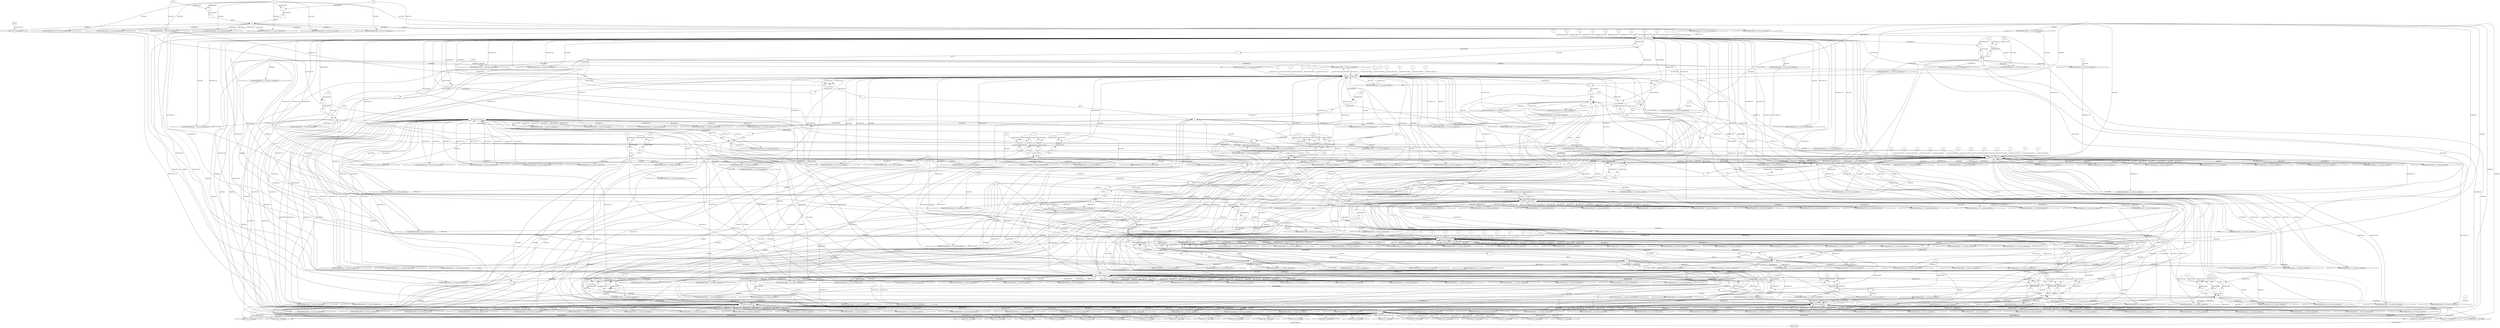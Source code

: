 digraph dag {
"invariant" [label="invariant" nodeName="invariant" class=cfn  shape="rect"];
FALSE [label="FALSE" nodeName=FALSE class=cfn  shape="rect"];
Initial [label="Initial" nodeName=Initial class=cfn  shape="rect"];
ControlFowHyperEdge_0 [label="Control flow hyperedge" nodeName=ControlFowHyperEdge_0 class=controlFlowHyperEdge shape="diamond"];
"Initial" -> ControlFowHyperEdge_0 [label="control flow in"]
ControlFowHyperEdge_0 -> "invariant" [label="control flow out"]
ControlFowHyperEdge_1 [label="Control flow hyperedge" nodeName=ControlFowHyperEdge_1 class=controlFlowHyperEdge shape="diamond"];
"invariant" -> ControlFowHyperEdge_1 [label="control flow in"]
ControlFowHyperEdge_1 -> "invariant" [label="control flow out"]
ControlFowHyperEdge_2 [label="Control flow hyperedge" nodeName=ControlFowHyperEdge_2 class=controlFlowHyperEdge shape="diamond"];
"invariant" -> ControlFowHyperEdge_2 [label="control flow in"]
ControlFowHyperEdge_2 -> "invariant" [label="control flow out"]
ControlFowHyperEdge_3 [label="Control flow hyperedge" nodeName=ControlFowHyperEdge_3 class=controlFlowHyperEdge shape="diamond"];
"invariant" -> ControlFowHyperEdge_3 [label="control flow in"]
ControlFowHyperEdge_3 -> "invariant" [label="control flow out"]
ControlFowHyperEdge_4 [label="Control flow hyperedge" nodeName=ControlFowHyperEdge_4 class=controlFlowHyperEdge shape="diamond"];
"invariant" -> ControlFowHyperEdge_4 [label="control flow in"]
ControlFowHyperEdge_4 -> "invariant" [label="control flow out"]
ControlFowHyperEdge_5 [label="Control flow hyperedge" nodeName=ControlFowHyperEdge_5 class=controlFlowHyperEdge shape="diamond"];
"invariant" -> ControlFowHyperEdge_5 [label="control flow in"]
ControlFowHyperEdge_5 -> "invariant" [label="control flow out"]
ControlFowHyperEdge_6 [label="Control flow hyperedge" nodeName=ControlFowHyperEdge_6 class=controlFlowHyperEdge shape="diamond"];
"invariant" -> ControlFowHyperEdge_6 [label="control flow in"]
ControlFowHyperEdge_6 -> "invariant" [label="control flow out"]
ControlFowHyperEdge_7 [label="Control flow hyperedge" nodeName=ControlFowHyperEdge_7 class=controlFlowHyperEdge shape="diamond"];
"invariant" -> ControlFowHyperEdge_7 [label="control flow in"]
ControlFowHyperEdge_7 -> "invariant" [label="control flow out"]
ControlFowHyperEdge_8 [label="Control flow hyperedge" nodeName=ControlFowHyperEdge_8 class=controlFlowHyperEdge shape="diamond"];
"invariant" -> ControlFowHyperEdge_8 [label="control flow in"]
ControlFowHyperEdge_8 -> "invariant" [label="control flow out"]
ControlFowHyperEdge_9 [label="Control flow hyperedge" nodeName=ControlFowHyperEdge_9 class=controlFlowHyperEdge shape="diamond"];
"invariant" -> ControlFowHyperEdge_9 [label="control flow in"]
ControlFowHyperEdge_9 -> "invariant" [label="control flow out"]
ControlFowHyperEdge_10 [label="Control flow hyperedge" nodeName=ControlFowHyperEdge_10 class=controlFlowHyperEdge shape="diamond"];
"invariant" -> ControlFowHyperEdge_10 [label="control flow in"]
ControlFowHyperEdge_10 -> "invariant" [label="control flow out"]
ControlFowHyperEdge_11 [label="Control flow hyperedge" nodeName=ControlFowHyperEdge_11 class=controlFlowHyperEdge shape="diamond"];
"invariant" -> ControlFowHyperEdge_11 [label="control flow in"]
ControlFowHyperEdge_11 -> "invariant" [label="control flow out"]
ControlFowHyperEdge_12 [label="Control flow hyperedge" nodeName=ControlFowHyperEdge_12 class=controlFlowHyperEdge shape="diamond"];
"invariant" -> ControlFowHyperEdge_12 [label="control flow in"]
ControlFowHyperEdge_12 -> "invariant" [label="control flow out"]
ControlFowHyperEdge_13 [label="Control flow hyperedge" nodeName=ControlFowHyperEdge_13 class=controlFlowHyperEdge shape="diamond"];
"invariant" -> ControlFowHyperEdge_13 [label="control flow in"]
ControlFowHyperEdge_13 -> "invariant" [label="control flow out"]
ControlFowHyperEdge_14 [label="Control flow hyperedge" nodeName=ControlFowHyperEdge_14 class=controlFlowHyperEdge shape="diamond"];
"invariant" -> ControlFowHyperEdge_14 [label="control flow in"]
ControlFowHyperEdge_14 -> "invariant" [label="control flow out"]
ControlFowHyperEdge_15 [label="Control flow hyperedge" nodeName=ControlFowHyperEdge_15 class=controlFlowHyperEdge shape="diamond"];
"invariant" -> ControlFowHyperEdge_15 [label="control flow in"]
ControlFowHyperEdge_15 -> "invariant" [label="control flow out"]
ControlFowHyperEdge_16 [label="Control flow hyperedge" nodeName=ControlFowHyperEdge_16 class=controlFlowHyperEdge shape="diamond"];
"invariant" -> ControlFowHyperEdge_16 [label="control flow in"]
ControlFowHyperEdge_16 -> "invariant" [label="control flow out"]
ControlFowHyperEdge_17 [label="Control flow hyperedge" nodeName=ControlFowHyperEdge_17 class=controlFlowHyperEdge shape="diamond"];
"invariant" -> ControlFowHyperEdge_17 [label="control flow in"]
ControlFowHyperEdge_17 -> "invariant" [label="control flow out"]
ControlFowHyperEdge_18 [label="Control flow hyperedge" nodeName=ControlFowHyperEdge_18 class=controlFlowHyperEdge shape="diamond"];
"invariant" -> ControlFowHyperEdge_18 [label="control flow in"]
ControlFowHyperEdge_18 -> "invariant" [label="control flow out"]
ControlFowHyperEdge_19 [label="Control flow hyperedge" nodeName=ControlFowHyperEdge_19 class=controlFlowHyperEdge shape="diamond"];
"invariant" -> ControlFowHyperEdge_19 [label="control flow in"]
ControlFowHyperEdge_19 -> "invariant" [label="control flow out"]
ControlFowHyperEdge_20 [label="Control flow hyperedge" nodeName=ControlFowHyperEdge_20 class=controlFlowHyperEdge shape="diamond"];
"invariant" -> ControlFowHyperEdge_20 [label="control flow in"]
ControlFowHyperEdge_20 -> "invariant" [label="control flow out"]
ControlFowHyperEdge_21 [label="Control flow hyperedge" nodeName=ControlFowHyperEdge_21 class=controlFlowHyperEdge shape="diamond"];
"invariant" -> ControlFowHyperEdge_21 [label="control flow in"]
ControlFowHyperEdge_21 -> "invariant" [label="control flow out"]
ControlFowHyperEdge_22 [label="Control flow hyperedge" nodeName=ControlFowHyperEdge_22 class=controlFlowHyperEdge shape="diamond"];
"invariant" -> ControlFowHyperEdge_22 [label="control flow in"]
ControlFowHyperEdge_22 -> "invariant" [label="control flow out"]
ControlFowHyperEdge_23 [label="Control flow hyperedge" nodeName=ControlFowHyperEdge_23 class=controlFlowHyperEdge shape="diamond"];
"invariant" -> ControlFowHyperEdge_23 [label="control flow in"]
ControlFowHyperEdge_23 -> "invariant" [label="control flow out"]
ControlFowHyperEdge_24 [label="Control flow hyperedge" nodeName=ControlFowHyperEdge_24 class=controlFlowHyperEdge shape="diamond"];
"invariant" -> ControlFowHyperEdge_24 [label="control flow in"]
ControlFowHyperEdge_24 -> "invariant" [label="control flow out"]
ControlFowHyperEdge_25 [label="Control flow hyperedge" nodeName=ControlFowHyperEdge_25 class=controlFlowHyperEdge shape="diamond"];
"invariant" -> ControlFowHyperEdge_25 [label="control flow in"]
ControlFowHyperEdge_25 -> "FALSE" [label="control flow out"]
ControlFowHyperEdge_26 [label="Control flow hyperedge" nodeName=ControlFowHyperEdge_26 class=controlFlowHyperEdge shape="diamond"];
"invariant" -> ControlFowHyperEdge_26 [label="control flow in"]
ControlFowHyperEdge_26 -> "FALSE" [label="control flow out"]
"invariant_argument_0" [label="invariant_argument_0" nodeName=argument0 class=argument  head="invariant" shape="oval"];
"invariant_argument_0" -> "invariant"[label="argument" style="dashed"]
"invariant_argument_1" [label="invariant_argument_1" nodeName=argument1 class=argument  head="invariant" shape="oval"];
"invariant_argument_1" -> "invariant"[label="argument" style="dashed"]
"invariant_argument_2" [label="invariant_argument_2" nodeName=argument2 class=argument  head="invariant" shape="oval"];
"invariant_argument_2" -> "invariant"[label="argument" style="dashed"]
"invariant_argument_3" [label="invariant_argument_3" nodeName=argument3 class=argument  head="invariant" shape="oval"];
"invariant_argument_3" -> "invariant"[label="argument" style="dashed"]
"invariant_argument_4" [label="invariant_argument_4" nodeName=argument4 class=argument  head="invariant" shape="oval"];
"invariant_argument_4" -> "invariant"[label="argument" style="dashed"]
"invariant_argument_5" [label="invariant_argument_5" nodeName=argument5 class=argument  head="invariant" shape="oval"];
"invariant_argument_5" -> "invariant"[label="argument" style="dashed"]
"invariant_argument_6" [label="invariant_argument_6" nodeName=argument6 class=argument  head="invariant" shape="oval"];
"invariant_argument_6" -> "invariant"[label="argument" style="dashed"]
"invariant_argument_7" [label="invariant_argument_7" nodeName=argument7 class=argument  head="invariant" shape="oval"];
"invariant_argument_7" -> "invariant"[label="argument" style="dashed"]
"invariant_argument_8" [label="invariant_argument_8" nodeName=argument8 class=argument  head="invariant" shape="oval"];
"invariant_argument_8" -> "invariant"[label="argument" style="dashed"]

"xxxinvariant___Initial_0xxx_and" [label="&" nodeName="xxxinvariant___Initial_0xxx_and" class=Operator shape="rect"];
"xxxinvariant___Initial_0xxxguard_0_node_0" [label="!" nodeName="xxxinvariant___Initial_0xxxguard_0_node_0" class=Operator shape="rect"];
"xxxinvariant___Initial_0xxxguard_0_node_1" [label="=" nodeName="xxxinvariant___Initial_0xxxguard_0_node_1" class=Operator  shape="rect"];
"xxxinvariant___Initial_0xxxguard_0_node_1" -> "xxxinvariant___Initial_0xxxguard_0_node_0"[label="dataFlowAST"]
"xxxinvariant___Initial_0xxxdataFlow4_node_0" -> "xxxinvariant___Initial_0xxxguard_0_node_1"[label="dataFlowAST"]
"xxxinvariant___Initial_0xxxdataFlow_0_node_0" -> "xxxinvariant___Initial_0xxxguard_0_node_1"[label="dataFlowAST"]

"xxxinvariant___Initial_0xxxguard_0_node_0" -> "xxxinvariant___Initial_0xxx_and" [label="AST &"];
"xxxinvariant___Initial_0xxxguard1_node_0" [label="!" nodeName="xxxinvariant___Initial_0xxxguard1_node_0" class=Operator shape="rect"];
"xxxinvariant___Initial_0xxxguard1_node_1" [label="=" nodeName="xxxinvariant___Initial_0xxxguard1_node_1" class=Operator  shape="rect"];
"xxxinvariant___Initial_0xxxguard1_node_1" -> "xxxinvariant___Initial_0xxxguard1_node_0"[label="dataFlowAST"]
"xxxinvariant___Initial_0xxxdataFlow2_node_0" -> "xxxinvariant___Initial_0xxxguard1_node_1"[label="dataFlowAST"]
"xxxinvariant___Initial_0xxxdataFlow_0_node_0" -> "xxxinvariant___Initial_0xxxguard1_node_1"[label="dataFlowAST"]

"xxxinvariant___Initial_0xxxguard1_node_0" -> "xxxinvariant___Initial_0xxx_and" [label="AST &"];
"xxxinvariant___Initial_0xxx_and" -> "ControlFowHyperEdge_0" [label="condition"];
"xxxinvariant___Initial_0xxxdataFlow_0_node_0" [label="0" nodeName="xxxinvariant___Initial_0xxxdataFlow_0_node_0" class=Literal ];

"xxxinvariant___Initial_0xxxdataFlow_0_node_0" -> "DataFowHyperEdge_0_invariant_argument_2" [label="data flow"];

"xxxinvariant___Initial_0xxxdataFlow_0_node_0" -> "DataFowHyperEdge_0_invariant_argument_8" [label="data flow"];
"xxxinvariant___Initial_0xxxdataFlow2_node_0" [label="_P2" nodeName="xxxinvariant___Initial_0xxxdataFlow2_node_0" class=Constant ];

"xxxinvariant___Initial_0xxxdataFlow2_node_0" -> "DataFowHyperEdge_0_invariant_argument_1" [label="data flow"];

"xxxinvariant___Initial_0xxxdataFlow_0_node_0" -> "DataFowHyperEdge_0_invariant_argument_4" [label="data flow"];
"xxxinvariant___Initial_0xxxdataFlow4_node_0" [label="_P1" nodeName="xxxinvariant___Initial_0xxxdataFlow4_node_0" class=Constant ];

"xxxinvariant___Initial_0xxxdataFlow4_node_0" -> "DataFowHyperEdge_0_invariant_argument_0" [label="data flow"];

"xxxinvariant___Initial_0xxxdataFlow_0_node_0" -> "DataFowHyperEdge_0_invariant_argument_5" [label="data flow"];

"xxxinvariant___Initial_0xxxdataFlow_0_node_0" -> "DataFowHyperEdge_0_invariant_argument_3" [label="data flow"];

"xxxinvariant___Initial_0xxxdataFlow_0_node_0" -> "DataFowHyperEdge_0_invariant_argument_7" [label="data flow"];

"xxxinvariant___Initial_0xxxdataFlow_0_node_0" -> "DataFowHyperEdge_0_invariant_argument_6" [label="data flow"];
"true_1" [label="true" nodeName="true_1" class=true shape="rect"];
"true_1" -> "ControlFowHyperEdge_1" [label="condition"];

"invariant_argument_1" -> "DataFowHyperEdge_1_invariant_argument_0" [label="data flow"];

"invariant_argument_1" -> "DataFowHyperEdge_1_invariant_argument_1" [label="data flow"];

"invariant_argument_6" -> "DataFowHyperEdge_1_invariant_argument_6" [label="data flow"];
"xxxinvariant___invariant_2xxx_and" [label="&" nodeName="xxxinvariant___invariant_2xxx_and" class=Operator shape="rect"];
"xxxinvariant___invariant_2xxxguard_0_node_0" [label="!" nodeName="xxxinvariant___invariant_2xxxguard_0_node_0" class=Operator shape="rect"];
"xxxinvariant___invariant_2xxxguard_0_node_1" [label="=" nodeName="xxxinvariant___invariant_2xxxguard_0_node_1" class=Operator  shape="rect"];
"xxxinvariant___invariant_2xxxguard_0_node_1" -> "xxxinvariant___invariant_2xxxguard_0_node_0"[label="dataFlowAST"]
"invariant_argument_0" -> "xxxinvariant___invariant_2xxxguard_0_node_1"[label="dataFlowAST"]
"invariant_argument_1" -> "xxxinvariant___invariant_2xxxguard_0_node_1"[label="dataFlowAST"]

"xxxinvariant___invariant_2xxxguard_0_node_0" -> "xxxinvariant___invariant_2xxx_and" [label="AST &"];
"xxxinvariant___invariant_2xxxguard1_node_0" [label="!" nodeName="xxxinvariant___invariant_2xxxguard1_node_0" class=Operator shape="rect"];
"xxxinvariant___invariant_2xxxguard1_node_1" [label="=" nodeName="xxxinvariant___invariant_2xxxguard1_node_1" class=Operator  shape="rect"];
"xxxinvariant___invariant_2xxxguard1_node_1" -> "xxxinvariant___invariant_2xxxguard1_node_0"[label="dataFlowAST"]
"xxxinvariant___invariant_2xxxdataFlow_0_node_0" -> "xxxinvariant___invariant_2xxxguard1_node_1"[label="dataFlowAST"]
"invariant_argument_1" -> "xxxinvariant___invariant_2xxxguard1_node_1"[label="dataFlowAST"]

"xxxinvariant___invariant_2xxxguard1_node_0" -> "xxxinvariant___invariant_2xxx_and" [label="AST &"];
"xxxinvariant___invariant_2xxx_and" -> "ControlFowHyperEdge_2" [label="condition"];
"xxxinvariant___invariant_2xxxdataFlow_0_node_0" [label="_P13" nodeName="xxxinvariant___invariant_2xxxdataFlow_0_node_0" class=Constant ];

"xxxinvariant___invariant_2xxxdataFlow_0_node_0" -> "DataFowHyperEdge_2_invariant_argument_0" [label="data flow"];

"invariant_argument_1" -> "DataFowHyperEdge_2_invariant_argument_1" [label="data flow"];

"invariant_argument_6" -> "DataFowHyperEdge_2_invariant_argument_6" [label="data flow"];
"true_3" [label="true" nodeName="true_3" class=true shape="rect"];
"true_3" -> "ControlFowHyperEdge_3" [label="condition"];

"invariant_argument_1" -> "DataFowHyperEdge_3_invariant_argument_0" [label="data flow"];

"invariant_argument_1" -> "DataFowHyperEdge_3_invariant_argument_1" [label="data flow"];

"invariant_argument_2" -> "DataFowHyperEdge_3_invariant_argument_2" [label="data flow"];
"xxxinvariant___invariant_3xxxdataFlow3_node_0" [label="2" nodeName="xxxinvariant___invariant_3xxxdataFlow3_node_0" class=Literal ];

"xxxinvariant___invariant_3xxxdataFlow3_node_0" -> "DataFowHyperEdge_3_invariant_argument_6" [label="data flow"];
"xxxinvariant___invariant_4xxx_and" [label="&" nodeName="xxxinvariant___invariant_4xxx_and" class=Operator shape="rect"];
"xxxinvariant___invariant_4xxxguard_0_node_0" [label="!" nodeName="xxxinvariant___invariant_4xxxguard_0_node_0" class=Operator shape="rect"];
"xxxinvariant___invariant_4xxxguard_0_node_1" [label="=" nodeName="xxxinvariant___invariant_4xxxguard_0_node_1" class=Operator  shape="rect"];
"xxxinvariant___invariant_4xxxguard_0_node_1" -> "xxxinvariant___invariant_4xxxguard_0_node_0"[label="dataFlowAST"]
"xxxinvariant___invariant_4xxxdataFlow_0_node_0" -> "xxxinvariant___invariant_4xxxguard_0_node_1"[label="dataFlowAST"]
"invariant_argument_1" -> "xxxinvariant___invariant_4xxxguard_0_node_1"[label="dataFlowAST"]

"xxxinvariant___invariant_4xxxguard_0_node_0" -> "xxxinvariant___invariant_4xxx_and" [label="AST &"];
"xxxinvariant___invariant_4xxxguard1_node_0" [label="!" nodeName="xxxinvariant___invariant_4xxxguard1_node_0" class=Operator shape="rect"];
"xxxinvariant___invariant_4xxxguard1_node_1" [label="=" nodeName="xxxinvariant___invariant_4xxxguard1_node_1" class=Operator  shape="rect"];
"xxxinvariant___invariant_4xxxguard1_node_1" -> "xxxinvariant___invariant_4xxxguard1_node_0"[label="dataFlowAST"]
"invariant_argument_8" -> "xxxinvariant___invariant_4xxxguard1_node_1"[label="dataFlowAST"]
"invariant_argument_4" -> "xxxinvariant___invariant_4xxxguard1_node_1"[label="dataFlowAST"]

"xxxinvariant___invariant_4xxxguard1_node_0" -> "xxxinvariant___invariant_4xxx_and" [label="AST &"];
"xxxinvariant___invariant_4xxx_and" -> "ControlFowHyperEdge_4" [label="condition"];
"xxxinvariant___invariant_4xxxdataFlow_0_node_0" [label="_P13" nodeName="xxxinvariant___invariant_4xxxdataFlow_0_node_0" class=Constant ];

"xxxinvariant___invariant_4xxxdataFlow_0_node_0" -> "DataFowHyperEdge_4_invariant_argument_0" [label="data flow"];

"invariant_argument_1" -> "DataFowHyperEdge_4_invariant_argument_1" [label="data flow"];
"xxxinvariant___invariant_4xxxdataFlow2_node_0" [label="2" nodeName="xxxinvariant___invariant_4xxxdataFlow2_node_0" class=Literal ];

"xxxinvariant___invariant_4xxxdataFlow2_node_0" -> "DataFowHyperEdge_4_invariant_argument_6" [label="data flow"];
"true_5" [label="true" nodeName="true_5" class=true shape="rect"];
"true_5" -> "ControlFowHyperEdge_5" [label="condition"];
"xxxinvariant___invariant_5xxxdataFlow_0_node_0" [label="-" nodeName="xxxinvariant___invariant_5xxxdataFlow_0_node_0" class= Operator shape="rect"];
"xxxinvariant___invariant_5xxxdataFlow_0_node_1" [label="1" nodeName="xxxinvariant___invariant_5xxxdataFlow_0_node_1" class=Literal ];
"xxxinvariant___invariant_5xxxdataFlow_0_node_2" [label="*" nodeName="xxxinvariant___invariant_5xxxdataFlow_0_node_2" class=Operator  shape="rect"];
"xxxinvariant___invariant_5xxxdataFlow_0_node_3" [label="-1" nodeName="xxxinvariant___invariant_5xxxdataFlow_0_node_3" class=Coeff ];
"xxxinvariant___invariant_5xxxdataFlow_0_node_1" -> "xxxinvariant___invariant_5xxxdataFlow_0_node_0"[label="dataFlowAST"]
"xxxinvariant___invariant_5xxxdataFlow_0_node_2" -> "xxxinvariant___invariant_5xxxdataFlow_0_node_0"[label="dataFlowAST"]
"invariant_argument_8" -> "xxxinvariant___invariant_5xxxdataFlow_0_node_2"[label="dataFlowAST"]
"xxxinvariant___invariant_5xxxdataFlow_0_node_3" -> "xxxinvariant___invariant_5xxxdataFlow_0_node_2"[label="dataFlowAST"]

"xxxinvariant___invariant_5xxxdataFlow_0_node_0" -> "DataFowHyperEdge_5_invariant_argument_2" [label="data flow"];

"invariant_argument_8" -> "DataFowHyperEdge_5_invariant_argument_8" [label="data flow"];

"invariant_argument_6" -> "DataFowHyperEdge_5_invariant_argument_1" [label="data flow"];

"invariant_argument_6" -> "DataFowHyperEdge_5_invariant_argument_0" [label="data flow"];

"xxxinvariant___invariant_5xxxdataFlow_0_node_1" -> "DataFowHyperEdge_5_invariant_argument_6" [label="data flow"];
"xxxinvariant___invariant_6xxx_and" [label="&" nodeName="xxxinvariant___invariant_6xxx_and" class=Operator shape="rect"];
"xxxinvariant___invariant_6xxxguard_0_node_0" [label="!" nodeName="xxxinvariant___invariant_6xxxguard_0_node_0" class=Operator shape="rect"];
"xxxinvariant___invariant_6xxxguard_0_node_1" [label="=" nodeName="xxxinvariant___invariant_6xxxguard_0_node_1" class=Operator  shape="rect"];
"xxxinvariant___invariant_6xxxguard_0_node_1" -> "xxxinvariant___invariant_6xxxguard_0_node_0"[label="dataFlowAST"]
"invariant_argument_0" -> "xxxinvariant___invariant_6xxxguard_0_node_1"[label="dataFlowAST"]
"invariant_argument_6" -> "xxxinvariant___invariant_6xxxguard_0_node_1"[label="dataFlowAST"]

"xxxinvariant___invariant_6xxxguard_0_node_0" -> "xxxinvariant___invariant_6xxx_and" [label="AST &"];
"xxxinvariant___invariant_6xxxguard1_node_0" [label="!" nodeName="xxxinvariant___invariant_6xxxguard1_node_0" class=Operator shape="rect"];
"xxxinvariant___invariant_6xxxguard1_node_1" [label="=" nodeName="xxxinvariant___invariant_6xxxguard1_node_1" class=Operator  shape="rect"];
"xxxinvariant___invariant_6xxxguard1_node_1" -> "xxxinvariant___invariant_6xxxguard1_node_0"[label="dataFlowAST"]
"xxxinvariant___invariant_6xxxdataFlow3_node_0" -> "xxxinvariant___invariant_6xxxguard1_node_1"[label="dataFlowAST"]
"invariant_argument_6" -> "xxxinvariant___invariant_6xxxguard1_node_1"[label="dataFlowAST"]

"xxxinvariant___invariant_6xxxguard1_node_0" -> "xxxinvariant___invariant_6xxx_and" [label="AST &"];
"xxxinvariant___invariant_6xxx_and" -> "ControlFowHyperEdge_6" [label="condition"];
"xxxinvariant___invariant_6xxxdataFlow_0_node_0" [label="-" nodeName="xxxinvariant___invariant_6xxxdataFlow_0_node_0" class= Operator shape="rect"];
"xxxinvariant___invariant_6xxxdataFlow_0_node_1" [label="1" nodeName="xxxinvariant___invariant_6xxxdataFlow_0_node_1" class=Literal ];
"xxxinvariant___invariant_6xxxdataFlow_0_node_2" [label="*" nodeName="xxxinvariant___invariant_6xxxdataFlow_0_node_2" class=Operator  shape="rect"];
"xxxinvariant___invariant_6xxxdataFlow_0_node_3" [label="-1" nodeName="xxxinvariant___invariant_6xxxdataFlow_0_node_3" class=Coeff ];
"xxxinvariant___invariant_6xxxdataFlow_0_node_1" -> "xxxinvariant___invariant_6xxxdataFlow_0_node_0"[label="dataFlowAST"]
"xxxinvariant___invariant_6xxxdataFlow_0_node_2" -> "xxxinvariant___invariant_6xxxdataFlow_0_node_0"[label="dataFlowAST"]
"invariant_argument_8" -> "xxxinvariant___invariant_6xxxdataFlow_0_node_2"[label="dataFlowAST"]
"xxxinvariant___invariant_6xxxdataFlow_0_node_3" -> "xxxinvariant___invariant_6xxxdataFlow_0_node_2"[label="dataFlowAST"]

"xxxinvariant___invariant_6xxxdataFlow_0_node_0" -> "DataFowHyperEdge_6_invariant_argument_2" [label="data flow"];

"invariant_argument_8" -> "DataFowHyperEdge_6_invariant_argument_8" [label="data flow"];

"invariant_argument_6" -> "DataFowHyperEdge_6_invariant_argument_1" [label="data flow"];
"xxxinvariant___invariant_6xxxdataFlow3_node_0" [label="_P13" nodeName="xxxinvariant___invariant_6xxxdataFlow3_node_0" class=Constant ];

"xxxinvariant___invariant_6xxxdataFlow3_node_0" -> "DataFowHyperEdge_6_invariant_argument_0" [label="data flow"];

"xxxinvariant___invariant_6xxxdataFlow_0_node_1" -> "DataFowHyperEdge_6_invariant_argument_6" [label="data flow"];
"xxxinvariant___invariant_7xxx_and" [label="&" nodeName="xxxinvariant___invariant_7xxx_and" class=Operator shape="rect"];
"xxxinvariant___invariant_7xxxguard_0_node_0" [label="!" nodeName="xxxinvariant___invariant_7xxxguard_0_node_0" class=Operator shape="rect"];
"xxxinvariant___invariant_7xxxguard_0_node_1" [label="=" nodeName="xxxinvariant___invariant_7xxxguard_0_node_1" class=Operator  shape="rect"];
"xxxinvariant___invariant_7xxxguard_0_node_1" -> "xxxinvariant___invariant_7xxxguard_0_node_0"[label="dataFlowAST"]
"invariant_argument_1" -> "xxxinvariant___invariant_7xxxguard_0_node_1"[label="dataFlowAST"]
"invariant_argument_0" -> "xxxinvariant___invariant_7xxxguard_0_node_1"[label="dataFlowAST"]

"xxxinvariant___invariant_7xxxguard_0_node_0" -> "xxxinvariant___invariant_7xxx_and" [label="AST &"];
"xxxinvariant___invariant_7xxxguard1_node_0" [label="!" nodeName="xxxinvariant___invariant_7xxxguard1_node_0" class=Operator shape="rect"];
"xxxinvariant___invariant_7xxxguard1_node_1" [label="=" nodeName="xxxinvariant___invariant_7xxxguard1_node_1" class=Operator  shape="rect"];
"xxxinvariant___invariant_7xxxguard1_node_1" -> "xxxinvariant___invariant_7xxxguard1_node_0"[label="dataFlowAST"]
"xxxinvariant___invariant_7xxxdataFlow1_node_0" -> "xxxinvariant___invariant_7xxxguard1_node_1"[label="dataFlowAST"]
"invariant_argument_0" -> "xxxinvariant___invariant_7xxxguard1_node_1"[label="dataFlowAST"]

"xxxinvariant___invariant_7xxxguard1_node_0" -> "xxxinvariant___invariant_7xxx_and" [label="AST &"];
"xxxinvariant___invariant_7xxx_and" -> "ControlFowHyperEdge_7" [label="condition"];

"invariant_argument_0" -> "DataFowHyperEdge_7_invariant_argument_0" [label="data flow"];
"xxxinvariant___invariant_7xxxdataFlow1_node_0" [label="_P17" nodeName="xxxinvariant___invariant_7xxxdataFlow1_node_0" class=Constant ];

"xxxinvariant___invariant_7xxxdataFlow1_node_0" -> "DataFowHyperEdge_7_invariant_argument_1" [label="data flow"];

"invariant_argument_6" -> "DataFowHyperEdge_7_invariant_argument_6" [label="data flow"];
"xxxinvariant___invariant_8xxx_and" [label="&" nodeName="xxxinvariant___invariant_8xxx_and" class=Operator shape="rect"];
"xxxinvariant___invariant_8xxxguard_0_node_0" [label="!" nodeName="xxxinvariant___invariant_8xxxguard_0_node_0" class=Operator shape="rect"];
"xxxinvariant___invariant_8xxxguard_0_node_1" [label="=" nodeName="xxxinvariant___invariant_8xxxguard_0_node_1" class=Operator  shape="rect"];
"xxxinvariant___invariant_8xxxguard_0_node_3" [label="0" nodeName="xxxinvariant___invariant_8xxxguard_0_node_3" class=Literal ];
"xxxinvariant___invariant_8xxxguard_0_node_1" -> "xxxinvariant___invariant_8xxxguard_0_node_0"[label="dataFlowAST"]
"invariant_argument_1" -> "xxxinvariant___invariant_8xxxguard_0_node_1"[label="dataFlowAST"]
"xxxinvariant___invariant_8xxxguard_0_node_3" -> "xxxinvariant___invariant_8xxxguard_0_node_1"[label="dataFlowAST"]

"xxxinvariant___invariant_8xxxguard_0_node_0" -> "xxxinvariant___invariant_8xxx_and" [label="AST &"];
"xxxinvariant___invariant_8xxxguard1_node_0" [label="!" nodeName="xxxinvariant___invariant_8xxxguard1_node_0" class=Operator shape="rect"];
"xxxinvariant___invariant_8xxxguard1_node_1" [label="=" nodeName="xxxinvariant___invariant_8xxxguard1_node_1" class=Operator  shape="rect"];
"xxxinvariant___invariant_8xxxguard1_node_1" -> "xxxinvariant___invariant_8xxxguard1_node_0"[label="dataFlowAST"]
"xxxinvariant___invariant_8xxxdataFlow1_node_0" -> "xxxinvariant___invariant_8xxxguard1_node_1"[label="dataFlowAST"]
"xxxinvariant___invariant_8xxxguard_0_node_3" -> "xxxinvariant___invariant_8xxxguard1_node_1"[label="dataFlowAST"]

"xxxinvariant___invariant_8xxxguard1_node_0" -> "xxxinvariant___invariant_8xxx_and" [label="AST &"];
"xxxinvariant___invariant_8xxxguard2_node_0" [label="!" nodeName="xxxinvariant___invariant_8xxxguard2_node_0" class=Operator shape="rect"];
"xxxinvariant___invariant_8xxxguard2_node_1" [label="=" nodeName="xxxinvariant___invariant_8xxxguard2_node_1" class=Operator  shape="rect"];
"xxxinvariant___invariant_8xxxguard2_node_1" -> "xxxinvariant___invariant_8xxxguard2_node_0"[label="dataFlowAST"]
"invariant_argument_0" -> "xxxinvariant___invariant_8xxxguard2_node_1"[label="dataFlowAST"]
"xxxinvariant___invariant_8xxxguard_0_node_3" -> "xxxinvariant___invariant_8xxxguard2_node_1"[label="dataFlowAST"]

"xxxinvariant___invariant_8xxxguard2_node_0" -> "xxxinvariant___invariant_8xxx_and" [label="AST &"];
"xxxinvariant___invariant_8xxxguard3_node_0" [label="!" nodeName="xxxinvariant___invariant_8xxxguard3_node_0" class=Operator shape="rect"];
"xxxinvariant___invariant_8xxxguard3_node_1" [label="=" nodeName="xxxinvariant___invariant_8xxxguard3_node_1" class=Operator  shape="rect"];
"xxxinvariant___invariant_8xxxguard3_node_1" -> "xxxinvariant___invariant_8xxxguard3_node_0"[label="dataFlowAST"]
"xxxinvariant___invariant_8xxxdataFlow_0_node_0" -> "xxxinvariant___invariant_8xxxguard3_node_1"[label="dataFlowAST"]
"xxxinvariant___invariant_8xxxguard_0_node_3" -> "xxxinvariant___invariant_8xxxguard3_node_1"[label="dataFlowAST"]

"xxxinvariant___invariant_8xxxguard3_node_0" -> "xxxinvariant___invariant_8xxx_and" [label="AST &"];
"xxxinvariant___invariant_8xxx_and" -> "ControlFowHyperEdge_8" [label="condition"];
"xxxinvariant___invariant_8xxxdataFlow_0_node_0" [label="_P13" nodeName="xxxinvariant___invariant_8xxxdataFlow_0_node_0" class=Constant ];

"xxxinvariant___invariant_8xxxdataFlow_0_node_0" -> "DataFowHyperEdge_8_invariant_argument_0" [label="data flow"];
"xxxinvariant___invariant_8xxxdataFlow1_node_0" [label="_P17" nodeName="xxxinvariant___invariant_8xxxdataFlow1_node_0" class=Constant ];

"xxxinvariant___invariant_8xxxdataFlow1_node_0" -> "DataFowHyperEdge_8_invariant_argument_1" [label="data flow"];

"invariant_argument_6" -> "DataFowHyperEdge_8_invariant_argument_6" [label="data flow"];
"xxxinvariant___invariant_9xxx_and" [label="&" nodeName="xxxinvariant___invariant_9xxx_and" class=Operator shape="rect"];
"xxxinvariant___invariant_9xxxguard_0_node_0" [label="!" nodeName="xxxinvariant___invariant_9xxxguard_0_node_0" class=Operator shape="rect"];
"xxxinvariant___invariant_9xxxguard_0_node_1" [label="=" nodeName="xxxinvariant___invariant_9xxxguard_0_node_1" class=Operator  shape="rect"];
"xxxinvariant___invariant_9xxxguard_0_node_1" -> "xxxinvariant___invariant_9xxxguard_0_node_0"[label="dataFlowAST"]
"invariant_argument_1" -> "xxxinvariant___invariant_9xxxguard_0_node_1"[label="dataFlowAST"]
"xxxinvariant___invariant_9xxxdataFlow_0_node_0" -> "xxxinvariant___invariant_9xxxguard_0_node_1"[label="dataFlowAST"]

"xxxinvariant___invariant_9xxxguard_0_node_0" -> "xxxinvariant___invariant_9xxx_and" [label="AST &"];
"xxxinvariant___invariant_9xxxguard1_node_0" [label="!" nodeName="xxxinvariant___invariant_9xxxguard1_node_0" class=Operator shape="rect"];
"xxxinvariant___invariant_9xxxguard1_node_1" [label="=" nodeName="xxxinvariant___invariant_9xxxguard1_node_1" class=Operator  shape="rect"];
"xxxinvariant___invariant_9xxxguard1_node_1" -> "xxxinvariant___invariant_9xxxguard1_node_0"[label="dataFlowAST"]
"xxxinvariant___invariant_9xxxdataFlow1_node_0" -> "xxxinvariant___invariant_9xxxguard1_node_1"[label="dataFlowAST"]
"xxxinvariant___invariant_9xxxdataFlow_0_node_0" -> "xxxinvariant___invariant_9xxxguard1_node_1"[label="dataFlowAST"]

"xxxinvariant___invariant_9xxxguard1_node_0" -> "xxxinvariant___invariant_9xxx_and" [label="AST &"];
"xxxinvariant___invariant_9xxx_and" -> "ControlFowHyperEdge_9" [label="condition"];
"xxxinvariant___invariant_9xxxdataFlow_0_node_0" [label="0" nodeName="xxxinvariant___invariant_9xxxdataFlow_0_node_0" class=Literal ];

"xxxinvariant___invariant_9xxxdataFlow_0_node_0" -> "DataFowHyperEdge_9_invariant_argument_0" [label="data flow"];
"xxxinvariant___invariant_9xxxdataFlow1_node_0" [label="_P17" nodeName="xxxinvariant___invariant_9xxxdataFlow1_node_0" class=Constant ];

"xxxinvariant___invariant_9xxxdataFlow1_node_0" -> "DataFowHyperEdge_9_invariant_argument_1" [label="data flow"];

"invariant_argument_2" -> "DataFowHyperEdge_9_invariant_argument_2" [label="data flow"];
"xxxinvariant___invariant_9xxxdataFlow3_node_0" [label="2" nodeName="xxxinvariant___invariant_9xxxdataFlow3_node_0" class=Literal ];

"xxxinvariant___invariant_9xxxdataFlow3_node_0" -> "DataFowHyperEdge_9_invariant_argument_6" [label="data flow"];
"xxxinvariant___invariant_10xxx_and" [label="&" nodeName="xxxinvariant___invariant_10xxx_and" class=Operator shape="rect"];
"xxxinvariant___invariant_10xxxguard_0_node_0" [label="!" nodeName="xxxinvariant___invariant_10xxxguard_0_node_0" class=Operator shape="rect"];
"xxxinvariant___invariant_10xxxguard_0_node_1" [label="=" nodeName="xxxinvariant___invariant_10xxxguard_0_node_1" class=Operator  shape="rect"];
"xxxinvariant___invariant_10xxxguard_0_node_3" [label="0" nodeName="xxxinvariant___invariant_10xxxguard_0_node_3" class=Literal ];
"xxxinvariant___invariant_10xxxguard_0_node_1" -> "xxxinvariant___invariant_10xxxguard_0_node_0"[label="dataFlowAST"]
"invariant_argument_1" -> "xxxinvariant___invariant_10xxxguard_0_node_1"[label="dataFlowAST"]
"xxxinvariant___invariant_10xxxguard_0_node_3" -> "xxxinvariant___invariant_10xxxguard_0_node_1"[label="dataFlowAST"]

"xxxinvariant___invariant_10xxxguard_0_node_0" -> "xxxinvariant___invariant_10xxx_and" [label="AST &"];
"xxxinvariant___invariant_10xxxguard1_node_0" [label="!" nodeName="xxxinvariant___invariant_10xxxguard1_node_0" class=Operator shape="rect"];
"xxxinvariant___invariant_10xxxguard1_node_1" [label="=" nodeName="xxxinvariant___invariant_10xxxguard1_node_1" class=Operator  shape="rect"];
"xxxinvariant___invariant_10xxxguard1_node_1" -> "xxxinvariant___invariant_10xxxguard1_node_0"[label="dataFlowAST"]
"xxxinvariant___invariant_10xxxdataFlow1_node_0" -> "xxxinvariant___invariant_10xxxguard1_node_1"[label="dataFlowAST"]
"xxxinvariant___invariant_10xxxguard_0_node_3" -> "xxxinvariant___invariant_10xxxguard1_node_1"[label="dataFlowAST"]

"xxxinvariant___invariant_10xxxguard1_node_0" -> "xxxinvariant___invariant_10xxx_and" [label="AST &"];
"xxxinvariant___invariant_10xxxguard2_node_0" [label="!" nodeName="xxxinvariant___invariant_10xxxguard2_node_0" class=Operator shape="rect"];
"xxxinvariant___invariant_10xxxguard2_node_1" [label="=" nodeName="xxxinvariant___invariant_10xxxguard2_node_1" class=Operator  shape="rect"];
"xxxinvariant___invariant_10xxxguard2_node_1" -> "xxxinvariant___invariant_10xxxguard2_node_0"[label="dataFlowAST"]
"xxxinvariant___invariant_10xxxdataFlow_0_node_0" -> "xxxinvariant___invariant_10xxxguard2_node_1"[label="dataFlowAST"]
"xxxinvariant___invariant_10xxxguard_0_node_3" -> "xxxinvariant___invariant_10xxxguard2_node_1"[label="dataFlowAST"]

"xxxinvariant___invariant_10xxxguard2_node_0" -> "xxxinvariant___invariant_10xxx_and" [label="AST &"];
"xxxinvariant___invariant_10xxxguard3_node_0" [label="!" nodeName="xxxinvariant___invariant_10xxxguard3_node_0" class=Operator shape="rect"];
"xxxinvariant___invariant_10xxxguard3_node_1" [label="=" nodeName="xxxinvariant___invariant_10xxxguard3_node_1" class=Operator  shape="rect"];
"xxxinvariant___invariant_10xxxguard3_node_1" -> "xxxinvariant___invariant_10xxxguard3_node_0"[label="dataFlowAST"]
"invariant_argument_8" -> "xxxinvariant___invariant_10xxxguard3_node_1"[label="dataFlowAST"]
"invariant_argument_4" -> "xxxinvariant___invariant_10xxxguard3_node_1"[label="dataFlowAST"]

"xxxinvariant___invariant_10xxxguard3_node_0" -> "xxxinvariant___invariant_10xxx_and" [label="AST &"];
"xxxinvariant___invariant_10xxx_and" -> "ControlFowHyperEdge_10" [label="condition"];
"xxxinvariant___invariant_10xxxdataFlow_0_node_0" [label="_P13" nodeName="xxxinvariant___invariant_10xxxdataFlow_0_node_0" class=Constant ];

"xxxinvariant___invariant_10xxxdataFlow_0_node_0" -> "DataFowHyperEdge_10_invariant_argument_0" [label="data flow"];
"xxxinvariant___invariant_10xxxdataFlow1_node_0" [label="_P17" nodeName="xxxinvariant___invariant_10xxxdataFlow1_node_0" class=Constant ];

"xxxinvariant___invariant_10xxxdataFlow1_node_0" -> "DataFowHyperEdge_10_invariant_argument_1" [label="data flow"];
"xxxinvariant___invariant_10xxxdataFlow2_node_0" [label="2" nodeName="xxxinvariant___invariant_10xxxdataFlow2_node_0" class=Literal ];

"xxxinvariant___invariant_10xxxdataFlow2_node_0" -> "DataFowHyperEdge_10_invariant_argument_6" [label="data flow"];
"xxxinvariant___invariant_11xxx_and" [label="&" nodeName="xxxinvariant___invariant_11xxx_and" class=Operator shape="rect"];
"xxxinvariant___invariant_11xxxguard_0_node_0" [label="!" nodeName="xxxinvariant___invariant_11xxxguard_0_node_0" class=Operator shape="rect"];
"xxxinvariant___invariant_11xxxguard_0_node_1" [label="=" nodeName="xxxinvariant___invariant_11xxxguard_0_node_1" class=Operator  shape="rect"];
"xxxinvariant___invariant_11xxxguard_0_node_1" -> "xxxinvariant___invariant_11xxxguard_0_node_0"[label="dataFlowAST"]
"invariant_argument_1" -> "xxxinvariant___invariant_11xxxguard_0_node_1"[label="dataFlowAST"]
"invariant_argument_6" -> "xxxinvariant___invariant_11xxxguard_0_node_1"[label="dataFlowAST"]

"xxxinvariant___invariant_11xxxguard_0_node_0" -> "xxxinvariant___invariant_11xxx_and" [label="AST &"];
"xxxinvariant___invariant_11xxxguard1_node_0" [label="!" nodeName="xxxinvariant___invariant_11xxxguard1_node_0" class=Operator shape="rect"];
"xxxinvariant___invariant_11xxxguard1_node_1" [label="=" nodeName="xxxinvariant___invariant_11xxxguard1_node_1" class=Operator  shape="rect"];
"xxxinvariant___invariant_11xxxguard1_node_1" -> "xxxinvariant___invariant_11xxxguard1_node_0"[label="dataFlowAST"]
"xxxinvariant___invariant_11xxxdataFlow2_node_0" -> "xxxinvariant___invariant_11xxxguard1_node_1"[label="dataFlowAST"]
"invariant_argument_6" -> "xxxinvariant___invariant_11xxxguard1_node_1"[label="dataFlowAST"]

"xxxinvariant___invariant_11xxxguard1_node_0" -> "xxxinvariant___invariant_11xxx_and" [label="AST &"];
"xxxinvariant___invariant_11xxx_and" -> "ControlFowHyperEdge_11" [label="condition"];
"xxxinvariant___invariant_11xxxdataFlow_0_node_0" [label="-" nodeName="xxxinvariant___invariant_11xxxdataFlow_0_node_0" class= Operator shape="rect"];
"xxxinvariant___invariant_11xxxdataFlow_0_node_1" [label="1" nodeName="xxxinvariant___invariant_11xxxdataFlow_0_node_1" class=Literal ];
"xxxinvariant___invariant_11xxxdataFlow_0_node_2" [label="*" nodeName="xxxinvariant___invariant_11xxxdataFlow_0_node_2" class=Operator  shape="rect"];
"xxxinvariant___invariant_11xxxdataFlow_0_node_3" [label="-1" nodeName="xxxinvariant___invariant_11xxxdataFlow_0_node_3" class=Coeff ];
"xxxinvariant___invariant_11xxxdataFlow_0_node_1" -> "xxxinvariant___invariant_11xxxdataFlow_0_node_0"[label="dataFlowAST"]
"xxxinvariant___invariant_11xxxdataFlow_0_node_2" -> "xxxinvariant___invariant_11xxxdataFlow_0_node_0"[label="dataFlowAST"]
"invariant_argument_8" -> "xxxinvariant___invariant_11xxxdataFlow_0_node_2"[label="dataFlowAST"]
"xxxinvariant___invariant_11xxxdataFlow_0_node_3" -> "xxxinvariant___invariant_11xxxdataFlow_0_node_2"[label="dataFlowAST"]

"xxxinvariant___invariant_11xxxdataFlow_0_node_0" -> "DataFowHyperEdge_11_invariant_argument_2" [label="data flow"];

"invariant_argument_8" -> "DataFowHyperEdge_11_invariant_argument_8" [label="data flow"];
"xxxinvariant___invariant_11xxxdataFlow2_node_0" [label="_P17" nodeName="xxxinvariant___invariant_11xxxdataFlow2_node_0" class=Constant ];

"xxxinvariant___invariant_11xxxdataFlow2_node_0" -> "DataFowHyperEdge_11_invariant_argument_1" [label="data flow"];

"invariant_argument_6" -> "DataFowHyperEdge_11_invariant_argument_0" [label="data flow"];

"xxxinvariant___invariant_11xxxdataFlow_0_node_1" -> "DataFowHyperEdge_11_invariant_argument_6" [label="data flow"];
"xxxinvariant___invariant_12xxx_and" [label="&" nodeName="xxxinvariant___invariant_12xxx_and" class=Operator shape="rect"];
"xxxinvariant___invariant_12xxxguard_0_node_0" [label="!" nodeName="xxxinvariant___invariant_12xxxguard_0_node_0" class=Operator shape="rect"];
"xxxinvariant___invariant_12xxxguard_0_node_1" [label="=" nodeName="xxxinvariant___invariant_12xxxguard_0_node_1" class=Operator  shape="rect"];
"xxxinvariant___invariant_12xxxguard_0_node_1" -> "xxxinvariant___invariant_12xxxguard_0_node_0"[label="dataFlowAST"]
"invariant_argument_1" -> "xxxinvariant___invariant_12xxxguard_0_node_1"[label="dataFlowAST"]
"invariant_argument_6" -> "xxxinvariant___invariant_12xxxguard_0_node_1"[label="dataFlowAST"]

"xxxinvariant___invariant_12xxxguard_0_node_0" -> "xxxinvariant___invariant_12xxx_and" [label="AST &"];
"xxxinvariant___invariant_12xxxguard1_node_0" [label="!" nodeName="xxxinvariant___invariant_12xxxguard1_node_0" class=Operator shape="rect"];
"xxxinvariant___invariant_12xxxguard1_node_1" [label="=" nodeName="xxxinvariant___invariant_12xxxguard1_node_1" class=Operator  shape="rect"];
"xxxinvariant___invariant_12xxxguard1_node_1" -> "xxxinvariant___invariant_12xxxguard1_node_0"[label="dataFlowAST"]
"xxxinvariant___invariant_12xxxdataFlow2_node_0" -> "xxxinvariant___invariant_12xxxguard1_node_1"[label="dataFlowAST"]
"invariant_argument_6" -> "xxxinvariant___invariant_12xxxguard1_node_1"[label="dataFlowAST"]

"xxxinvariant___invariant_12xxxguard1_node_0" -> "xxxinvariant___invariant_12xxx_and" [label="AST &"];
"xxxinvariant___invariant_12xxxguard2_node_0" [label="!" nodeName="xxxinvariant___invariant_12xxxguard2_node_0" class=Operator shape="rect"];
"xxxinvariant___invariant_12xxxguard2_node_1" [label="=" nodeName="xxxinvariant___invariant_12xxxguard2_node_1" class=Operator  shape="rect"];
"xxxinvariant___invariant_12xxxguard2_node_1" -> "xxxinvariant___invariant_12xxxguard2_node_0"[label="dataFlowAST"]
"invariant_argument_0" -> "xxxinvariant___invariant_12xxxguard2_node_1"[label="dataFlowAST"]
"invariant_argument_6" -> "xxxinvariant___invariant_12xxxguard2_node_1"[label="dataFlowAST"]

"xxxinvariant___invariant_12xxxguard2_node_0" -> "xxxinvariant___invariant_12xxx_and" [label="AST &"];
"xxxinvariant___invariant_12xxxguard3_node_0" [label="!" nodeName="xxxinvariant___invariant_12xxxguard3_node_0" class=Operator shape="rect"];
"xxxinvariant___invariant_12xxxguard3_node_1" [label="=" nodeName="xxxinvariant___invariant_12xxxguard3_node_1" class=Operator  shape="rect"];
"xxxinvariant___invariant_12xxxguard3_node_1" -> "xxxinvariant___invariant_12xxxguard3_node_0"[label="dataFlowAST"]
"xxxinvariant___invariant_12xxxdataFlow3_node_0" -> "xxxinvariant___invariant_12xxxguard3_node_1"[label="dataFlowAST"]
"invariant_argument_6" -> "xxxinvariant___invariant_12xxxguard3_node_1"[label="dataFlowAST"]

"xxxinvariant___invariant_12xxxguard3_node_0" -> "xxxinvariant___invariant_12xxx_and" [label="AST &"];
"xxxinvariant___invariant_12xxx_and" -> "ControlFowHyperEdge_12" [label="condition"];
"xxxinvariant___invariant_12xxxdataFlow_0_node_0" [label="-" nodeName="xxxinvariant___invariant_12xxxdataFlow_0_node_0" class= Operator shape="rect"];
"xxxinvariant___invariant_12xxxdataFlow_0_node_1" [label="1" nodeName="xxxinvariant___invariant_12xxxdataFlow_0_node_1" class=Literal ];
"xxxinvariant___invariant_12xxxdataFlow_0_node_2" [label="*" nodeName="xxxinvariant___invariant_12xxxdataFlow_0_node_2" class=Operator  shape="rect"];
"xxxinvariant___invariant_12xxxdataFlow_0_node_3" [label="-1" nodeName="xxxinvariant___invariant_12xxxdataFlow_0_node_3" class=Coeff ];
"xxxinvariant___invariant_12xxxdataFlow_0_node_1" -> "xxxinvariant___invariant_12xxxdataFlow_0_node_0"[label="dataFlowAST"]
"xxxinvariant___invariant_12xxxdataFlow_0_node_2" -> "xxxinvariant___invariant_12xxxdataFlow_0_node_0"[label="dataFlowAST"]
"invariant_argument_8" -> "xxxinvariant___invariant_12xxxdataFlow_0_node_2"[label="dataFlowAST"]
"xxxinvariant___invariant_12xxxdataFlow_0_node_3" -> "xxxinvariant___invariant_12xxxdataFlow_0_node_2"[label="dataFlowAST"]

"xxxinvariant___invariant_12xxxdataFlow_0_node_0" -> "DataFowHyperEdge_12_invariant_argument_2" [label="data flow"];

"invariant_argument_8" -> "DataFowHyperEdge_12_invariant_argument_8" [label="data flow"];
"xxxinvariant___invariant_12xxxdataFlow2_node_0" [label="_P17" nodeName="xxxinvariant___invariant_12xxxdataFlow2_node_0" class=Constant ];

"xxxinvariant___invariant_12xxxdataFlow2_node_0" -> "DataFowHyperEdge_12_invariant_argument_1" [label="data flow"];
"xxxinvariant___invariant_12xxxdataFlow3_node_0" [label="_P13" nodeName="xxxinvariant___invariant_12xxxdataFlow3_node_0" class=Constant ];

"xxxinvariant___invariant_12xxxdataFlow3_node_0" -> "DataFowHyperEdge_12_invariant_argument_0" [label="data flow"];

"xxxinvariant___invariant_12xxxdataFlow_0_node_1" -> "DataFowHyperEdge_12_invariant_argument_6" [label="data flow"];
"true_13" [label="true" nodeName="true_13" class=true shape="rect"];
"true_13" -> "ControlFowHyperEdge_13" [label="condition"];

"invariant_argument_1" -> "DataFowHyperEdge_13_invariant_argument_0" [label="data flow"];

"invariant_argument_1" -> "DataFowHyperEdge_13_invariant_argument_1" [label="data flow"];

"invariant_argument_7" -> "DataFowHyperEdge_13_invariant_argument_7" [label="data flow"];
"xxxinvariant___invariant_14xxx_and" [label="&" nodeName="xxxinvariant___invariant_14xxx_and" class=Operator shape="rect"];
"xxxinvariant___invariant_14xxxguard_0_node_0" [label="!" nodeName="xxxinvariant___invariant_14xxxguard_0_node_0" class=Operator shape="rect"];
"xxxinvariant___invariant_14xxxguard_0_node_1" [label="=" nodeName="xxxinvariant___invariant_14xxxguard_0_node_1" class=Operator  shape="rect"];
"xxxinvariant___invariant_14xxxguard_0_node_1" -> "xxxinvariant___invariant_14xxxguard_0_node_0"[label="dataFlowAST"]
"invariant_argument_1" -> "xxxinvariant___invariant_14xxxguard_0_node_1"[label="dataFlowAST"]
"invariant_argument_0" -> "xxxinvariant___invariant_14xxxguard_0_node_1"[label="dataFlowAST"]

"xxxinvariant___invariant_14xxxguard_0_node_0" -> "xxxinvariant___invariant_14xxx_and" [label="AST &"];
"xxxinvariant___invariant_14xxxguard1_node_0" [label="!" nodeName="xxxinvariant___invariant_14xxxguard1_node_0" class=Operator shape="rect"];
"xxxinvariant___invariant_14xxxguard1_node_1" [label="=" nodeName="xxxinvariant___invariant_14xxxguard1_node_1" class=Operator  shape="rect"];
"xxxinvariant___invariant_14xxxguard1_node_1" -> "xxxinvariant___invariant_14xxxguard1_node_0"[label="dataFlowAST"]
"xxxinvariant___invariant_14xxxdataFlow1_node_0" -> "xxxinvariant___invariant_14xxxguard1_node_1"[label="dataFlowAST"]
"invariant_argument_0" -> "xxxinvariant___invariant_14xxxguard1_node_1"[label="dataFlowAST"]

"xxxinvariant___invariant_14xxxguard1_node_0" -> "xxxinvariant___invariant_14xxx_and" [label="AST &"];
"xxxinvariant___invariant_14xxx_and" -> "ControlFowHyperEdge_14" [label="condition"];

"invariant_argument_0" -> "DataFowHyperEdge_14_invariant_argument_0" [label="data flow"];
"xxxinvariant___invariant_14xxxdataFlow1_node_0" [label="_P17" nodeName="xxxinvariant___invariant_14xxxdataFlow1_node_0" class=Constant ];

"xxxinvariant___invariant_14xxxdataFlow1_node_0" -> "DataFowHyperEdge_14_invariant_argument_1" [label="data flow"];

"invariant_argument_7" -> "DataFowHyperEdge_14_invariant_argument_7" [label="data flow"];
"true_15" [label="true" nodeName="true_15" class=true shape="rect"];
"true_15" -> "ControlFowHyperEdge_15" [label="condition"];

"invariant_argument_0" -> "DataFowHyperEdge_15_invariant_argument_0" [label="data flow"];

"invariant_argument_0" -> "DataFowHyperEdge_15_invariant_argument_1" [label="data flow"];

"invariant_argument_3" -> "DataFowHyperEdge_15_invariant_argument_3" [label="data flow"];
"xxxinvariant___invariant_15xxxdataFlow3_node_0" [label="2" nodeName="xxxinvariant___invariant_15xxxdataFlow3_node_0" class=Literal ];

"xxxinvariant___invariant_15xxxdataFlow3_node_0" -> "DataFowHyperEdge_15_invariant_argument_7" [label="data flow"];
"xxxinvariant___invariant_16xxx_and" [label="&" nodeName="xxxinvariant___invariant_16xxx_and" class=Operator shape="rect"];
"xxxinvariant___invariant_16xxxguard_0_node_0" [label="!" nodeName="xxxinvariant___invariant_16xxxguard_0_node_0" class=Operator shape="rect"];
"xxxinvariant___invariant_16xxxguard_0_node_1" [label="=" nodeName="xxxinvariant___invariant_16xxxguard_0_node_1" class=Operator  shape="rect"];
"xxxinvariant___invariant_16xxxguard_0_node_1" -> "xxxinvariant___invariant_16xxxguard_0_node_0"[label="dataFlowAST"]
"xxxinvariant___invariant_16xxxdataFlow1_node_0" -> "xxxinvariant___invariant_16xxxguard_0_node_1"[label="dataFlowAST"]
"invariant_argument_0" -> "xxxinvariant___invariant_16xxxguard_0_node_1"[label="dataFlowAST"]

"xxxinvariant___invariant_16xxxguard_0_node_0" -> "xxxinvariant___invariant_16xxx_and" [label="AST &"];
"xxxinvariant___invariant_16xxxguard1_node_0" [label="!" nodeName="xxxinvariant___invariant_16xxxguard1_node_0" class=Operator shape="rect"];
"xxxinvariant___invariant_16xxxguard1_node_1" [label="=" nodeName="xxxinvariant___invariant_16xxxguard1_node_1" class=Operator  shape="rect"];
"xxxinvariant___invariant_16xxxguard1_node_1" -> "xxxinvariant___invariant_16xxxguard1_node_0"[label="dataFlowAST"]
"invariant_argument_5" -> "xxxinvariant___invariant_16xxxguard1_node_1"[label="dataFlowAST"]
"invariant_argument_8" -> "xxxinvariant___invariant_16xxxguard1_node_1"[label="dataFlowAST"]

"xxxinvariant___invariant_16xxxguard1_node_0" -> "xxxinvariant___invariant_16xxx_and" [label="AST &"];
"xxxinvariant___invariant_16xxx_and" -> "ControlFowHyperEdge_16" [label="condition"];

"invariant_argument_0" -> "DataFowHyperEdge_16_invariant_argument_0" [label="data flow"];
"xxxinvariant___invariant_16xxxdataFlow1_node_0" [label="_P17" nodeName="xxxinvariant___invariant_16xxxdataFlow1_node_0" class=Constant ];

"xxxinvariant___invariant_16xxxdataFlow1_node_0" -> "DataFowHyperEdge_16_invariant_argument_1" [label="data flow"];
"xxxinvariant___invariant_16xxxdataFlow2_node_0" [label="2" nodeName="xxxinvariant___invariant_16xxxdataFlow2_node_0" class=Literal ];

"xxxinvariant___invariant_16xxxdataFlow2_node_0" -> "DataFowHyperEdge_16_invariant_argument_7" [label="data flow"];
"true_17" [label="true" nodeName="true_17" class=true shape="rect"];
"true_17" -> "ControlFowHyperEdge_17" [label="condition"];

"invariant_argument_7" -> "DataFowHyperEdge_17_invariant_argument_1" [label="data flow"];

"invariant_argument_7" -> "DataFowHyperEdge_17_invariant_argument_0" [label="data flow"];

"invariant_argument_8" -> "DataFowHyperEdge_17_invariant_argument_5" [label="data flow"];
"xxxinvariant___invariant_17xxxdataFlow3_node_0" [label="-" nodeName="xxxinvariant___invariant_17xxxdataFlow3_node_0" class= Operator shape="rect"];
"xxxinvariant___invariant_17xxxdataFlow3_node_1" [label="1" nodeName="xxxinvariant___invariant_17xxxdataFlow3_node_1" class=Literal ];
"xxxinvariant___invariant_17xxxdataFlow3_node_2" [label="*" nodeName="xxxinvariant___invariant_17xxxdataFlow3_node_2" class=Operator  shape="rect"];
"xxxinvariant___invariant_17xxxdataFlow3_node_3" [label="-1" nodeName="xxxinvariant___invariant_17xxxdataFlow3_node_3" class=Coeff ];
"xxxinvariant___invariant_17xxxdataFlow3_node_1" -> "xxxinvariant___invariant_17xxxdataFlow3_node_0"[label="dataFlowAST"]
"xxxinvariant___invariant_17xxxdataFlow3_node_2" -> "xxxinvariant___invariant_17xxxdataFlow3_node_0"[label="dataFlowAST"]
"invariant_argument_8" -> "xxxinvariant___invariant_17xxxdataFlow3_node_2"[label="dataFlowAST"]
"xxxinvariant___invariant_17xxxdataFlow3_node_3" -> "xxxinvariant___invariant_17xxxdataFlow3_node_2"[label="dataFlowAST"]

"xxxinvariant___invariant_17xxxdataFlow3_node_0" -> "DataFowHyperEdge_17_invariant_argument_3" [label="data flow"];

"xxxinvariant___invariant_17xxxdataFlow3_node_1" -> "DataFowHyperEdge_17_invariant_argument_7" [label="data flow"];
"xxxinvariant___invariant_18xxx_and" [label="&" nodeName="xxxinvariant___invariant_18xxx_and" class=Operator shape="rect"];
"xxxinvariant___invariant_18xxxguard_0_node_0" [label="!" nodeName="xxxinvariant___invariant_18xxxguard_0_node_0" class=Operator shape="rect"];
"xxxinvariant___invariant_18xxxguard_0_node_1" [label="=" nodeName="xxxinvariant___invariant_18xxxguard_0_node_1" class=Operator  shape="rect"];
"xxxinvariant___invariant_18xxxguard_0_node_1" -> "xxxinvariant___invariant_18xxxguard_0_node_0"[label="dataFlowAST"]
"invariant_argument_1" -> "xxxinvariant___invariant_18xxxguard_0_node_1"[label="dataFlowAST"]
"invariant_argument_7" -> "xxxinvariant___invariant_18xxxguard_0_node_1"[label="dataFlowAST"]

"xxxinvariant___invariant_18xxxguard_0_node_0" -> "xxxinvariant___invariant_18xxx_and" [label="AST &"];
"xxxinvariant___invariant_18xxxguard1_node_0" [label="!" nodeName="xxxinvariant___invariant_18xxxguard1_node_0" class=Operator shape="rect"];
"xxxinvariant___invariant_18xxxguard1_node_1" [label="=" nodeName="xxxinvariant___invariant_18xxxguard1_node_1" class=Operator  shape="rect"];
"xxxinvariant___invariant_18xxxguard1_node_1" -> "xxxinvariant___invariant_18xxxguard1_node_0"[label="dataFlowAST"]
"xxxinvariant___invariant_18xxxdataFlow_0_node_0" -> "xxxinvariant___invariant_18xxxguard1_node_1"[label="dataFlowAST"]
"invariant_argument_7" -> "xxxinvariant___invariant_18xxxguard1_node_1"[label="dataFlowAST"]

"xxxinvariant___invariant_18xxxguard1_node_0" -> "xxxinvariant___invariant_18xxx_and" [label="AST &"];
"xxxinvariant___invariant_18xxx_and" -> "ControlFowHyperEdge_18" [label="condition"];
"xxxinvariant___invariant_18xxxdataFlow_0_node_0" [label="_P17" nodeName="xxxinvariant___invariant_18xxxdataFlow_0_node_0" class=Constant ];

"xxxinvariant___invariant_18xxxdataFlow_0_node_0" -> "DataFowHyperEdge_18_invariant_argument_1" [label="data flow"];

"invariant_argument_7" -> "DataFowHyperEdge_18_invariant_argument_0" [label="data flow"];

"invariant_argument_8" -> "DataFowHyperEdge_18_invariant_argument_5" [label="data flow"];
"xxxinvariant___invariant_18xxxdataFlow3_node_0" [label="-" nodeName="xxxinvariant___invariant_18xxxdataFlow3_node_0" class= Operator shape="rect"];
"xxxinvariant___invariant_18xxxdataFlow3_node_1" [label="1" nodeName="xxxinvariant___invariant_18xxxdataFlow3_node_1" class=Literal ];
"xxxinvariant___invariant_18xxxdataFlow3_node_2" [label="*" nodeName="xxxinvariant___invariant_18xxxdataFlow3_node_2" class=Operator  shape="rect"];
"xxxinvariant___invariant_18xxxdataFlow3_node_3" [label="-1" nodeName="xxxinvariant___invariant_18xxxdataFlow3_node_3" class=Coeff ];
"xxxinvariant___invariant_18xxxdataFlow3_node_1" -> "xxxinvariant___invariant_18xxxdataFlow3_node_0"[label="dataFlowAST"]
"xxxinvariant___invariant_18xxxdataFlow3_node_2" -> "xxxinvariant___invariant_18xxxdataFlow3_node_0"[label="dataFlowAST"]
"invariant_argument_8" -> "xxxinvariant___invariant_18xxxdataFlow3_node_2"[label="dataFlowAST"]
"xxxinvariant___invariant_18xxxdataFlow3_node_3" -> "xxxinvariant___invariant_18xxxdataFlow3_node_2"[label="dataFlowAST"]

"xxxinvariant___invariant_18xxxdataFlow3_node_0" -> "DataFowHyperEdge_18_invariant_argument_3" [label="data flow"];

"xxxinvariant___invariant_18xxxdataFlow3_node_1" -> "DataFowHyperEdge_18_invariant_argument_7" [label="data flow"];
"xxxinvariant___invariant_19xxx_and" [label="&" nodeName="xxxinvariant___invariant_19xxx_and" class=Operator shape="rect"];
"xxxinvariant___invariant_19xxxguard_0_node_0" [label="!" nodeName="xxxinvariant___invariant_19xxxguard_0_node_0" class=Operator shape="rect"];
"xxxinvariant___invariant_19xxxguard_0_node_1" [label="=" nodeName="xxxinvariant___invariant_19xxxguard_0_node_1" class=Operator  shape="rect"];
"xxxinvariant___invariant_19xxxguard_0_node_1" -> "xxxinvariant___invariant_19xxxguard_0_node_0"[label="dataFlowAST"]
"invariant_argument_0" -> "xxxinvariant___invariant_19xxxguard_0_node_1"[label="dataFlowAST"]
"invariant_argument_1" -> "xxxinvariant___invariant_19xxxguard_0_node_1"[label="dataFlowAST"]

"xxxinvariant___invariant_19xxxguard_0_node_0" -> "xxxinvariant___invariant_19xxx_and" [label="AST &"];
"xxxinvariant___invariant_19xxxguard1_node_0" [label="!" nodeName="xxxinvariant___invariant_19xxxguard1_node_0" class=Operator shape="rect"];
"xxxinvariant___invariant_19xxxguard1_node_1" [label="=" nodeName="xxxinvariant___invariant_19xxxguard1_node_1" class=Operator  shape="rect"];
"xxxinvariant___invariant_19xxxguard1_node_1" -> "xxxinvariant___invariant_19xxxguard1_node_0"[label="dataFlowAST"]
"xxxinvariant___invariant_19xxxdataFlow_0_node_0" -> "xxxinvariant___invariant_19xxxguard1_node_1"[label="dataFlowAST"]
"invariant_argument_1" -> "xxxinvariant___invariant_19xxxguard1_node_1"[label="dataFlowAST"]

"xxxinvariant___invariant_19xxxguard1_node_0" -> "xxxinvariant___invariant_19xxx_and" [label="AST &"];
"xxxinvariant___invariant_19xxx_and" -> "ControlFowHyperEdge_19" [label="condition"];
"xxxinvariant___invariant_19xxxdataFlow_0_node_0" [label="_P13" nodeName="xxxinvariant___invariant_19xxxdataFlow_0_node_0" class=Constant ];

"xxxinvariant___invariant_19xxxdataFlow_0_node_0" -> "DataFowHyperEdge_19_invariant_argument_0" [label="data flow"];

"invariant_argument_1" -> "DataFowHyperEdge_19_invariant_argument_1" [label="data flow"];

"invariant_argument_7" -> "DataFowHyperEdge_19_invariant_argument_7" [label="data flow"];
"xxxinvariant___invariant_20xxx_and" [label="&" nodeName="xxxinvariant___invariant_20xxx_and" class=Operator shape="rect"];
"xxxinvariant___invariant_20xxxguard_0_node_0" [label="!" nodeName="xxxinvariant___invariant_20xxxguard_0_node_0" class=Operator shape="rect"];
"xxxinvariant___invariant_20xxxguard_0_node_1" [label="=" nodeName="xxxinvariant___invariant_20xxxguard_0_node_1" class=Operator  shape="rect"];
"xxxinvariant___invariant_20xxxguard_0_node_3" [label="0" nodeName="xxxinvariant___invariant_20xxxguard_0_node_3" class=Literal ];
"xxxinvariant___invariant_20xxxguard_0_node_1" -> "xxxinvariant___invariant_20xxxguard_0_node_0"[label="dataFlowAST"]
"invariant_argument_1" -> "xxxinvariant___invariant_20xxxguard_0_node_1"[label="dataFlowAST"]
"xxxinvariant___invariant_20xxxguard_0_node_3" -> "xxxinvariant___invariant_20xxxguard_0_node_1"[label="dataFlowAST"]

"xxxinvariant___invariant_20xxxguard_0_node_0" -> "xxxinvariant___invariant_20xxx_and" [label="AST &"];
"xxxinvariant___invariant_20xxxguard1_node_0" [label="!" nodeName="xxxinvariant___invariant_20xxxguard1_node_0" class=Operator shape="rect"];
"xxxinvariant___invariant_20xxxguard1_node_1" [label="=" nodeName="xxxinvariant___invariant_20xxxguard1_node_1" class=Operator  shape="rect"];
"xxxinvariant___invariant_20xxxguard1_node_1" -> "xxxinvariant___invariant_20xxxguard1_node_0"[label="dataFlowAST"]
"xxxinvariant___invariant_20xxxdataFlow1_node_0" -> "xxxinvariant___invariant_20xxxguard1_node_1"[label="dataFlowAST"]
"xxxinvariant___invariant_20xxxguard_0_node_3" -> "xxxinvariant___invariant_20xxxguard1_node_1"[label="dataFlowAST"]

"xxxinvariant___invariant_20xxxguard1_node_0" -> "xxxinvariant___invariant_20xxx_and" [label="AST &"];
"xxxinvariant___invariant_20xxxguard2_node_0" [label="!" nodeName="xxxinvariant___invariant_20xxxguard2_node_0" class=Operator shape="rect"];
"xxxinvariant___invariant_20xxxguard2_node_1" [label="=" nodeName="xxxinvariant___invariant_20xxxguard2_node_1" class=Operator  shape="rect"];
"xxxinvariant___invariant_20xxxguard2_node_1" -> "xxxinvariant___invariant_20xxxguard2_node_0"[label="dataFlowAST"]
"invariant_argument_0" -> "xxxinvariant___invariant_20xxxguard2_node_1"[label="dataFlowAST"]
"xxxinvariant___invariant_20xxxguard_0_node_3" -> "xxxinvariant___invariant_20xxxguard2_node_1"[label="dataFlowAST"]

"xxxinvariant___invariant_20xxxguard2_node_0" -> "xxxinvariant___invariant_20xxx_and" [label="AST &"];
"xxxinvariant___invariant_20xxxguard3_node_0" [label="!" nodeName="xxxinvariant___invariant_20xxxguard3_node_0" class=Operator shape="rect"];
"xxxinvariant___invariant_20xxxguard3_node_1" [label="=" nodeName="xxxinvariant___invariant_20xxxguard3_node_1" class=Operator  shape="rect"];
"xxxinvariant___invariant_20xxxguard3_node_1" -> "xxxinvariant___invariant_20xxxguard3_node_0"[label="dataFlowAST"]
"xxxinvariant___invariant_20xxxdataFlow_0_node_0" -> "xxxinvariant___invariant_20xxxguard3_node_1"[label="dataFlowAST"]
"xxxinvariant___invariant_20xxxguard_0_node_3" -> "xxxinvariant___invariant_20xxxguard3_node_1"[label="dataFlowAST"]

"xxxinvariant___invariant_20xxxguard3_node_0" -> "xxxinvariant___invariant_20xxx_and" [label="AST &"];
"xxxinvariant___invariant_20xxx_and" -> "ControlFowHyperEdge_20" [label="condition"];
"xxxinvariant___invariant_20xxxdataFlow_0_node_0" [label="_P13" nodeName="xxxinvariant___invariant_20xxxdataFlow_0_node_0" class=Constant ];

"xxxinvariant___invariant_20xxxdataFlow_0_node_0" -> "DataFowHyperEdge_20_invariant_argument_0" [label="data flow"];
"xxxinvariant___invariant_20xxxdataFlow1_node_0" [label="_P17" nodeName="xxxinvariant___invariant_20xxxdataFlow1_node_0" class=Constant ];

"xxxinvariant___invariant_20xxxdataFlow1_node_0" -> "DataFowHyperEdge_20_invariant_argument_1" [label="data flow"];

"invariant_argument_7" -> "DataFowHyperEdge_20_invariant_argument_7" [label="data flow"];
"xxxinvariant___invariant_21xxx_and" [label="&" nodeName="xxxinvariant___invariant_21xxx_and" class=Operator shape="rect"];
"xxxinvariant___invariant_21xxxguard_0_node_0" [label="!" nodeName="xxxinvariant___invariant_21xxxguard_0_node_0" class=Operator shape="rect"];
"xxxinvariant___invariant_21xxxguard_0_node_1" [label="=" nodeName="xxxinvariant___invariant_21xxxguard_0_node_1" class=Operator  shape="rect"];
"xxxinvariant___invariant_21xxxguard_0_node_1" -> "xxxinvariant___invariant_21xxxguard_0_node_0"[label="dataFlowAST"]
"invariant_argument_0" -> "xxxinvariant___invariant_21xxxguard_0_node_1"[label="dataFlowAST"]
"xxxinvariant___invariant_21xxxdataFlow1_node_0" -> "xxxinvariant___invariant_21xxxguard_0_node_1"[label="dataFlowAST"]

"xxxinvariant___invariant_21xxxguard_0_node_0" -> "xxxinvariant___invariant_21xxx_and" [label="AST &"];
"xxxinvariant___invariant_21xxxguard1_node_0" [label="!" nodeName="xxxinvariant___invariant_21xxxguard1_node_0" class=Operator shape="rect"];
"xxxinvariant___invariant_21xxxguard1_node_1" [label="=" nodeName="xxxinvariant___invariant_21xxxguard1_node_1" class=Operator  shape="rect"];
"xxxinvariant___invariant_21xxxguard1_node_1" -> "xxxinvariant___invariant_21xxxguard1_node_0"[label="dataFlowAST"]
"xxxinvariant___invariant_21xxxdataFlow_0_node_0" -> "xxxinvariant___invariant_21xxxguard1_node_1"[label="dataFlowAST"]
"xxxinvariant___invariant_21xxxdataFlow1_node_0" -> "xxxinvariant___invariant_21xxxguard1_node_1"[label="dataFlowAST"]

"xxxinvariant___invariant_21xxxguard1_node_0" -> "xxxinvariant___invariant_21xxx_and" [label="AST &"];
"xxxinvariant___invariant_21xxx_and" -> "ControlFowHyperEdge_21" [label="condition"];
"xxxinvariant___invariant_21xxxdataFlow_0_node_0" [label="_P13" nodeName="xxxinvariant___invariant_21xxxdataFlow_0_node_0" class=Constant ];

"xxxinvariant___invariant_21xxxdataFlow_0_node_0" -> "DataFowHyperEdge_21_invariant_argument_0" [label="data flow"];
"xxxinvariant___invariant_21xxxdataFlow1_node_0" [label="0" nodeName="xxxinvariant___invariant_21xxxdataFlow1_node_0" class=Literal ];

"xxxinvariant___invariant_21xxxdataFlow1_node_0" -> "DataFowHyperEdge_21_invariant_argument_1" [label="data flow"];

"invariant_argument_3" -> "DataFowHyperEdge_21_invariant_argument_3" [label="data flow"];
"xxxinvariant___invariant_21xxxdataFlow3_node_0" [label="2" nodeName="xxxinvariant___invariant_21xxxdataFlow3_node_0" class=Literal ];

"xxxinvariant___invariant_21xxxdataFlow3_node_0" -> "DataFowHyperEdge_21_invariant_argument_7" [label="data flow"];
"xxxinvariant___invariant_22xxx_and" [label="&" nodeName="xxxinvariant___invariant_22xxx_and" class=Operator shape="rect"];
"xxxinvariant___invariant_22xxxguard_0_node_0" [label="!" nodeName="xxxinvariant___invariant_22xxxguard_0_node_0" class=Operator shape="rect"];
"xxxinvariant___invariant_22xxxguard_0_node_1" [label="=" nodeName="xxxinvariant___invariant_22xxxguard_0_node_1" class=Operator  shape="rect"];
"xxxinvariant___invariant_22xxxguard_0_node_3" [label="0" nodeName="xxxinvariant___invariant_22xxxguard_0_node_3" class=Literal ];
"xxxinvariant___invariant_22xxxguard_0_node_1" -> "xxxinvariant___invariant_22xxxguard_0_node_0"[label="dataFlowAST"]
"xxxinvariant___invariant_22xxxdataFlow1_node_0" -> "xxxinvariant___invariant_22xxxguard_0_node_1"[label="dataFlowAST"]
"xxxinvariant___invariant_22xxxguard_0_node_3" -> "xxxinvariant___invariant_22xxxguard_0_node_1"[label="dataFlowAST"]

"xxxinvariant___invariant_22xxxguard_0_node_0" -> "xxxinvariant___invariant_22xxx_and" [label="AST &"];
"xxxinvariant___invariant_22xxxguard1_node_0" [label="!" nodeName="xxxinvariant___invariant_22xxxguard1_node_0" class=Operator shape="rect"];
"xxxinvariant___invariant_22xxxguard1_node_1" [label="=" nodeName="xxxinvariant___invariant_22xxxguard1_node_1" class=Operator  shape="rect"];
"xxxinvariant___invariant_22xxxguard1_node_1" -> "xxxinvariant___invariant_22xxxguard1_node_0"[label="dataFlowAST"]
"invariant_argument_5" -> "xxxinvariant___invariant_22xxxguard1_node_1"[label="dataFlowAST"]
"invariant_argument_8" -> "xxxinvariant___invariant_22xxxguard1_node_1"[label="dataFlowAST"]

"xxxinvariant___invariant_22xxxguard1_node_0" -> "xxxinvariant___invariant_22xxx_and" [label="AST &"];
"xxxinvariant___invariant_22xxxguard2_node_0" [label="!" nodeName="xxxinvariant___invariant_22xxxguard2_node_0" class=Operator shape="rect"];
"xxxinvariant___invariant_22xxxguard2_node_1" [label="=" nodeName="xxxinvariant___invariant_22xxxguard2_node_1" class=Operator  shape="rect"];
"xxxinvariant___invariant_22xxxguard2_node_1" -> "xxxinvariant___invariant_22xxxguard2_node_0"[label="dataFlowAST"]
"invariant_argument_0" -> "xxxinvariant___invariant_22xxxguard2_node_1"[label="dataFlowAST"]
"xxxinvariant___invariant_22xxxguard_0_node_3" -> "xxxinvariant___invariant_22xxxguard2_node_1"[label="dataFlowAST"]

"xxxinvariant___invariant_22xxxguard2_node_0" -> "xxxinvariant___invariant_22xxx_and" [label="AST &"];
"xxxinvariant___invariant_22xxxguard3_node_0" [label="!" nodeName="xxxinvariant___invariant_22xxxguard3_node_0" class=Operator shape="rect"];
"xxxinvariant___invariant_22xxxguard3_node_1" [label="=" nodeName="xxxinvariant___invariant_22xxxguard3_node_1" class=Operator  shape="rect"];
"xxxinvariant___invariant_22xxxguard3_node_1" -> "xxxinvariant___invariant_22xxxguard3_node_0"[label="dataFlowAST"]
"xxxinvariant___invariant_22xxxdataFlow_0_node_0" -> "xxxinvariant___invariant_22xxxguard3_node_1"[label="dataFlowAST"]
"xxxinvariant___invariant_22xxxguard_0_node_3" -> "xxxinvariant___invariant_22xxxguard3_node_1"[label="dataFlowAST"]

"xxxinvariant___invariant_22xxxguard3_node_0" -> "xxxinvariant___invariant_22xxx_and" [label="AST &"];
"xxxinvariant___invariant_22xxx_and" -> "ControlFowHyperEdge_22" [label="condition"];
"xxxinvariant___invariant_22xxxdataFlow_0_node_0" [label="_P13" nodeName="xxxinvariant___invariant_22xxxdataFlow_0_node_0" class=Constant ];

"xxxinvariant___invariant_22xxxdataFlow_0_node_0" -> "DataFowHyperEdge_22_invariant_argument_0" [label="data flow"];
"xxxinvariant___invariant_22xxxdataFlow1_node_0" [label="_P17" nodeName="xxxinvariant___invariant_22xxxdataFlow1_node_0" class=Constant ];

"xxxinvariant___invariant_22xxxdataFlow1_node_0" -> "DataFowHyperEdge_22_invariant_argument_1" [label="data flow"];
"xxxinvariant___invariant_22xxxdataFlow2_node_0" [label="2" nodeName="xxxinvariant___invariant_22xxxdataFlow2_node_0" class=Literal ];

"xxxinvariant___invariant_22xxxdataFlow2_node_0" -> "DataFowHyperEdge_22_invariant_argument_7" [label="data flow"];
"xxxinvariant___invariant_23xxx_and" [label="&" nodeName="xxxinvariant___invariant_23xxx_and" class=Operator shape="rect"];
"xxxinvariant___invariant_23xxxguard_0_node_0" [label="!" nodeName="xxxinvariant___invariant_23xxxguard_0_node_0" class=Operator shape="rect"];
"xxxinvariant___invariant_23xxxguard_0_node_1" [label="=" nodeName="xxxinvariant___invariant_23xxxguard_0_node_1" class=Operator  shape="rect"];
"xxxinvariant___invariant_23xxxguard_0_node_1" -> "xxxinvariant___invariant_23xxxguard_0_node_0"[label="dataFlowAST"]
"invariant_argument_0" -> "xxxinvariant___invariant_23xxxguard_0_node_1"[label="dataFlowAST"]
"invariant_argument_7" -> "xxxinvariant___invariant_23xxxguard_0_node_1"[label="dataFlowAST"]

"xxxinvariant___invariant_23xxxguard_0_node_0" -> "xxxinvariant___invariant_23xxx_and" [label="AST &"];
"xxxinvariant___invariant_23xxxguard1_node_0" [label="!" nodeName="xxxinvariant___invariant_23xxxguard1_node_0" class=Operator shape="rect"];
"xxxinvariant___invariant_23xxxguard1_node_1" [label="=" nodeName="xxxinvariant___invariant_23xxxguard1_node_1" class=Operator  shape="rect"];
"xxxinvariant___invariant_23xxxguard1_node_1" -> "xxxinvariant___invariant_23xxxguard1_node_0"[label="dataFlowAST"]
"xxxinvariant___invariant_23xxxdataFlow1_node_0" -> "xxxinvariant___invariant_23xxxguard1_node_1"[label="dataFlowAST"]
"invariant_argument_7" -> "xxxinvariant___invariant_23xxxguard1_node_1"[label="dataFlowAST"]

"xxxinvariant___invariant_23xxxguard1_node_0" -> "xxxinvariant___invariant_23xxx_and" [label="AST &"];
"xxxinvariant___invariant_23xxx_and" -> "ControlFowHyperEdge_23" [label="condition"];

"invariant_argument_7" -> "DataFowHyperEdge_23_invariant_argument_1" [label="data flow"];
"xxxinvariant___invariant_23xxxdataFlow1_node_0" [label="_P13" nodeName="xxxinvariant___invariant_23xxxdataFlow1_node_0" class=Constant ];

"xxxinvariant___invariant_23xxxdataFlow1_node_0" -> "DataFowHyperEdge_23_invariant_argument_0" [label="data flow"];

"invariant_argument_8" -> "DataFowHyperEdge_23_invariant_argument_5" [label="data flow"];
"xxxinvariant___invariant_23xxxdataFlow3_node_0" [label="-" nodeName="xxxinvariant___invariant_23xxxdataFlow3_node_0" class= Operator shape="rect"];
"xxxinvariant___invariant_23xxxdataFlow3_node_1" [label="1" nodeName="xxxinvariant___invariant_23xxxdataFlow3_node_1" class=Literal ];
"xxxinvariant___invariant_23xxxdataFlow3_node_2" [label="*" nodeName="xxxinvariant___invariant_23xxxdataFlow3_node_2" class=Operator  shape="rect"];
"xxxinvariant___invariant_23xxxdataFlow3_node_3" [label="-1" nodeName="xxxinvariant___invariant_23xxxdataFlow3_node_3" class=Coeff ];
"xxxinvariant___invariant_23xxxdataFlow3_node_1" -> "xxxinvariant___invariant_23xxxdataFlow3_node_0"[label="dataFlowAST"]
"xxxinvariant___invariant_23xxxdataFlow3_node_2" -> "xxxinvariant___invariant_23xxxdataFlow3_node_0"[label="dataFlowAST"]
"invariant_argument_8" -> "xxxinvariant___invariant_23xxxdataFlow3_node_2"[label="dataFlowAST"]
"xxxinvariant___invariant_23xxxdataFlow3_node_3" -> "xxxinvariant___invariant_23xxxdataFlow3_node_2"[label="dataFlowAST"]

"xxxinvariant___invariant_23xxxdataFlow3_node_0" -> "DataFowHyperEdge_23_invariant_argument_3" [label="data flow"];

"xxxinvariant___invariant_23xxxdataFlow3_node_1" -> "DataFowHyperEdge_23_invariant_argument_7" [label="data flow"];
"xxxinvariant___invariant_24xxx_and" [label="&" nodeName="xxxinvariant___invariant_24xxx_and" class=Operator shape="rect"];
"xxxinvariant___invariant_24xxxguard_0_node_0" [label="!" nodeName="xxxinvariant___invariant_24xxxguard_0_node_0" class=Operator shape="rect"];
"xxxinvariant___invariant_24xxxguard_0_node_1" [label="=" nodeName="xxxinvariant___invariant_24xxxguard_0_node_1" class=Operator  shape="rect"];
"xxxinvariant___invariant_24xxxguard_0_node_1" -> "xxxinvariant___invariant_24xxxguard_0_node_0"[label="dataFlowAST"]
"invariant_argument_1" -> "xxxinvariant___invariant_24xxxguard_0_node_1"[label="dataFlowAST"]
"invariant_argument_7" -> "xxxinvariant___invariant_24xxxguard_0_node_1"[label="dataFlowAST"]

"xxxinvariant___invariant_24xxxguard_0_node_0" -> "xxxinvariant___invariant_24xxx_and" [label="AST &"];
"xxxinvariant___invariant_24xxxguard1_node_0" [label="!" nodeName="xxxinvariant___invariant_24xxxguard1_node_0" class=Operator shape="rect"];
"xxxinvariant___invariant_24xxxguard1_node_1" [label="=" nodeName="xxxinvariant___invariant_24xxxguard1_node_1" class=Operator  shape="rect"];
"xxxinvariant___invariant_24xxxguard1_node_1" -> "xxxinvariant___invariant_24xxxguard1_node_0"[label="dataFlowAST"]
"xxxinvariant___invariant_24xxxdataFlow_0_node_0" -> "xxxinvariant___invariant_24xxxguard1_node_1"[label="dataFlowAST"]
"invariant_argument_7" -> "xxxinvariant___invariant_24xxxguard1_node_1"[label="dataFlowAST"]

"xxxinvariant___invariant_24xxxguard1_node_0" -> "xxxinvariant___invariant_24xxx_and" [label="AST &"];
"xxxinvariant___invariant_24xxxguard2_node_0" [label="!" nodeName="xxxinvariant___invariant_24xxxguard2_node_0" class=Operator shape="rect"];
"xxxinvariant___invariant_24xxxguard2_node_1" [label="=" nodeName="xxxinvariant___invariant_24xxxguard2_node_1" class=Operator  shape="rect"];
"xxxinvariant___invariant_24xxxguard2_node_1" -> "xxxinvariant___invariant_24xxxguard2_node_0"[label="dataFlowAST"]
"invariant_argument_0" -> "xxxinvariant___invariant_24xxxguard2_node_1"[label="dataFlowAST"]
"invariant_argument_7" -> "xxxinvariant___invariant_24xxxguard2_node_1"[label="dataFlowAST"]

"xxxinvariant___invariant_24xxxguard2_node_0" -> "xxxinvariant___invariant_24xxx_and" [label="AST &"];
"xxxinvariant___invariant_24xxxguard3_node_0" [label="!" nodeName="xxxinvariant___invariant_24xxxguard3_node_0" class=Operator shape="rect"];
"xxxinvariant___invariant_24xxxguard3_node_1" [label="=" nodeName="xxxinvariant___invariant_24xxxguard3_node_1" class=Operator  shape="rect"];
"xxxinvariant___invariant_24xxxguard3_node_1" -> "xxxinvariant___invariant_24xxxguard3_node_0"[label="dataFlowAST"]
"xxxinvariant___invariant_24xxxdataFlow1_node_0" -> "xxxinvariant___invariant_24xxxguard3_node_1"[label="dataFlowAST"]
"invariant_argument_7" -> "xxxinvariant___invariant_24xxxguard3_node_1"[label="dataFlowAST"]

"xxxinvariant___invariant_24xxxguard3_node_0" -> "xxxinvariant___invariant_24xxx_and" [label="AST &"];
"xxxinvariant___invariant_24xxx_and" -> "ControlFowHyperEdge_24" [label="condition"];
"xxxinvariant___invariant_24xxxdataFlow_0_node_0" [label="_P17" nodeName="xxxinvariant___invariant_24xxxdataFlow_0_node_0" class=Constant ];

"xxxinvariant___invariant_24xxxdataFlow_0_node_0" -> "DataFowHyperEdge_24_invariant_argument_1" [label="data flow"];
"xxxinvariant___invariant_24xxxdataFlow1_node_0" [label="_P13" nodeName="xxxinvariant___invariant_24xxxdataFlow1_node_0" class=Constant ];

"xxxinvariant___invariant_24xxxdataFlow1_node_0" -> "DataFowHyperEdge_24_invariant_argument_0" [label="data flow"];

"invariant_argument_8" -> "DataFowHyperEdge_24_invariant_argument_5" [label="data flow"];
"xxxinvariant___invariant_24xxxdataFlow3_node_0" [label="-" nodeName="xxxinvariant___invariant_24xxxdataFlow3_node_0" class= Operator shape="rect"];
"xxxinvariant___invariant_24xxxdataFlow3_node_1" [label="1" nodeName="xxxinvariant___invariant_24xxxdataFlow3_node_1" class=Literal ];
"xxxinvariant___invariant_24xxxdataFlow3_node_2" [label="*" nodeName="xxxinvariant___invariant_24xxxdataFlow3_node_2" class=Operator  shape="rect"];
"xxxinvariant___invariant_24xxxdataFlow3_node_3" [label="-1" nodeName="xxxinvariant___invariant_24xxxdataFlow3_node_3" class=Coeff ];
"xxxinvariant___invariant_24xxxdataFlow3_node_1" -> "xxxinvariant___invariant_24xxxdataFlow3_node_0"[label="dataFlowAST"]
"xxxinvariant___invariant_24xxxdataFlow3_node_2" -> "xxxinvariant___invariant_24xxxdataFlow3_node_0"[label="dataFlowAST"]
"invariant_argument_8" -> "xxxinvariant___invariant_24xxxdataFlow3_node_2"[label="dataFlowAST"]
"xxxinvariant___invariant_24xxxdataFlow3_node_3" -> "xxxinvariant___invariant_24xxxdataFlow3_node_2"[label="dataFlowAST"]

"xxxinvariant___invariant_24xxxdataFlow3_node_0" -> "DataFowHyperEdge_24_invariant_argument_3" [label="data flow"];

"xxxinvariant___invariant_24xxxdataFlow3_node_1" -> "DataFowHyperEdge_24_invariant_argument_7" [label="data flow"];
"xxxFALSE___invariant_25xxxguard_0_node_0" [label=">=" nodeName="xxxFALSE___invariant_25xxxguard_0_node_0" class=Operator  shape="rect"];
"invariant_argument_0" -> "xxxFALSE___invariant_25xxxguard_0_node_0"[label="dataFlowAST"]
"invariant_argument_8" -> "xxxFALSE___invariant_25xxxguard_0_node_0"[label="dataFlowAST"]

"xxxFALSE___invariant_25xxxguard_0_node_0" -> "ControlFowHyperEdge_25" [label="condition"];
"xxxFALSE___invariant_26xxxguard_0_node_0" [label=">=" nodeName="xxxFALSE___invariant_26xxxguard_0_node_0" class=Operator  shape="rect"];
"invariant_argument_1" -> "xxxFALSE___invariant_26xxxguard_0_node_0"[label="dataFlowAST"]
"invariant_argument_8" -> "xxxFALSE___invariant_26xxxguard_0_node_0"[label="dataFlowAST"]

"xxxFALSE___invariant_26xxxguard_0_node_0" -> "ControlFowHyperEdge_26" [label="condition"];
"DataFowHyperEdge_0_invariant_argument_0" [label="DataFowHyperEdge_0_invariant_argument_0" nodeName="DataFowHyperEdge_0_invariant_argument_0" class=DataFlowHyperedge shape="diamond"];
"DataFowHyperEdge_0_invariant_argument_0" -> "invariant_argument_0"[label="data flow out"]
"xxxinvariant___Initial_0xxx_and" -> "DataFowHyperEdge_0_invariant_argument_0"[label="data flow in"]
"DataFowHyperEdge_0_invariant_argument_1" [label="DataFowHyperEdge_0_invariant_argument_1" nodeName="DataFowHyperEdge_0_invariant_argument_1" class=DataFlowHyperedge shape="diamond"];
"DataFowHyperEdge_0_invariant_argument_1" -> "invariant_argument_1"[label="data flow out"]
"xxxinvariant___Initial_0xxx_and" -> "DataFowHyperEdge_0_invariant_argument_1"[label="data flow in"]
"DataFowHyperEdge_0_invariant_argument_2" [label="DataFowHyperEdge_0_invariant_argument_2" nodeName="DataFowHyperEdge_0_invariant_argument_2" class=DataFlowHyperedge shape="diamond"];
"DataFowHyperEdge_0_invariant_argument_2" -> "invariant_argument_2"[label="data flow out"]
"xxxinvariant___Initial_0xxx_and" -> "DataFowHyperEdge_0_invariant_argument_2"[label="data flow in"]
"DataFowHyperEdge_0_invariant_argument_3" [label="DataFowHyperEdge_0_invariant_argument_3" nodeName="DataFowHyperEdge_0_invariant_argument_3" class=DataFlowHyperedge shape="diamond"];
"DataFowHyperEdge_0_invariant_argument_3" -> "invariant_argument_3"[label="data flow out"]
"xxxinvariant___Initial_0xxx_and" -> "DataFowHyperEdge_0_invariant_argument_3"[label="data flow in"]
"DataFowHyperEdge_0_invariant_argument_4" [label="DataFowHyperEdge_0_invariant_argument_4" nodeName="DataFowHyperEdge_0_invariant_argument_4" class=DataFlowHyperedge shape="diamond"];
"DataFowHyperEdge_0_invariant_argument_4" -> "invariant_argument_4"[label="data flow out"]
"xxxinvariant___Initial_0xxx_and" -> "DataFowHyperEdge_0_invariant_argument_4"[label="data flow in"]
"DataFowHyperEdge_0_invariant_argument_5" [label="DataFowHyperEdge_0_invariant_argument_5" nodeName="DataFowHyperEdge_0_invariant_argument_5" class=DataFlowHyperedge shape="diamond"];
"DataFowHyperEdge_0_invariant_argument_5" -> "invariant_argument_5"[label="data flow out"]
"xxxinvariant___Initial_0xxx_and" -> "DataFowHyperEdge_0_invariant_argument_5"[label="data flow in"]
"DataFowHyperEdge_0_invariant_argument_6" [label="DataFowHyperEdge_0_invariant_argument_6" nodeName="DataFowHyperEdge_0_invariant_argument_6" class=DataFlowHyperedge shape="diamond"];
"DataFowHyperEdge_0_invariant_argument_6" -> "invariant_argument_6"[label="data flow out"]
"xxxinvariant___Initial_0xxx_and" -> "DataFowHyperEdge_0_invariant_argument_6"[label="data flow in"]
"DataFowHyperEdge_0_invariant_argument_7" [label="DataFowHyperEdge_0_invariant_argument_7" nodeName="DataFowHyperEdge_0_invariant_argument_7" class=DataFlowHyperedge shape="diamond"];
"DataFowHyperEdge_0_invariant_argument_7" -> "invariant_argument_7"[label="data flow out"]
"xxxinvariant___Initial_0xxx_and" -> "DataFowHyperEdge_0_invariant_argument_7"[label="data flow in"]
"DataFowHyperEdge_0_invariant_argument_8" [label="DataFowHyperEdge_0_invariant_argument_8" nodeName="DataFowHyperEdge_0_invariant_argument_8" class=DataFlowHyperedge shape="diamond"];
"DataFowHyperEdge_0_invariant_argument_8" -> "invariant_argument_8"[label="data flow out"]
"xxxinvariant___Initial_0xxx_and" -> "DataFowHyperEdge_0_invariant_argument_8"[label="data flow in"]
"DataFowHyperEdge_1_invariant_argument_0" [label="DataFowHyperEdge_1_invariant_argument_0" nodeName="DataFowHyperEdge_1_invariant_argument_0" class=DataFlowHyperedge shape="diamond"];
"DataFowHyperEdge_1_invariant_argument_0" -> "invariant_argument_0"[label="data flow out"]
"true_1" -> "DataFowHyperEdge_1_invariant_argument_0" [label="condition"];
"DataFowHyperEdge_1_invariant_argument_1" [label="DataFowHyperEdge_1_invariant_argument_1" nodeName="DataFowHyperEdge_1_invariant_argument_1" class=DataFlowHyperedge shape="diamond"];
"DataFowHyperEdge_1_invariant_argument_1" -> "invariant_argument_1"[label="data flow out"]
"true_1" -> "DataFowHyperEdge_1_invariant_argument_1" [label="condition"];
"DataFowHyperEdge_1_invariant_argument_2" [label="DataFowHyperEdge_1_invariant_argument_2" nodeName="DataFowHyperEdge_1_invariant_argument_2" class=DataFlowHyperedge shape="diamond"];
"DataFowHyperEdge_1_invariant_argument_2" -> "invariant_argument_2"[label="data flow out"]
"true_1" -> "DataFowHyperEdge_1_invariant_argument_2" [label="condition"];
"DataFowHyperEdge_1_invariant_argument_3" [label="DataFowHyperEdge_1_invariant_argument_3" nodeName="DataFowHyperEdge_1_invariant_argument_3" class=DataFlowHyperedge shape="diamond"];
"DataFowHyperEdge_1_invariant_argument_3" -> "invariant_argument_3"[label="data flow out"]
"true_1" -> "DataFowHyperEdge_1_invariant_argument_3" [label="condition"];
"DataFowHyperEdge_1_invariant_argument_4" [label="DataFowHyperEdge_1_invariant_argument_4" nodeName="DataFowHyperEdge_1_invariant_argument_4" class=DataFlowHyperedge shape="diamond"];
"DataFowHyperEdge_1_invariant_argument_4" -> "invariant_argument_4"[label="data flow out"]
"true_1" -> "DataFowHyperEdge_1_invariant_argument_4" [label="condition"];
"DataFowHyperEdge_1_invariant_argument_5" [label="DataFowHyperEdge_1_invariant_argument_5" nodeName="DataFowHyperEdge_1_invariant_argument_5" class=DataFlowHyperedge shape="diamond"];
"DataFowHyperEdge_1_invariant_argument_5" -> "invariant_argument_5"[label="data flow out"]
"true_1" -> "DataFowHyperEdge_1_invariant_argument_5" [label="condition"];
"DataFowHyperEdge_1_invariant_argument_6" [label="DataFowHyperEdge_1_invariant_argument_6" nodeName="DataFowHyperEdge_1_invariant_argument_6" class=DataFlowHyperedge shape="diamond"];
"DataFowHyperEdge_1_invariant_argument_6" -> "invariant_argument_6"[label="data flow out"]
"true_1" -> "DataFowHyperEdge_1_invariant_argument_6" [label="condition"];
"DataFowHyperEdge_1_invariant_argument_7" [label="DataFowHyperEdge_1_invariant_argument_7" nodeName="DataFowHyperEdge_1_invariant_argument_7" class=DataFlowHyperedge shape="diamond"];
"DataFowHyperEdge_1_invariant_argument_7" -> "invariant_argument_7"[label="data flow out"]
"true_1" -> "DataFowHyperEdge_1_invariant_argument_7" [label="condition"];
"DataFowHyperEdge_1_invariant_argument_8" [label="DataFowHyperEdge_1_invariant_argument_8" nodeName="DataFowHyperEdge_1_invariant_argument_8" class=DataFlowHyperedge shape="diamond"];
"DataFowHyperEdge_1_invariant_argument_8" -> "invariant_argument_8"[label="data flow out"]
"true_1" -> "DataFowHyperEdge_1_invariant_argument_8" [label="condition"];
"DataFowHyperEdge_2_invariant_argument_0" [label="DataFowHyperEdge_2_invariant_argument_0" nodeName="DataFowHyperEdge_2_invariant_argument_0" class=DataFlowHyperedge shape="diamond"];
"DataFowHyperEdge_2_invariant_argument_0" -> "invariant_argument_0"[label="data flow out"]
"xxxinvariant___invariant_2xxx_and" -> "DataFowHyperEdge_2_invariant_argument_0"[label="data flow in"]
"DataFowHyperEdge_2_invariant_argument_1" [label="DataFowHyperEdge_2_invariant_argument_1" nodeName="DataFowHyperEdge_2_invariant_argument_1" class=DataFlowHyperedge shape="diamond"];
"DataFowHyperEdge_2_invariant_argument_1" -> "invariant_argument_1"[label="data flow out"]
"xxxinvariant___invariant_2xxx_and" -> "DataFowHyperEdge_2_invariant_argument_1"[label="data flow in"]
"DataFowHyperEdge_2_invariant_argument_2" [label="DataFowHyperEdge_2_invariant_argument_2" nodeName="DataFowHyperEdge_2_invariant_argument_2" class=DataFlowHyperedge shape="diamond"];
"DataFowHyperEdge_2_invariant_argument_2" -> "invariant_argument_2"[label="data flow out"]
"xxxinvariant___invariant_2xxx_and" -> "DataFowHyperEdge_2_invariant_argument_2"[label="data flow in"]
"DataFowHyperEdge_2_invariant_argument_3" [label="DataFowHyperEdge_2_invariant_argument_3" nodeName="DataFowHyperEdge_2_invariant_argument_3" class=DataFlowHyperedge shape="diamond"];
"DataFowHyperEdge_2_invariant_argument_3" -> "invariant_argument_3"[label="data flow out"]
"xxxinvariant___invariant_2xxx_and" -> "DataFowHyperEdge_2_invariant_argument_3"[label="data flow in"]
"DataFowHyperEdge_2_invariant_argument_4" [label="DataFowHyperEdge_2_invariant_argument_4" nodeName="DataFowHyperEdge_2_invariant_argument_4" class=DataFlowHyperedge shape="diamond"];
"DataFowHyperEdge_2_invariant_argument_4" -> "invariant_argument_4"[label="data flow out"]
"xxxinvariant___invariant_2xxx_and" -> "DataFowHyperEdge_2_invariant_argument_4"[label="data flow in"]
"DataFowHyperEdge_2_invariant_argument_5" [label="DataFowHyperEdge_2_invariant_argument_5" nodeName="DataFowHyperEdge_2_invariant_argument_5" class=DataFlowHyperedge shape="diamond"];
"DataFowHyperEdge_2_invariant_argument_5" -> "invariant_argument_5"[label="data flow out"]
"xxxinvariant___invariant_2xxx_and" -> "DataFowHyperEdge_2_invariant_argument_5"[label="data flow in"]
"DataFowHyperEdge_2_invariant_argument_6" [label="DataFowHyperEdge_2_invariant_argument_6" nodeName="DataFowHyperEdge_2_invariant_argument_6" class=DataFlowHyperedge shape="diamond"];
"DataFowHyperEdge_2_invariant_argument_6" -> "invariant_argument_6"[label="data flow out"]
"xxxinvariant___invariant_2xxx_and" -> "DataFowHyperEdge_2_invariant_argument_6"[label="data flow in"]
"DataFowHyperEdge_2_invariant_argument_7" [label="DataFowHyperEdge_2_invariant_argument_7" nodeName="DataFowHyperEdge_2_invariant_argument_7" class=DataFlowHyperedge shape="diamond"];
"DataFowHyperEdge_2_invariant_argument_7" -> "invariant_argument_7"[label="data flow out"]
"xxxinvariant___invariant_2xxx_and" -> "DataFowHyperEdge_2_invariant_argument_7"[label="data flow in"]
"DataFowHyperEdge_2_invariant_argument_8" [label="DataFowHyperEdge_2_invariant_argument_8" nodeName="DataFowHyperEdge_2_invariant_argument_8" class=DataFlowHyperedge shape="diamond"];
"DataFowHyperEdge_2_invariant_argument_8" -> "invariant_argument_8"[label="data flow out"]
"xxxinvariant___invariant_2xxx_and" -> "DataFowHyperEdge_2_invariant_argument_8"[label="data flow in"]
"DataFowHyperEdge_3_invariant_argument_0" [label="DataFowHyperEdge_3_invariant_argument_0" nodeName="DataFowHyperEdge_3_invariant_argument_0" class=DataFlowHyperedge shape="diamond"];
"DataFowHyperEdge_3_invariant_argument_0" -> "invariant_argument_0"[label="data flow out"]
"true_3" -> "DataFowHyperEdge_3_invariant_argument_0" [label="condition"];
"DataFowHyperEdge_3_invariant_argument_1" [label="DataFowHyperEdge_3_invariant_argument_1" nodeName="DataFowHyperEdge_3_invariant_argument_1" class=DataFlowHyperedge shape="diamond"];
"DataFowHyperEdge_3_invariant_argument_1" -> "invariant_argument_1"[label="data flow out"]
"true_3" -> "DataFowHyperEdge_3_invariant_argument_1" [label="condition"];
"DataFowHyperEdge_3_invariant_argument_2" [label="DataFowHyperEdge_3_invariant_argument_2" nodeName="DataFowHyperEdge_3_invariant_argument_2" class=DataFlowHyperedge shape="diamond"];
"DataFowHyperEdge_3_invariant_argument_2" -> "invariant_argument_2"[label="data flow out"]
"true_3" -> "DataFowHyperEdge_3_invariant_argument_2" [label="condition"];
"DataFowHyperEdge_3_invariant_argument_3" [label="DataFowHyperEdge_3_invariant_argument_3" nodeName="DataFowHyperEdge_3_invariant_argument_3" class=DataFlowHyperedge shape="diamond"];
"DataFowHyperEdge_3_invariant_argument_3" -> "invariant_argument_3"[label="data flow out"]
"true_3" -> "DataFowHyperEdge_3_invariant_argument_3" [label="condition"];
"DataFowHyperEdge_3_invariant_argument_4" [label="DataFowHyperEdge_3_invariant_argument_4" nodeName="DataFowHyperEdge_3_invariant_argument_4" class=DataFlowHyperedge shape="diamond"];
"DataFowHyperEdge_3_invariant_argument_4" -> "invariant_argument_4"[label="data flow out"]
"true_3" -> "DataFowHyperEdge_3_invariant_argument_4" [label="condition"];
"DataFowHyperEdge_3_invariant_argument_5" [label="DataFowHyperEdge_3_invariant_argument_5" nodeName="DataFowHyperEdge_3_invariant_argument_5" class=DataFlowHyperedge shape="diamond"];
"DataFowHyperEdge_3_invariant_argument_5" -> "invariant_argument_5"[label="data flow out"]
"true_3" -> "DataFowHyperEdge_3_invariant_argument_5" [label="condition"];
"DataFowHyperEdge_3_invariant_argument_6" [label="DataFowHyperEdge_3_invariant_argument_6" nodeName="DataFowHyperEdge_3_invariant_argument_6" class=DataFlowHyperedge shape="diamond"];
"DataFowHyperEdge_3_invariant_argument_6" -> "invariant_argument_6"[label="data flow out"]
"true_3" -> "DataFowHyperEdge_3_invariant_argument_6" [label="condition"];
"DataFowHyperEdge_3_invariant_argument_7" [label="DataFowHyperEdge_3_invariant_argument_7" nodeName="DataFowHyperEdge_3_invariant_argument_7" class=DataFlowHyperedge shape="diamond"];
"DataFowHyperEdge_3_invariant_argument_7" -> "invariant_argument_7"[label="data flow out"]
"true_3" -> "DataFowHyperEdge_3_invariant_argument_7" [label="condition"];
"DataFowHyperEdge_3_invariant_argument_8" [label="DataFowHyperEdge_3_invariant_argument_8" nodeName="DataFowHyperEdge_3_invariant_argument_8" class=DataFlowHyperedge shape="diamond"];
"DataFowHyperEdge_3_invariant_argument_8" -> "invariant_argument_8"[label="data flow out"]
"true_3" -> "DataFowHyperEdge_3_invariant_argument_8" [label="condition"];
"DataFowHyperEdge_4_invariant_argument_0" [label="DataFowHyperEdge_4_invariant_argument_0" nodeName="DataFowHyperEdge_4_invariant_argument_0" class=DataFlowHyperedge shape="diamond"];
"DataFowHyperEdge_4_invariant_argument_0" -> "invariant_argument_0"[label="data flow out"]
"xxxinvariant___invariant_4xxx_and" -> "DataFowHyperEdge_4_invariant_argument_0"[label="data flow in"]
"DataFowHyperEdge_4_invariant_argument_1" [label="DataFowHyperEdge_4_invariant_argument_1" nodeName="DataFowHyperEdge_4_invariant_argument_1" class=DataFlowHyperedge shape="diamond"];
"DataFowHyperEdge_4_invariant_argument_1" -> "invariant_argument_1"[label="data flow out"]
"xxxinvariant___invariant_4xxx_and" -> "DataFowHyperEdge_4_invariant_argument_1"[label="data flow in"]
"DataFowHyperEdge_4_invariant_argument_2" [label="DataFowHyperEdge_4_invariant_argument_2" nodeName="DataFowHyperEdge_4_invariant_argument_2" class=DataFlowHyperedge shape="diamond"];
"DataFowHyperEdge_4_invariant_argument_2" -> "invariant_argument_2"[label="data flow out"]
"xxxinvariant___invariant_4xxx_and" -> "DataFowHyperEdge_4_invariant_argument_2"[label="data flow in"]
"DataFowHyperEdge_4_invariant_argument_3" [label="DataFowHyperEdge_4_invariant_argument_3" nodeName="DataFowHyperEdge_4_invariant_argument_3" class=DataFlowHyperedge shape="diamond"];
"DataFowHyperEdge_4_invariant_argument_3" -> "invariant_argument_3"[label="data flow out"]
"xxxinvariant___invariant_4xxx_and" -> "DataFowHyperEdge_4_invariant_argument_3"[label="data flow in"]
"DataFowHyperEdge_4_invariant_argument_4" [label="DataFowHyperEdge_4_invariant_argument_4" nodeName="DataFowHyperEdge_4_invariant_argument_4" class=DataFlowHyperedge shape="diamond"];
"DataFowHyperEdge_4_invariant_argument_4" -> "invariant_argument_4"[label="data flow out"]
"xxxinvariant___invariant_4xxx_and" -> "DataFowHyperEdge_4_invariant_argument_4"[label="data flow in"]
"DataFowHyperEdge_4_invariant_argument_5" [label="DataFowHyperEdge_4_invariant_argument_5" nodeName="DataFowHyperEdge_4_invariant_argument_5" class=DataFlowHyperedge shape="diamond"];
"DataFowHyperEdge_4_invariant_argument_5" -> "invariant_argument_5"[label="data flow out"]
"xxxinvariant___invariant_4xxx_and" -> "DataFowHyperEdge_4_invariant_argument_5"[label="data flow in"]
"DataFowHyperEdge_4_invariant_argument_6" [label="DataFowHyperEdge_4_invariant_argument_6" nodeName="DataFowHyperEdge_4_invariant_argument_6" class=DataFlowHyperedge shape="diamond"];
"DataFowHyperEdge_4_invariant_argument_6" -> "invariant_argument_6"[label="data flow out"]
"xxxinvariant___invariant_4xxx_and" -> "DataFowHyperEdge_4_invariant_argument_6"[label="data flow in"]
"DataFowHyperEdge_4_invariant_argument_7" [label="DataFowHyperEdge_4_invariant_argument_7" nodeName="DataFowHyperEdge_4_invariant_argument_7" class=DataFlowHyperedge shape="diamond"];
"DataFowHyperEdge_4_invariant_argument_7" -> "invariant_argument_7"[label="data flow out"]
"xxxinvariant___invariant_4xxx_and" -> "DataFowHyperEdge_4_invariant_argument_7"[label="data flow in"]
"DataFowHyperEdge_4_invariant_argument_8" [label="DataFowHyperEdge_4_invariant_argument_8" nodeName="DataFowHyperEdge_4_invariant_argument_8" class=DataFlowHyperedge shape="diamond"];
"DataFowHyperEdge_4_invariant_argument_8" -> "invariant_argument_8"[label="data flow out"]
"xxxinvariant___invariant_4xxx_and" -> "DataFowHyperEdge_4_invariant_argument_8"[label="data flow in"]
"DataFowHyperEdge_5_invariant_argument_0" [label="DataFowHyperEdge_5_invariant_argument_0" nodeName="DataFowHyperEdge_5_invariant_argument_0" class=DataFlowHyperedge shape="diamond"];
"DataFowHyperEdge_5_invariant_argument_0" -> "invariant_argument_0"[label="data flow out"]
"true_5" -> "DataFowHyperEdge_5_invariant_argument_0" [label="condition"];
"DataFowHyperEdge_5_invariant_argument_1" [label="DataFowHyperEdge_5_invariant_argument_1" nodeName="DataFowHyperEdge_5_invariant_argument_1" class=DataFlowHyperedge shape="diamond"];
"DataFowHyperEdge_5_invariant_argument_1" -> "invariant_argument_1"[label="data flow out"]
"true_5" -> "DataFowHyperEdge_5_invariant_argument_1" [label="condition"];
"DataFowHyperEdge_5_invariant_argument_2" [label="DataFowHyperEdge_5_invariant_argument_2" nodeName="DataFowHyperEdge_5_invariant_argument_2" class=DataFlowHyperedge shape="diamond"];
"DataFowHyperEdge_5_invariant_argument_2" -> "invariant_argument_2"[label="data flow out"]
"true_5" -> "DataFowHyperEdge_5_invariant_argument_2" [label="condition"];
"DataFowHyperEdge_5_invariant_argument_3" [label="DataFowHyperEdge_5_invariant_argument_3" nodeName="DataFowHyperEdge_5_invariant_argument_3" class=DataFlowHyperedge shape="diamond"];
"DataFowHyperEdge_5_invariant_argument_3" -> "invariant_argument_3"[label="data flow out"]
"true_5" -> "DataFowHyperEdge_5_invariant_argument_3" [label="condition"];
"DataFowHyperEdge_5_invariant_argument_4" [label="DataFowHyperEdge_5_invariant_argument_4" nodeName="DataFowHyperEdge_5_invariant_argument_4" class=DataFlowHyperedge shape="diamond"];
"DataFowHyperEdge_5_invariant_argument_4" -> "invariant_argument_4"[label="data flow out"]
"true_5" -> "DataFowHyperEdge_5_invariant_argument_4" [label="condition"];
"DataFowHyperEdge_5_invariant_argument_5" [label="DataFowHyperEdge_5_invariant_argument_5" nodeName="DataFowHyperEdge_5_invariant_argument_5" class=DataFlowHyperedge shape="diamond"];
"DataFowHyperEdge_5_invariant_argument_5" -> "invariant_argument_5"[label="data flow out"]
"true_5" -> "DataFowHyperEdge_5_invariant_argument_5" [label="condition"];
"DataFowHyperEdge_5_invariant_argument_6" [label="DataFowHyperEdge_5_invariant_argument_6" nodeName="DataFowHyperEdge_5_invariant_argument_6" class=DataFlowHyperedge shape="diamond"];
"DataFowHyperEdge_5_invariant_argument_6" -> "invariant_argument_6"[label="data flow out"]
"true_5" -> "DataFowHyperEdge_5_invariant_argument_6" [label="condition"];
"DataFowHyperEdge_5_invariant_argument_7" [label="DataFowHyperEdge_5_invariant_argument_7" nodeName="DataFowHyperEdge_5_invariant_argument_7" class=DataFlowHyperedge shape="diamond"];
"DataFowHyperEdge_5_invariant_argument_7" -> "invariant_argument_7"[label="data flow out"]
"true_5" -> "DataFowHyperEdge_5_invariant_argument_7" [label="condition"];
"DataFowHyperEdge_5_invariant_argument_8" [label="DataFowHyperEdge_5_invariant_argument_8" nodeName="DataFowHyperEdge_5_invariant_argument_8" class=DataFlowHyperedge shape="diamond"];
"DataFowHyperEdge_5_invariant_argument_8" -> "invariant_argument_8"[label="data flow out"]
"true_5" -> "DataFowHyperEdge_5_invariant_argument_8" [label="condition"];
"DataFowHyperEdge_6_invariant_argument_0" [label="DataFowHyperEdge_6_invariant_argument_0" nodeName="DataFowHyperEdge_6_invariant_argument_0" class=DataFlowHyperedge shape="diamond"];
"DataFowHyperEdge_6_invariant_argument_0" -> "invariant_argument_0"[label="data flow out"]
"xxxinvariant___invariant_6xxx_and" -> "DataFowHyperEdge_6_invariant_argument_0"[label="data flow in"]
"DataFowHyperEdge_6_invariant_argument_1" [label="DataFowHyperEdge_6_invariant_argument_1" nodeName="DataFowHyperEdge_6_invariant_argument_1" class=DataFlowHyperedge shape="diamond"];
"DataFowHyperEdge_6_invariant_argument_1" -> "invariant_argument_1"[label="data flow out"]
"xxxinvariant___invariant_6xxx_and" -> "DataFowHyperEdge_6_invariant_argument_1"[label="data flow in"]
"DataFowHyperEdge_6_invariant_argument_2" [label="DataFowHyperEdge_6_invariant_argument_2" nodeName="DataFowHyperEdge_6_invariant_argument_2" class=DataFlowHyperedge shape="diamond"];
"DataFowHyperEdge_6_invariant_argument_2" -> "invariant_argument_2"[label="data flow out"]
"xxxinvariant___invariant_6xxx_and" -> "DataFowHyperEdge_6_invariant_argument_2"[label="data flow in"]
"DataFowHyperEdge_6_invariant_argument_3" [label="DataFowHyperEdge_6_invariant_argument_3" nodeName="DataFowHyperEdge_6_invariant_argument_3" class=DataFlowHyperedge shape="diamond"];
"DataFowHyperEdge_6_invariant_argument_3" -> "invariant_argument_3"[label="data flow out"]
"xxxinvariant___invariant_6xxx_and" -> "DataFowHyperEdge_6_invariant_argument_3"[label="data flow in"]
"DataFowHyperEdge_6_invariant_argument_4" [label="DataFowHyperEdge_6_invariant_argument_4" nodeName="DataFowHyperEdge_6_invariant_argument_4" class=DataFlowHyperedge shape="diamond"];
"DataFowHyperEdge_6_invariant_argument_4" -> "invariant_argument_4"[label="data flow out"]
"xxxinvariant___invariant_6xxx_and" -> "DataFowHyperEdge_6_invariant_argument_4"[label="data flow in"]
"DataFowHyperEdge_6_invariant_argument_5" [label="DataFowHyperEdge_6_invariant_argument_5" nodeName="DataFowHyperEdge_6_invariant_argument_5" class=DataFlowHyperedge shape="diamond"];
"DataFowHyperEdge_6_invariant_argument_5" -> "invariant_argument_5"[label="data flow out"]
"xxxinvariant___invariant_6xxx_and" -> "DataFowHyperEdge_6_invariant_argument_5"[label="data flow in"]
"DataFowHyperEdge_6_invariant_argument_6" [label="DataFowHyperEdge_6_invariant_argument_6" nodeName="DataFowHyperEdge_6_invariant_argument_6" class=DataFlowHyperedge shape="diamond"];
"DataFowHyperEdge_6_invariant_argument_6" -> "invariant_argument_6"[label="data flow out"]
"xxxinvariant___invariant_6xxx_and" -> "DataFowHyperEdge_6_invariant_argument_6"[label="data flow in"]
"DataFowHyperEdge_6_invariant_argument_7" [label="DataFowHyperEdge_6_invariant_argument_7" nodeName="DataFowHyperEdge_6_invariant_argument_7" class=DataFlowHyperedge shape="diamond"];
"DataFowHyperEdge_6_invariant_argument_7" -> "invariant_argument_7"[label="data flow out"]
"xxxinvariant___invariant_6xxx_and" -> "DataFowHyperEdge_6_invariant_argument_7"[label="data flow in"]
"DataFowHyperEdge_6_invariant_argument_8" [label="DataFowHyperEdge_6_invariant_argument_8" nodeName="DataFowHyperEdge_6_invariant_argument_8" class=DataFlowHyperedge shape="diamond"];
"DataFowHyperEdge_6_invariant_argument_8" -> "invariant_argument_8"[label="data flow out"]
"xxxinvariant___invariant_6xxx_and" -> "DataFowHyperEdge_6_invariant_argument_8"[label="data flow in"]
"DataFowHyperEdge_7_invariant_argument_0" [label="DataFowHyperEdge_7_invariant_argument_0" nodeName="DataFowHyperEdge_7_invariant_argument_0" class=DataFlowHyperedge shape="diamond"];
"DataFowHyperEdge_7_invariant_argument_0" -> "invariant_argument_0"[label="data flow out"]
"xxxinvariant___invariant_7xxx_and" -> "DataFowHyperEdge_7_invariant_argument_0"[label="data flow in"]
"DataFowHyperEdge_7_invariant_argument_1" [label="DataFowHyperEdge_7_invariant_argument_1" nodeName="DataFowHyperEdge_7_invariant_argument_1" class=DataFlowHyperedge shape="diamond"];
"DataFowHyperEdge_7_invariant_argument_1" -> "invariant_argument_1"[label="data flow out"]
"xxxinvariant___invariant_7xxx_and" -> "DataFowHyperEdge_7_invariant_argument_1"[label="data flow in"]
"DataFowHyperEdge_7_invariant_argument_2" [label="DataFowHyperEdge_7_invariant_argument_2" nodeName="DataFowHyperEdge_7_invariant_argument_2" class=DataFlowHyperedge shape="diamond"];
"DataFowHyperEdge_7_invariant_argument_2" -> "invariant_argument_2"[label="data flow out"]
"xxxinvariant___invariant_7xxx_and" -> "DataFowHyperEdge_7_invariant_argument_2"[label="data flow in"]
"DataFowHyperEdge_7_invariant_argument_3" [label="DataFowHyperEdge_7_invariant_argument_3" nodeName="DataFowHyperEdge_7_invariant_argument_3" class=DataFlowHyperedge shape="diamond"];
"DataFowHyperEdge_7_invariant_argument_3" -> "invariant_argument_3"[label="data flow out"]
"xxxinvariant___invariant_7xxx_and" -> "DataFowHyperEdge_7_invariant_argument_3"[label="data flow in"]
"DataFowHyperEdge_7_invariant_argument_4" [label="DataFowHyperEdge_7_invariant_argument_4" nodeName="DataFowHyperEdge_7_invariant_argument_4" class=DataFlowHyperedge shape="diamond"];
"DataFowHyperEdge_7_invariant_argument_4" -> "invariant_argument_4"[label="data flow out"]
"xxxinvariant___invariant_7xxx_and" -> "DataFowHyperEdge_7_invariant_argument_4"[label="data flow in"]
"DataFowHyperEdge_7_invariant_argument_5" [label="DataFowHyperEdge_7_invariant_argument_5" nodeName="DataFowHyperEdge_7_invariant_argument_5" class=DataFlowHyperedge shape="diamond"];
"DataFowHyperEdge_7_invariant_argument_5" -> "invariant_argument_5"[label="data flow out"]
"xxxinvariant___invariant_7xxx_and" -> "DataFowHyperEdge_7_invariant_argument_5"[label="data flow in"]
"DataFowHyperEdge_7_invariant_argument_6" [label="DataFowHyperEdge_7_invariant_argument_6" nodeName="DataFowHyperEdge_7_invariant_argument_6" class=DataFlowHyperedge shape="diamond"];
"DataFowHyperEdge_7_invariant_argument_6" -> "invariant_argument_6"[label="data flow out"]
"xxxinvariant___invariant_7xxx_and" -> "DataFowHyperEdge_7_invariant_argument_6"[label="data flow in"]
"DataFowHyperEdge_7_invariant_argument_7" [label="DataFowHyperEdge_7_invariant_argument_7" nodeName="DataFowHyperEdge_7_invariant_argument_7" class=DataFlowHyperedge shape="diamond"];
"DataFowHyperEdge_7_invariant_argument_7" -> "invariant_argument_7"[label="data flow out"]
"xxxinvariant___invariant_7xxx_and" -> "DataFowHyperEdge_7_invariant_argument_7"[label="data flow in"]
"DataFowHyperEdge_7_invariant_argument_8" [label="DataFowHyperEdge_7_invariant_argument_8" nodeName="DataFowHyperEdge_7_invariant_argument_8" class=DataFlowHyperedge shape="diamond"];
"DataFowHyperEdge_7_invariant_argument_8" -> "invariant_argument_8"[label="data flow out"]
"xxxinvariant___invariant_7xxx_and" -> "DataFowHyperEdge_7_invariant_argument_8"[label="data flow in"]
"DataFowHyperEdge_8_invariant_argument_0" [label="DataFowHyperEdge_8_invariant_argument_0" nodeName="DataFowHyperEdge_8_invariant_argument_0" class=DataFlowHyperedge shape="diamond"];
"DataFowHyperEdge_8_invariant_argument_0" -> "invariant_argument_0"[label="data flow out"]
"xxxinvariant___invariant_8xxx_and" -> "DataFowHyperEdge_8_invariant_argument_0"[label="data flow in"]
"DataFowHyperEdge_8_invariant_argument_1" [label="DataFowHyperEdge_8_invariant_argument_1" nodeName="DataFowHyperEdge_8_invariant_argument_1" class=DataFlowHyperedge shape="diamond"];
"DataFowHyperEdge_8_invariant_argument_1" -> "invariant_argument_1"[label="data flow out"]
"xxxinvariant___invariant_8xxx_and" -> "DataFowHyperEdge_8_invariant_argument_1"[label="data flow in"]
"DataFowHyperEdge_8_invariant_argument_2" [label="DataFowHyperEdge_8_invariant_argument_2" nodeName="DataFowHyperEdge_8_invariant_argument_2" class=DataFlowHyperedge shape="diamond"];
"DataFowHyperEdge_8_invariant_argument_2" -> "invariant_argument_2"[label="data flow out"]
"xxxinvariant___invariant_8xxx_and" -> "DataFowHyperEdge_8_invariant_argument_2"[label="data flow in"]
"DataFowHyperEdge_8_invariant_argument_3" [label="DataFowHyperEdge_8_invariant_argument_3" nodeName="DataFowHyperEdge_8_invariant_argument_3" class=DataFlowHyperedge shape="diamond"];
"DataFowHyperEdge_8_invariant_argument_3" -> "invariant_argument_3"[label="data flow out"]
"xxxinvariant___invariant_8xxx_and" -> "DataFowHyperEdge_8_invariant_argument_3"[label="data flow in"]
"DataFowHyperEdge_8_invariant_argument_4" [label="DataFowHyperEdge_8_invariant_argument_4" nodeName="DataFowHyperEdge_8_invariant_argument_4" class=DataFlowHyperedge shape="diamond"];
"DataFowHyperEdge_8_invariant_argument_4" -> "invariant_argument_4"[label="data flow out"]
"xxxinvariant___invariant_8xxx_and" -> "DataFowHyperEdge_8_invariant_argument_4"[label="data flow in"]
"DataFowHyperEdge_8_invariant_argument_5" [label="DataFowHyperEdge_8_invariant_argument_5" nodeName="DataFowHyperEdge_8_invariant_argument_5" class=DataFlowHyperedge shape="diamond"];
"DataFowHyperEdge_8_invariant_argument_5" -> "invariant_argument_5"[label="data flow out"]
"xxxinvariant___invariant_8xxx_and" -> "DataFowHyperEdge_8_invariant_argument_5"[label="data flow in"]
"DataFowHyperEdge_8_invariant_argument_6" [label="DataFowHyperEdge_8_invariant_argument_6" nodeName="DataFowHyperEdge_8_invariant_argument_6" class=DataFlowHyperedge shape="diamond"];
"DataFowHyperEdge_8_invariant_argument_6" -> "invariant_argument_6"[label="data flow out"]
"xxxinvariant___invariant_8xxx_and" -> "DataFowHyperEdge_8_invariant_argument_6"[label="data flow in"]
"DataFowHyperEdge_8_invariant_argument_7" [label="DataFowHyperEdge_8_invariant_argument_7" nodeName="DataFowHyperEdge_8_invariant_argument_7" class=DataFlowHyperedge shape="diamond"];
"DataFowHyperEdge_8_invariant_argument_7" -> "invariant_argument_7"[label="data flow out"]
"xxxinvariant___invariant_8xxx_and" -> "DataFowHyperEdge_8_invariant_argument_7"[label="data flow in"]
"DataFowHyperEdge_8_invariant_argument_8" [label="DataFowHyperEdge_8_invariant_argument_8" nodeName="DataFowHyperEdge_8_invariant_argument_8" class=DataFlowHyperedge shape="diamond"];
"DataFowHyperEdge_8_invariant_argument_8" -> "invariant_argument_8"[label="data flow out"]
"xxxinvariant___invariant_8xxx_and" -> "DataFowHyperEdge_8_invariant_argument_8"[label="data flow in"]
"DataFowHyperEdge_9_invariant_argument_0" [label="DataFowHyperEdge_9_invariant_argument_0" nodeName="DataFowHyperEdge_9_invariant_argument_0" class=DataFlowHyperedge shape="diamond"];
"DataFowHyperEdge_9_invariant_argument_0" -> "invariant_argument_0"[label="data flow out"]
"xxxinvariant___invariant_9xxx_and" -> "DataFowHyperEdge_9_invariant_argument_0"[label="data flow in"]
"DataFowHyperEdge_9_invariant_argument_1" [label="DataFowHyperEdge_9_invariant_argument_1" nodeName="DataFowHyperEdge_9_invariant_argument_1" class=DataFlowHyperedge shape="diamond"];
"DataFowHyperEdge_9_invariant_argument_1" -> "invariant_argument_1"[label="data flow out"]
"xxxinvariant___invariant_9xxx_and" -> "DataFowHyperEdge_9_invariant_argument_1"[label="data flow in"]
"DataFowHyperEdge_9_invariant_argument_2" [label="DataFowHyperEdge_9_invariant_argument_2" nodeName="DataFowHyperEdge_9_invariant_argument_2" class=DataFlowHyperedge shape="diamond"];
"DataFowHyperEdge_9_invariant_argument_2" -> "invariant_argument_2"[label="data flow out"]
"xxxinvariant___invariant_9xxx_and" -> "DataFowHyperEdge_9_invariant_argument_2"[label="data flow in"]
"DataFowHyperEdge_9_invariant_argument_3" [label="DataFowHyperEdge_9_invariant_argument_3" nodeName="DataFowHyperEdge_9_invariant_argument_3" class=DataFlowHyperedge shape="diamond"];
"DataFowHyperEdge_9_invariant_argument_3" -> "invariant_argument_3"[label="data flow out"]
"xxxinvariant___invariant_9xxx_and" -> "DataFowHyperEdge_9_invariant_argument_3"[label="data flow in"]
"DataFowHyperEdge_9_invariant_argument_4" [label="DataFowHyperEdge_9_invariant_argument_4" nodeName="DataFowHyperEdge_9_invariant_argument_4" class=DataFlowHyperedge shape="diamond"];
"DataFowHyperEdge_9_invariant_argument_4" -> "invariant_argument_4"[label="data flow out"]
"xxxinvariant___invariant_9xxx_and" -> "DataFowHyperEdge_9_invariant_argument_4"[label="data flow in"]
"DataFowHyperEdge_9_invariant_argument_5" [label="DataFowHyperEdge_9_invariant_argument_5" nodeName="DataFowHyperEdge_9_invariant_argument_5" class=DataFlowHyperedge shape="diamond"];
"DataFowHyperEdge_9_invariant_argument_5" -> "invariant_argument_5"[label="data flow out"]
"xxxinvariant___invariant_9xxx_and" -> "DataFowHyperEdge_9_invariant_argument_5"[label="data flow in"]
"DataFowHyperEdge_9_invariant_argument_6" [label="DataFowHyperEdge_9_invariant_argument_6" nodeName="DataFowHyperEdge_9_invariant_argument_6" class=DataFlowHyperedge shape="diamond"];
"DataFowHyperEdge_9_invariant_argument_6" -> "invariant_argument_6"[label="data flow out"]
"xxxinvariant___invariant_9xxx_and" -> "DataFowHyperEdge_9_invariant_argument_6"[label="data flow in"]
"DataFowHyperEdge_9_invariant_argument_7" [label="DataFowHyperEdge_9_invariant_argument_7" nodeName="DataFowHyperEdge_9_invariant_argument_7" class=DataFlowHyperedge shape="diamond"];
"DataFowHyperEdge_9_invariant_argument_7" -> "invariant_argument_7"[label="data flow out"]
"xxxinvariant___invariant_9xxx_and" -> "DataFowHyperEdge_9_invariant_argument_7"[label="data flow in"]
"DataFowHyperEdge_9_invariant_argument_8" [label="DataFowHyperEdge_9_invariant_argument_8" nodeName="DataFowHyperEdge_9_invariant_argument_8" class=DataFlowHyperedge shape="diamond"];
"DataFowHyperEdge_9_invariant_argument_8" -> "invariant_argument_8"[label="data flow out"]
"xxxinvariant___invariant_9xxx_and" -> "DataFowHyperEdge_9_invariant_argument_8"[label="data flow in"]
"DataFowHyperEdge_10_invariant_argument_0" [label="DataFowHyperEdge_10_invariant_argument_0" nodeName="DataFowHyperEdge_10_invariant_argument_0" class=DataFlowHyperedge shape="diamond"];
"DataFowHyperEdge_10_invariant_argument_0" -> "invariant_argument_0"[label="data flow out"]
"xxxinvariant___invariant_10xxx_and" -> "DataFowHyperEdge_10_invariant_argument_0"[label="data flow in"]
"DataFowHyperEdge_10_invariant_argument_1" [label="DataFowHyperEdge_10_invariant_argument_1" nodeName="DataFowHyperEdge_10_invariant_argument_1" class=DataFlowHyperedge shape="diamond"];
"DataFowHyperEdge_10_invariant_argument_1" -> "invariant_argument_1"[label="data flow out"]
"xxxinvariant___invariant_10xxx_and" -> "DataFowHyperEdge_10_invariant_argument_1"[label="data flow in"]
"DataFowHyperEdge_10_invariant_argument_2" [label="DataFowHyperEdge_10_invariant_argument_2" nodeName="DataFowHyperEdge_10_invariant_argument_2" class=DataFlowHyperedge shape="diamond"];
"DataFowHyperEdge_10_invariant_argument_2" -> "invariant_argument_2"[label="data flow out"]
"xxxinvariant___invariant_10xxx_and" -> "DataFowHyperEdge_10_invariant_argument_2"[label="data flow in"]
"DataFowHyperEdge_10_invariant_argument_3" [label="DataFowHyperEdge_10_invariant_argument_3" nodeName="DataFowHyperEdge_10_invariant_argument_3" class=DataFlowHyperedge shape="diamond"];
"DataFowHyperEdge_10_invariant_argument_3" -> "invariant_argument_3"[label="data flow out"]
"xxxinvariant___invariant_10xxx_and" -> "DataFowHyperEdge_10_invariant_argument_3"[label="data flow in"]
"DataFowHyperEdge_10_invariant_argument_4" [label="DataFowHyperEdge_10_invariant_argument_4" nodeName="DataFowHyperEdge_10_invariant_argument_4" class=DataFlowHyperedge shape="diamond"];
"DataFowHyperEdge_10_invariant_argument_4" -> "invariant_argument_4"[label="data flow out"]
"xxxinvariant___invariant_10xxx_and" -> "DataFowHyperEdge_10_invariant_argument_4"[label="data flow in"]
"DataFowHyperEdge_10_invariant_argument_5" [label="DataFowHyperEdge_10_invariant_argument_5" nodeName="DataFowHyperEdge_10_invariant_argument_5" class=DataFlowHyperedge shape="diamond"];
"DataFowHyperEdge_10_invariant_argument_5" -> "invariant_argument_5"[label="data flow out"]
"xxxinvariant___invariant_10xxx_and" -> "DataFowHyperEdge_10_invariant_argument_5"[label="data flow in"]
"DataFowHyperEdge_10_invariant_argument_6" [label="DataFowHyperEdge_10_invariant_argument_6" nodeName="DataFowHyperEdge_10_invariant_argument_6" class=DataFlowHyperedge shape="diamond"];
"DataFowHyperEdge_10_invariant_argument_6" -> "invariant_argument_6"[label="data flow out"]
"xxxinvariant___invariant_10xxx_and" -> "DataFowHyperEdge_10_invariant_argument_6"[label="data flow in"]
"DataFowHyperEdge_10_invariant_argument_7" [label="DataFowHyperEdge_10_invariant_argument_7" nodeName="DataFowHyperEdge_10_invariant_argument_7" class=DataFlowHyperedge shape="diamond"];
"DataFowHyperEdge_10_invariant_argument_7" -> "invariant_argument_7"[label="data flow out"]
"xxxinvariant___invariant_10xxx_and" -> "DataFowHyperEdge_10_invariant_argument_7"[label="data flow in"]
"DataFowHyperEdge_10_invariant_argument_8" [label="DataFowHyperEdge_10_invariant_argument_8" nodeName="DataFowHyperEdge_10_invariant_argument_8" class=DataFlowHyperedge shape="diamond"];
"DataFowHyperEdge_10_invariant_argument_8" -> "invariant_argument_8"[label="data flow out"]
"xxxinvariant___invariant_10xxx_and" -> "DataFowHyperEdge_10_invariant_argument_8"[label="data flow in"]
"DataFowHyperEdge_11_invariant_argument_0" [label="DataFowHyperEdge_11_invariant_argument_0" nodeName="DataFowHyperEdge_11_invariant_argument_0" class=DataFlowHyperedge shape="diamond"];
"DataFowHyperEdge_11_invariant_argument_0" -> "invariant_argument_0"[label="data flow out"]
"xxxinvariant___invariant_11xxx_and" -> "DataFowHyperEdge_11_invariant_argument_0"[label="data flow in"]
"DataFowHyperEdge_11_invariant_argument_1" [label="DataFowHyperEdge_11_invariant_argument_1" nodeName="DataFowHyperEdge_11_invariant_argument_1" class=DataFlowHyperedge shape="diamond"];
"DataFowHyperEdge_11_invariant_argument_1" -> "invariant_argument_1"[label="data flow out"]
"xxxinvariant___invariant_11xxx_and" -> "DataFowHyperEdge_11_invariant_argument_1"[label="data flow in"]
"DataFowHyperEdge_11_invariant_argument_2" [label="DataFowHyperEdge_11_invariant_argument_2" nodeName="DataFowHyperEdge_11_invariant_argument_2" class=DataFlowHyperedge shape="diamond"];
"DataFowHyperEdge_11_invariant_argument_2" -> "invariant_argument_2"[label="data flow out"]
"xxxinvariant___invariant_11xxx_and" -> "DataFowHyperEdge_11_invariant_argument_2"[label="data flow in"]
"DataFowHyperEdge_11_invariant_argument_3" [label="DataFowHyperEdge_11_invariant_argument_3" nodeName="DataFowHyperEdge_11_invariant_argument_3" class=DataFlowHyperedge shape="diamond"];
"DataFowHyperEdge_11_invariant_argument_3" -> "invariant_argument_3"[label="data flow out"]
"xxxinvariant___invariant_11xxx_and" -> "DataFowHyperEdge_11_invariant_argument_3"[label="data flow in"]
"DataFowHyperEdge_11_invariant_argument_4" [label="DataFowHyperEdge_11_invariant_argument_4" nodeName="DataFowHyperEdge_11_invariant_argument_4" class=DataFlowHyperedge shape="diamond"];
"DataFowHyperEdge_11_invariant_argument_4" -> "invariant_argument_4"[label="data flow out"]
"xxxinvariant___invariant_11xxx_and" -> "DataFowHyperEdge_11_invariant_argument_4"[label="data flow in"]
"DataFowHyperEdge_11_invariant_argument_5" [label="DataFowHyperEdge_11_invariant_argument_5" nodeName="DataFowHyperEdge_11_invariant_argument_5" class=DataFlowHyperedge shape="diamond"];
"DataFowHyperEdge_11_invariant_argument_5" -> "invariant_argument_5"[label="data flow out"]
"xxxinvariant___invariant_11xxx_and" -> "DataFowHyperEdge_11_invariant_argument_5"[label="data flow in"]
"DataFowHyperEdge_11_invariant_argument_6" [label="DataFowHyperEdge_11_invariant_argument_6" nodeName="DataFowHyperEdge_11_invariant_argument_6" class=DataFlowHyperedge shape="diamond"];
"DataFowHyperEdge_11_invariant_argument_6" -> "invariant_argument_6"[label="data flow out"]
"xxxinvariant___invariant_11xxx_and" -> "DataFowHyperEdge_11_invariant_argument_6"[label="data flow in"]
"DataFowHyperEdge_11_invariant_argument_7" [label="DataFowHyperEdge_11_invariant_argument_7" nodeName="DataFowHyperEdge_11_invariant_argument_7" class=DataFlowHyperedge shape="diamond"];
"DataFowHyperEdge_11_invariant_argument_7" -> "invariant_argument_7"[label="data flow out"]
"xxxinvariant___invariant_11xxx_and" -> "DataFowHyperEdge_11_invariant_argument_7"[label="data flow in"]
"DataFowHyperEdge_11_invariant_argument_8" [label="DataFowHyperEdge_11_invariant_argument_8" nodeName="DataFowHyperEdge_11_invariant_argument_8" class=DataFlowHyperedge shape="diamond"];
"DataFowHyperEdge_11_invariant_argument_8" -> "invariant_argument_8"[label="data flow out"]
"xxxinvariant___invariant_11xxx_and" -> "DataFowHyperEdge_11_invariant_argument_8"[label="data flow in"]
"DataFowHyperEdge_12_invariant_argument_0" [label="DataFowHyperEdge_12_invariant_argument_0" nodeName="DataFowHyperEdge_12_invariant_argument_0" class=DataFlowHyperedge shape="diamond"];
"DataFowHyperEdge_12_invariant_argument_0" -> "invariant_argument_0"[label="data flow out"]
"xxxinvariant___invariant_12xxx_and" -> "DataFowHyperEdge_12_invariant_argument_0"[label="data flow in"]
"DataFowHyperEdge_12_invariant_argument_1" [label="DataFowHyperEdge_12_invariant_argument_1" nodeName="DataFowHyperEdge_12_invariant_argument_1" class=DataFlowHyperedge shape="diamond"];
"DataFowHyperEdge_12_invariant_argument_1" -> "invariant_argument_1"[label="data flow out"]
"xxxinvariant___invariant_12xxx_and" -> "DataFowHyperEdge_12_invariant_argument_1"[label="data flow in"]
"DataFowHyperEdge_12_invariant_argument_2" [label="DataFowHyperEdge_12_invariant_argument_2" nodeName="DataFowHyperEdge_12_invariant_argument_2" class=DataFlowHyperedge shape="diamond"];
"DataFowHyperEdge_12_invariant_argument_2" -> "invariant_argument_2"[label="data flow out"]
"xxxinvariant___invariant_12xxx_and" -> "DataFowHyperEdge_12_invariant_argument_2"[label="data flow in"]
"DataFowHyperEdge_12_invariant_argument_3" [label="DataFowHyperEdge_12_invariant_argument_3" nodeName="DataFowHyperEdge_12_invariant_argument_3" class=DataFlowHyperedge shape="diamond"];
"DataFowHyperEdge_12_invariant_argument_3" -> "invariant_argument_3"[label="data flow out"]
"xxxinvariant___invariant_12xxx_and" -> "DataFowHyperEdge_12_invariant_argument_3"[label="data flow in"]
"DataFowHyperEdge_12_invariant_argument_4" [label="DataFowHyperEdge_12_invariant_argument_4" nodeName="DataFowHyperEdge_12_invariant_argument_4" class=DataFlowHyperedge shape="diamond"];
"DataFowHyperEdge_12_invariant_argument_4" -> "invariant_argument_4"[label="data flow out"]
"xxxinvariant___invariant_12xxx_and" -> "DataFowHyperEdge_12_invariant_argument_4"[label="data flow in"]
"DataFowHyperEdge_12_invariant_argument_5" [label="DataFowHyperEdge_12_invariant_argument_5" nodeName="DataFowHyperEdge_12_invariant_argument_5" class=DataFlowHyperedge shape="diamond"];
"DataFowHyperEdge_12_invariant_argument_5" -> "invariant_argument_5"[label="data flow out"]
"xxxinvariant___invariant_12xxx_and" -> "DataFowHyperEdge_12_invariant_argument_5"[label="data flow in"]
"DataFowHyperEdge_12_invariant_argument_6" [label="DataFowHyperEdge_12_invariant_argument_6" nodeName="DataFowHyperEdge_12_invariant_argument_6" class=DataFlowHyperedge shape="diamond"];
"DataFowHyperEdge_12_invariant_argument_6" -> "invariant_argument_6"[label="data flow out"]
"xxxinvariant___invariant_12xxx_and" -> "DataFowHyperEdge_12_invariant_argument_6"[label="data flow in"]
"DataFowHyperEdge_12_invariant_argument_7" [label="DataFowHyperEdge_12_invariant_argument_7" nodeName="DataFowHyperEdge_12_invariant_argument_7" class=DataFlowHyperedge shape="diamond"];
"DataFowHyperEdge_12_invariant_argument_7" -> "invariant_argument_7"[label="data flow out"]
"xxxinvariant___invariant_12xxx_and" -> "DataFowHyperEdge_12_invariant_argument_7"[label="data flow in"]
"DataFowHyperEdge_12_invariant_argument_8" [label="DataFowHyperEdge_12_invariant_argument_8" nodeName="DataFowHyperEdge_12_invariant_argument_8" class=DataFlowHyperedge shape="diamond"];
"DataFowHyperEdge_12_invariant_argument_8" -> "invariant_argument_8"[label="data flow out"]
"xxxinvariant___invariant_12xxx_and" -> "DataFowHyperEdge_12_invariant_argument_8"[label="data flow in"]
"DataFowHyperEdge_13_invariant_argument_0" [label="DataFowHyperEdge_13_invariant_argument_0" nodeName="DataFowHyperEdge_13_invariant_argument_0" class=DataFlowHyperedge shape="diamond"];
"DataFowHyperEdge_13_invariant_argument_0" -> "invariant_argument_0"[label="data flow out"]
"true_13" -> "DataFowHyperEdge_13_invariant_argument_0" [label="condition"];
"DataFowHyperEdge_13_invariant_argument_1" [label="DataFowHyperEdge_13_invariant_argument_1" nodeName="DataFowHyperEdge_13_invariant_argument_1" class=DataFlowHyperedge shape="diamond"];
"DataFowHyperEdge_13_invariant_argument_1" -> "invariant_argument_1"[label="data flow out"]
"true_13" -> "DataFowHyperEdge_13_invariant_argument_1" [label="condition"];
"DataFowHyperEdge_13_invariant_argument_2" [label="DataFowHyperEdge_13_invariant_argument_2" nodeName="DataFowHyperEdge_13_invariant_argument_2" class=DataFlowHyperedge shape="diamond"];
"DataFowHyperEdge_13_invariant_argument_2" -> "invariant_argument_2"[label="data flow out"]
"true_13" -> "DataFowHyperEdge_13_invariant_argument_2" [label="condition"];
"DataFowHyperEdge_13_invariant_argument_3" [label="DataFowHyperEdge_13_invariant_argument_3" nodeName="DataFowHyperEdge_13_invariant_argument_3" class=DataFlowHyperedge shape="diamond"];
"DataFowHyperEdge_13_invariant_argument_3" -> "invariant_argument_3"[label="data flow out"]
"true_13" -> "DataFowHyperEdge_13_invariant_argument_3" [label="condition"];
"DataFowHyperEdge_13_invariant_argument_4" [label="DataFowHyperEdge_13_invariant_argument_4" nodeName="DataFowHyperEdge_13_invariant_argument_4" class=DataFlowHyperedge shape="diamond"];
"DataFowHyperEdge_13_invariant_argument_4" -> "invariant_argument_4"[label="data flow out"]
"true_13" -> "DataFowHyperEdge_13_invariant_argument_4" [label="condition"];
"DataFowHyperEdge_13_invariant_argument_5" [label="DataFowHyperEdge_13_invariant_argument_5" nodeName="DataFowHyperEdge_13_invariant_argument_5" class=DataFlowHyperedge shape="diamond"];
"DataFowHyperEdge_13_invariant_argument_5" -> "invariant_argument_5"[label="data flow out"]
"true_13" -> "DataFowHyperEdge_13_invariant_argument_5" [label="condition"];
"DataFowHyperEdge_13_invariant_argument_6" [label="DataFowHyperEdge_13_invariant_argument_6" nodeName="DataFowHyperEdge_13_invariant_argument_6" class=DataFlowHyperedge shape="diamond"];
"DataFowHyperEdge_13_invariant_argument_6" -> "invariant_argument_6"[label="data flow out"]
"true_13" -> "DataFowHyperEdge_13_invariant_argument_6" [label="condition"];
"DataFowHyperEdge_13_invariant_argument_7" [label="DataFowHyperEdge_13_invariant_argument_7" nodeName="DataFowHyperEdge_13_invariant_argument_7" class=DataFlowHyperedge shape="diamond"];
"DataFowHyperEdge_13_invariant_argument_7" -> "invariant_argument_7"[label="data flow out"]
"true_13" -> "DataFowHyperEdge_13_invariant_argument_7" [label="condition"];
"DataFowHyperEdge_13_invariant_argument_8" [label="DataFowHyperEdge_13_invariant_argument_8" nodeName="DataFowHyperEdge_13_invariant_argument_8" class=DataFlowHyperedge shape="diamond"];
"DataFowHyperEdge_13_invariant_argument_8" -> "invariant_argument_8"[label="data flow out"]
"true_13" -> "DataFowHyperEdge_13_invariant_argument_8" [label="condition"];
"DataFowHyperEdge_14_invariant_argument_0" [label="DataFowHyperEdge_14_invariant_argument_0" nodeName="DataFowHyperEdge_14_invariant_argument_0" class=DataFlowHyperedge shape="diamond"];
"DataFowHyperEdge_14_invariant_argument_0" -> "invariant_argument_0"[label="data flow out"]
"xxxinvariant___invariant_14xxx_and" -> "DataFowHyperEdge_14_invariant_argument_0"[label="data flow in"]
"DataFowHyperEdge_14_invariant_argument_1" [label="DataFowHyperEdge_14_invariant_argument_1" nodeName="DataFowHyperEdge_14_invariant_argument_1" class=DataFlowHyperedge shape="diamond"];
"DataFowHyperEdge_14_invariant_argument_1" -> "invariant_argument_1"[label="data flow out"]
"xxxinvariant___invariant_14xxx_and" -> "DataFowHyperEdge_14_invariant_argument_1"[label="data flow in"]
"DataFowHyperEdge_14_invariant_argument_2" [label="DataFowHyperEdge_14_invariant_argument_2" nodeName="DataFowHyperEdge_14_invariant_argument_2" class=DataFlowHyperedge shape="diamond"];
"DataFowHyperEdge_14_invariant_argument_2" -> "invariant_argument_2"[label="data flow out"]
"xxxinvariant___invariant_14xxx_and" -> "DataFowHyperEdge_14_invariant_argument_2"[label="data flow in"]
"DataFowHyperEdge_14_invariant_argument_3" [label="DataFowHyperEdge_14_invariant_argument_3" nodeName="DataFowHyperEdge_14_invariant_argument_3" class=DataFlowHyperedge shape="diamond"];
"DataFowHyperEdge_14_invariant_argument_3" -> "invariant_argument_3"[label="data flow out"]
"xxxinvariant___invariant_14xxx_and" -> "DataFowHyperEdge_14_invariant_argument_3"[label="data flow in"]
"DataFowHyperEdge_14_invariant_argument_4" [label="DataFowHyperEdge_14_invariant_argument_4" nodeName="DataFowHyperEdge_14_invariant_argument_4" class=DataFlowHyperedge shape="diamond"];
"DataFowHyperEdge_14_invariant_argument_4" -> "invariant_argument_4"[label="data flow out"]
"xxxinvariant___invariant_14xxx_and" -> "DataFowHyperEdge_14_invariant_argument_4"[label="data flow in"]
"DataFowHyperEdge_14_invariant_argument_5" [label="DataFowHyperEdge_14_invariant_argument_5" nodeName="DataFowHyperEdge_14_invariant_argument_5" class=DataFlowHyperedge shape="diamond"];
"DataFowHyperEdge_14_invariant_argument_5" -> "invariant_argument_5"[label="data flow out"]
"xxxinvariant___invariant_14xxx_and" -> "DataFowHyperEdge_14_invariant_argument_5"[label="data flow in"]
"DataFowHyperEdge_14_invariant_argument_6" [label="DataFowHyperEdge_14_invariant_argument_6" nodeName="DataFowHyperEdge_14_invariant_argument_6" class=DataFlowHyperedge shape="diamond"];
"DataFowHyperEdge_14_invariant_argument_6" -> "invariant_argument_6"[label="data flow out"]
"xxxinvariant___invariant_14xxx_and" -> "DataFowHyperEdge_14_invariant_argument_6"[label="data flow in"]
"DataFowHyperEdge_14_invariant_argument_7" [label="DataFowHyperEdge_14_invariant_argument_7" nodeName="DataFowHyperEdge_14_invariant_argument_7" class=DataFlowHyperedge shape="diamond"];
"DataFowHyperEdge_14_invariant_argument_7" -> "invariant_argument_7"[label="data flow out"]
"xxxinvariant___invariant_14xxx_and" -> "DataFowHyperEdge_14_invariant_argument_7"[label="data flow in"]
"DataFowHyperEdge_14_invariant_argument_8" [label="DataFowHyperEdge_14_invariant_argument_8" nodeName="DataFowHyperEdge_14_invariant_argument_8" class=DataFlowHyperedge shape="diamond"];
"DataFowHyperEdge_14_invariant_argument_8" -> "invariant_argument_8"[label="data flow out"]
"xxxinvariant___invariant_14xxx_and" -> "DataFowHyperEdge_14_invariant_argument_8"[label="data flow in"]
"DataFowHyperEdge_15_invariant_argument_0" [label="DataFowHyperEdge_15_invariant_argument_0" nodeName="DataFowHyperEdge_15_invariant_argument_0" class=DataFlowHyperedge shape="diamond"];
"DataFowHyperEdge_15_invariant_argument_0" -> "invariant_argument_0"[label="data flow out"]
"true_15" -> "DataFowHyperEdge_15_invariant_argument_0" [label="condition"];
"DataFowHyperEdge_15_invariant_argument_1" [label="DataFowHyperEdge_15_invariant_argument_1" nodeName="DataFowHyperEdge_15_invariant_argument_1" class=DataFlowHyperedge shape="diamond"];
"DataFowHyperEdge_15_invariant_argument_1" -> "invariant_argument_1"[label="data flow out"]
"true_15" -> "DataFowHyperEdge_15_invariant_argument_1" [label="condition"];
"DataFowHyperEdge_15_invariant_argument_2" [label="DataFowHyperEdge_15_invariant_argument_2" nodeName="DataFowHyperEdge_15_invariant_argument_2" class=DataFlowHyperedge shape="diamond"];
"DataFowHyperEdge_15_invariant_argument_2" -> "invariant_argument_2"[label="data flow out"]
"true_15" -> "DataFowHyperEdge_15_invariant_argument_2" [label="condition"];
"DataFowHyperEdge_15_invariant_argument_3" [label="DataFowHyperEdge_15_invariant_argument_3" nodeName="DataFowHyperEdge_15_invariant_argument_3" class=DataFlowHyperedge shape="diamond"];
"DataFowHyperEdge_15_invariant_argument_3" -> "invariant_argument_3"[label="data flow out"]
"true_15" -> "DataFowHyperEdge_15_invariant_argument_3" [label="condition"];
"DataFowHyperEdge_15_invariant_argument_4" [label="DataFowHyperEdge_15_invariant_argument_4" nodeName="DataFowHyperEdge_15_invariant_argument_4" class=DataFlowHyperedge shape="diamond"];
"DataFowHyperEdge_15_invariant_argument_4" -> "invariant_argument_4"[label="data flow out"]
"true_15" -> "DataFowHyperEdge_15_invariant_argument_4" [label="condition"];
"DataFowHyperEdge_15_invariant_argument_5" [label="DataFowHyperEdge_15_invariant_argument_5" nodeName="DataFowHyperEdge_15_invariant_argument_5" class=DataFlowHyperedge shape="diamond"];
"DataFowHyperEdge_15_invariant_argument_5" -> "invariant_argument_5"[label="data flow out"]
"true_15" -> "DataFowHyperEdge_15_invariant_argument_5" [label="condition"];
"DataFowHyperEdge_15_invariant_argument_6" [label="DataFowHyperEdge_15_invariant_argument_6" nodeName="DataFowHyperEdge_15_invariant_argument_6" class=DataFlowHyperedge shape="diamond"];
"DataFowHyperEdge_15_invariant_argument_6" -> "invariant_argument_6"[label="data flow out"]
"true_15" -> "DataFowHyperEdge_15_invariant_argument_6" [label="condition"];
"DataFowHyperEdge_15_invariant_argument_7" [label="DataFowHyperEdge_15_invariant_argument_7" nodeName="DataFowHyperEdge_15_invariant_argument_7" class=DataFlowHyperedge shape="diamond"];
"DataFowHyperEdge_15_invariant_argument_7" -> "invariant_argument_7"[label="data flow out"]
"true_15" -> "DataFowHyperEdge_15_invariant_argument_7" [label="condition"];
"DataFowHyperEdge_15_invariant_argument_8" [label="DataFowHyperEdge_15_invariant_argument_8" nodeName="DataFowHyperEdge_15_invariant_argument_8" class=DataFlowHyperedge shape="diamond"];
"DataFowHyperEdge_15_invariant_argument_8" -> "invariant_argument_8"[label="data flow out"]
"true_15" -> "DataFowHyperEdge_15_invariant_argument_8" [label="condition"];
"DataFowHyperEdge_16_invariant_argument_0" [label="DataFowHyperEdge_16_invariant_argument_0" nodeName="DataFowHyperEdge_16_invariant_argument_0" class=DataFlowHyperedge shape="diamond"];
"DataFowHyperEdge_16_invariant_argument_0" -> "invariant_argument_0"[label="data flow out"]
"xxxinvariant___invariant_16xxx_and" -> "DataFowHyperEdge_16_invariant_argument_0"[label="data flow in"]
"DataFowHyperEdge_16_invariant_argument_1" [label="DataFowHyperEdge_16_invariant_argument_1" nodeName="DataFowHyperEdge_16_invariant_argument_1" class=DataFlowHyperedge shape="diamond"];
"DataFowHyperEdge_16_invariant_argument_1" -> "invariant_argument_1"[label="data flow out"]
"xxxinvariant___invariant_16xxx_and" -> "DataFowHyperEdge_16_invariant_argument_1"[label="data flow in"]
"DataFowHyperEdge_16_invariant_argument_2" [label="DataFowHyperEdge_16_invariant_argument_2" nodeName="DataFowHyperEdge_16_invariant_argument_2" class=DataFlowHyperedge shape="diamond"];
"DataFowHyperEdge_16_invariant_argument_2" -> "invariant_argument_2"[label="data flow out"]
"xxxinvariant___invariant_16xxx_and" -> "DataFowHyperEdge_16_invariant_argument_2"[label="data flow in"]
"DataFowHyperEdge_16_invariant_argument_3" [label="DataFowHyperEdge_16_invariant_argument_3" nodeName="DataFowHyperEdge_16_invariant_argument_3" class=DataFlowHyperedge shape="diamond"];
"DataFowHyperEdge_16_invariant_argument_3" -> "invariant_argument_3"[label="data flow out"]
"xxxinvariant___invariant_16xxx_and" -> "DataFowHyperEdge_16_invariant_argument_3"[label="data flow in"]
"DataFowHyperEdge_16_invariant_argument_4" [label="DataFowHyperEdge_16_invariant_argument_4" nodeName="DataFowHyperEdge_16_invariant_argument_4" class=DataFlowHyperedge shape="diamond"];
"DataFowHyperEdge_16_invariant_argument_4" -> "invariant_argument_4"[label="data flow out"]
"xxxinvariant___invariant_16xxx_and" -> "DataFowHyperEdge_16_invariant_argument_4"[label="data flow in"]
"DataFowHyperEdge_16_invariant_argument_5" [label="DataFowHyperEdge_16_invariant_argument_5" nodeName="DataFowHyperEdge_16_invariant_argument_5" class=DataFlowHyperedge shape="diamond"];
"DataFowHyperEdge_16_invariant_argument_5" -> "invariant_argument_5"[label="data flow out"]
"xxxinvariant___invariant_16xxx_and" -> "DataFowHyperEdge_16_invariant_argument_5"[label="data flow in"]
"DataFowHyperEdge_16_invariant_argument_6" [label="DataFowHyperEdge_16_invariant_argument_6" nodeName="DataFowHyperEdge_16_invariant_argument_6" class=DataFlowHyperedge shape="diamond"];
"DataFowHyperEdge_16_invariant_argument_6" -> "invariant_argument_6"[label="data flow out"]
"xxxinvariant___invariant_16xxx_and" -> "DataFowHyperEdge_16_invariant_argument_6"[label="data flow in"]
"DataFowHyperEdge_16_invariant_argument_7" [label="DataFowHyperEdge_16_invariant_argument_7" nodeName="DataFowHyperEdge_16_invariant_argument_7" class=DataFlowHyperedge shape="diamond"];
"DataFowHyperEdge_16_invariant_argument_7" -> "invariant_argument_7"[label="data flow out"]
"xxxinvariant___invariant_16xxx_and" -> "DataFowHyperEdge_16_invariant_argument_7"[label="data flow in"]
"DataFowHyperEdge_16_invariant_argument_8" [label="DataFowHyperEdge_16_invariant_argument_8" nodeName="DataFowHyperEdge_16_invariant_argument_8" class=DataFlowHyperedge shape="diamond"];
"DataFowHyperEdge_16_invariant_argument_8" -> "invariant_argument_8"[label="data flow out"]
"xxxinvariant___invariant_16xxx_and" -> "DataFowHyperEdge_16_invariant_argument_8"[label="data flow in"]
"DataFowHyperEdge_17_invariant_argument_0" [label="DataFowHyperEdge_17_invariant_argument_0" nodeName="DataFowHyperEdge_17_invariant_argument_0" class=DataFlowHyperedge shape="diamond"];
"DataFowHyperEdge_17_invariant_argument_0" -> "invariant_argument_0"[label="data flow out"]
"true_17" -> "DataFowHyperEdge_17_invariant_argument_0" [label="condition"];
"DataFowHyperEdge_17_invariant_argument_1" [label="DataFowHyperEdge_17_invariant_argument_1" nodeName="DataFowHyperEdge_17_invariant_argument_1" class=DataFlowHyperedge shape="diamond"];
"DataFowHyperEdge_17_invariant_argument_1" -> "invariant_argument_1"[label="data flow out"]
"true_17" -> "DataFowHyperEdge_17_invariant_argument_1" [label="condition"];
"DataFowHyperEdge_17_invariant_argument_2" [label="DataFowHyperEdge_17_invariant_argument_2" nodeName="DataFowHyperEdge_17_invariant_argument_2" class=DataFlowHyperedge shape="diamond"];
"DataFowHyperEdge_17_invariant_argument_2" -> "invariant_argument_2"[label="data flow out"]
"true_17" -> "DataFowHyperEdge_17_invariant_argument_2" [label="condition"];
"DataFowHyperEdge_17_invariant_argument_3" [label="DataFowHyperEdge_17_invariant_argument_3" nodeName="DataFowHyperEdge_17_invariant_argument_3" class=DataFlowHyperedge shape="diamond"];
"DataFowHyperEdge_17_invariant_argument_3" -> "invariant_argument_3"[label="data flow out"]
"true_17" -> "DataFowHyperEdge_17_invariant_argument_3" [label="condition"];
"DataFowHyperEdge_17_invariant_argument_4" [label="DataFowHyperEdge_17_invariant_argument_4" nodeName="DataFowHyperEdge_17_invariant_argument_4" class=DataFlowHyperedge shape="diamond"];
"DataFowHyperEdge_17_invariant_argument_4" -> "invariant_argument_4"[label="data flow out"]
"true_17" -> "DataFowHyperEdge_17_invariant_argument_4" [label="condition"];
"DataFowHyperEdge_17_invariant_argument_5" [label="DataFowHyperEdge_17_invariant_argument_5" nodeName="DataFowHyperEdge_17_invariant_argument_5" class=DataFlowHyperedge shape="diamond"];
"DataFowHyperEdge_17_invariant_argument_5" -> "invariant_argument_5"[label="data flow out"]
"true_17" -> "DataFowHyperEdge_17_invariant_argument_5" [label="condition"];
"DataFowHyperEdge_17_invariant_argument_6" [label="DataFowHyperEdge_17_invariant_argument_6" nodeName="DataFowHyperEdge_17_invariant_argument_6" class=DataFlowHyperedge shape="diamond"];
"DataFowHyperEdge_17_invariant_argument_6" -> "invariant_argument_6"[label="data flow out"]
"true_17" -> "DataFowHyperEdge_17_invariant_argument_6" [label="condition"];
"DataFowHyperEdge_17_invariant_argument_7" [label="DataFowHyperEdge_17_invariant_argument_7" nodeName="DataFowHyperEdge_17_invariant_argument_7" class=DataFlowHyperedge shape="diamond"];
"DataFowHyperEdge_17_invariant_argument_7" -> "invariant_argument_7"[label="data flow out"]
"true_17" -> "DataFowHyperEdge_17_invariant_argument_7" [label="condition"];
"DataFowHyperEdge_17_invariant_argument_8" [label="DataFowHyperEdge_17_invariant_argument_8" nodeName="DataFowHyperEdge_17_invariant_argument_8" class=DataFlowHyperedge shape="diamond"];
"DataFowHyperEdge_17_invariant_argument_8" -> "invariant_argument_8"[label="data flow out"]
"true_17" -> "DataFowHyperEdge_17_invariant_argument_8" [label="condition"];
"DataFowHyperEdge_18_invariant_argument_0" [label="DataFowHyperEdge_18_invariant_argument_0" nodeName="DataFowHyperEdge_18_invariant_argument_0" class=DataFlowHyperedge shape="diamond"];
"DataFowHyperEdge_18_invariant_argument_0" -> "invariant_argument_0"[label="data flow out"]
"xxxinvariant___invariant_18xxx_and" -> "DataFowHyperEdge_18_invariant_argument_0"[label="data flow in"]
"DataFowHyperEdge_18_invariant_argument_1" [label="DataFowHyperEdge_18_invariant_argument_1" nodeName="DataFowHyperEdge_18_invariant_argument_1" class=DataFlowHyperedge shape="diamond"];
"DataFowHyperEdge_18_invariant_argument_1" -> "invariant_argument_1"[label="data flow out"]
"xxxinvariant___invariant_18xxx_and" -> "DataFowHyperEdge_18_invariant_argument_1"[label="data flow in"]
"DataFowHyperEdge_18_invariant_argument_2" [label="DataFowHyperEdge_18_invariant_argument_2" nodeName="DataFowHyperEdge_18_invariant_argument_2" class=DataFlowHyperedge shape="diamond"];
"DataFowHyperEdge_18_invariant_argument_2" -> "invariant_argument_2"[label="data flow out"]
"xxxinvariant___invariant_18xxx_and" -> "DataFowHyperEdge_18_invariant_argument_2"[label="data flow in"]
"DataFowHyperEdge_18_invariant_argument_3" [label="DataFowHyperEdge_18_invariant_argument_3" nodeName="DataFowHyperEdge_18_invariant_argument_3" class=DataFlowHyperedge shape="diamond"];
"DataFowHyperEdge_18_invariant_argument_3" -> "invariant_argument_3"[label="data flow out"]
"xxxinvariant___invariant_18xxx_and" -> "DataFowHyperEdge_18_invariant_argument_3"[label="data flow in"]
"DataFowHyperEdge_18_invariant_argument_4" [label="DataFowHyperEdge_18_invariant_argument_4" nodeName="DataFowHyperEdge_18_invariant_argument_4" class=DataFlowHyperedge shape="diamond"];
"DataFowHyperEdge_18_invariant_argument_4" -> "invariant_argument_4"[label="data flow out"]
"xxxinvariant___invariant_18xxx_and" -> "DataFowHyperEdge_18_invariant_argument_4"[label="data flow in"]
"DataFowHyperEdge_18_invariant_argument_5" [label="DataFowHyperEdge_18_invariant_argument_5" nodeName="DataFowHyperEdge_18_invariant_argument_5" class=DataFlowHyperedge shape="diamond"];
"DataFowHyperEdge_18_invariant_argument_5" -> "invariant_argument_5"[label="data flow out"]
"xxxinvariant___invariant_18xxx_and" -> "DataFowHyperEdge_18_invariant_argument_5"[label="data flow in"]
"DataFowHyperEdge_18_invariant_argument_6" [label="DataFowHyperEdge_18_invariant_argument_6" nodeName="DataFowHyperEdge_18_invariant_argument_6" class=DataFlowHyperedge shape="diamond"];
"DataFowHyperEdge_18_invariant_argument_6" -> "invariant_argument_6"[label="data flow out"]
"xxxinvariant___invariant_18xxx_and" -> "DataFowHyperEdge_18_invariant_argument_6"[label="data flow in"]
"DataFowHyperEdge_18_invariant_argument_7" [label="DataFowHyperEdge_18_invariant_argument_7" nodeName="DataFowHyperEdge_18_invariant_argument_7" class=DataFlowHyperedge shape="diamond"];
"DataFowHyperEdge_18_invariant_argument_7" -> "invariant_argument_7"[label="data flow out"]
"xxxinvariant___invariant_18xxx_and" -> "DataFowHyperEdge_18_invariant_argument_7"[label="data flow in"]
"DataFowHyperEdge_18_invariant_argument_8" [label="DataFowHyperEdge_18_invariant_argument_8" nodeName="DataFowHyperEdge_18_invariant_argument_8" class=DataFlowHyperedge shape="diamond"];
"DataFowHyperEdge_18_invariant_argument_8" -> "invariant_argument_8"[label="data flow out"]
"xxxinvariant___invariant_18xxx_and" -> "DataFowHyperEdge_18_invariant_argument_8"[label="data flow in"]
"DataFowHyperEdge_19_invariant_argument_0" [label="DataFowHyperEdge_19_invariant_argument_0" nodeName="DataFowHyperEdge_19_invariant_argument_0" class=DataFlowHyperedge shape="diamond"];
"DataFowHyperEdge_19_invariant_argument_0" -> "invariant_argument_0"[label="data flow out"]
"xxxinvariant___invariant_19xxx_and" -> "DataFowHyperEdge_19_invariant_argument_0"[label="data flow in"]
"DataFowHyperEdge_19_invariant_argument_1" [label="DataFowHyperEdge_19_invariant_argument_1" nodeName="DataFowHyperEdge_19_invariant_argument_1" class=DataFlowHyperedge shape="diamond"];
"DataFowHyperEdge_19_invariant_argument_1" -> "invariant_argument_1"[label="data flow out"]
"xxxinvariant___invariant_19xxx_and" -> "DataFowHyperEdge_19_invariant_argument_1"[label="data flow in"]
"DataFowHyperEdge_19_invariant_argument_2" [label="DataFowHyperEdge_19_invariant_argument_2" nodeName="DataFowHyperEdge_19_invariant_argument_2" class=DataFlowHyperedge shape="diamond"];
"DataFowHyperEdge_19_invariant_argument_2" -> "invariant_argument_2"[label="data flow out"]
"xxxinvariant___invariant_19xxx_and" -> "DataFowHyperEdge_19_invariant_argument_2"[label="data flow in"]
"DataFowHyperEdge_19_invariant_argument_3" [label="DataFowHyperEdge_19_invariant_argument_3" nodeName="DataFowHyperEdge_19_invariant_argument_3" class=DataFlowHyperedge shape="diamond"];
"DataFowHyperEdge_19_invariant_argument_3" -> "invariant_argument_3"[label="data flow out"]
"xxxinvariant___invariant_19xxx_and" -> "DataFowHyperEdge_19_invariant_argument_3"[label="data flow in"]
"DataFowHyperEdge_19_invariant_argument_4" [label="DataFowHyperEdge_19_invariant_argument_4" nodeName="DataFowHyperEdge_19_invariant_argument_4" class=DataFlowHyperedge shape="diamond"];
"DataFowHyperEdge_19_invariant_argument_4" -> "invariant_argument_4"[label="data flow out"]
"xxxinvariant___invariant_19xxx_and" -> "DataFowHyperEdge_19_invariant_argument_4"[label="data flow in"]
"DataFowHyperEdge_19_invariant_argument_5" [label="DataFowHyperEdge_19_invariant_argument_5" nodeName="DataFowHyperEdge_19_invariant_argument_5" class=DataFlowHyperedge shape="diamond"];
"DataFowHyperEdge_19_invariant_argument_5" -> "invariant_argument_5"[label="data flow out"]
"xxxinvariant___invariant_19xxx_and" -> "DataFowHyperEdge_19_invariant_argument_5"[label="data flow in"]
"DataFowHyperEdge_19_invariant_argument_6" [label="DataFowHyperEdge_19_invariant_argument_6" nodeName="DataFowHyperEdge_19_invariant_argument_6" class=DataFlowHyperedge shape="diamond"];
"DataFowHyperEdge_19_invariant_argument_6" -> "invariant_argument_6"[label="data flow out"]
"xxxinvariant___invariant_19xxx_and" -> "DataFowHyperEdge_19_invariant_argument_6"[label="data flow in"]
"DataFowHyperEdge_19_invariant_argument_7" [label="DataFowHyperEdge_19_invariant_argument_7" nodeName="DataFowHyperEdge_19_invariant_argument_7" class=DataFlowHyperedge shape="diamond"];
"DataFowHyperEdge_19_invariant_argument_7" -> "invariant_argument_7"[label="data flow out"]
"xxxinvariant___invariant_19xxx_and" -> "DataFowHyperEdge_19_invariant_argument_7"[label="data flow in"]
"DataFowHyperEdge_19_invariant_argument_8" [label="DataFowHyperEdge_19_invariant_argument_8" nodeName="DataFowHyperEdge_19_invariant_argument_8" class=DataFlowHyperedge shape="diamond"];
"DataFowHyperEdge_19_invariant_argument_8" -> "invariant_argument_8"[label="data flow out"]
"xxxinvariant___invariant_19xxx_and" -> "DataFowHyperEdge_19_invariant_argument_8"[label="data flow in"]
"DataFowHyperEdge_20_invariant_argument_0" [label="DataFowHyperEdge_20_invariant_argument_0" nodeName="DataFowHyperEdge_20_invariant_argument_0" class=DataFlowHyperedge shape="diamond"];
"DataFowHyperEdge_20_invariant_argument_0" -> "invariant_argument_0"[label="data flow out"]
"xxxinvariant___invariant_20xxx_and" -> "DataFowHyperEdge_20_invariant_argument_0"[label="data flow in"]
"DataFowHyperEdge_20_invariant_argument_1" [label="DataFowHyperEdge_20_invariant_argument_1" nodeName="DataFowHyperEdge_20_invariant_argument_1" class=DataFlowHyperedge shape="diamond"];
"DataFowHyperEdge_20_invariant_argument_1" -> "invariant_argument_1"[label="data flow out"]
"xxxinvariant___invariant_20xxx_and" -> "DataFowHyperEdge_20_invariant_argument_1"[label="data flow in"]
"DataFowHyperEdge_20_invariant_argument_2" [label="DataFowHyperEdge_20_invariant_argument_2" nodeName="DataFowHyperEdge_20_invariant_argument_2" class=DataFlowHyperedge shape="diamond"];
"DataFowHyperEdge_20_invariant_argument_2" -> "invariant_argument_2"[label="data flow out"]
"xxxinvariant___invariant_20xxx_and" -> "DataFowHyperEdge_20_invariant_argument_2"[label="data flow in"]
"DataFowHyperEdge_20_invariant_argument_3" [label="DataFowHyperEdge_20_invariant_argument_3" nodeName="DataFowHyperEdge_20_invariant_argument_3" class=DataFlowHyperedge shape="diamond"];
"DataFowHyperEdge_20_invariant_argument_3" -> "invariant_argument_3"[label="data flow out"]
"xxxinvariant___invariant_20xxx_and" -> "DataFowHyperEdge_20_invariant_argument_3"[label="data flow in"]
"DataFowHyperEdge_20_invariant_argument_4" [label="DataFowHyperEdge_20_invariant_argument_4" nodeName="DataFowHyperEdge_20_invariant_argument_4" class=DataFlowHyperedge shape="diamond"];
"DataFowHyperEdge_20_invariant_argument_4" -> "invariant_argument_4"[label="data flow out"]
"xxxinvariant___invariant_20xxx_and" -> "DataFowHyperEdge_20_invariant_argument_4"[label="data flow in"]
"DataFowHyperEdge_20_invariant_argument_5" [label="DataFowHyperEdge_20_invariant_argument_5" nodeName="DataFowHyperEdge_20_invariant_argument_5" class=DataFlowHyperedge shape="diamond"];
"DataFowHyperEdge_20_invariant_argument_5" -> "invariant_argument_5"[label="data flow out"]
"xxxinvariant___invariant_20xxx_and" -> "DataFowHyperEdge_20_invariant_argument_5"[label="data flow in"]
"DataFowHyperEdge_20_invariant_argument_6" [label="DataFowHyperEdge_20_invariant_argument_6" nodeName="DataFowHyperEdge_20_invariant_argument_6" class=DataFlowHyperedge shape="diamond"];
"DataFowHyperEdge_20_invariant_argument_6" -> "invariant_argument_6"[label="data flow out"]
"xxxinvariant___invariant_20xxx_and" -> "DataFowHyperEdge_20_invariant_argument_6"[label="data flow in"]
"DataFowHyperEdge_20_invariant_argument_7" [label="DataFowHyperEdge_20_invariant_argument_7" nodeName="DataFowHyperEdge_20_invariant_argument_7" class=DataFlowHyperedge shape="diamond"];
"DataFowHyperEdge_20_invariant_argument_7" -> "invariant_argument_7"[label="data flow out"]
"xxxinvariant___invariant_20xxx_and" -> "DataFowHyperEdge_20_invariant_argument_7"[label="data flow in"]
"DataFowHyperEdge_20_invariant_argument_8" [label="DataFowHyperEdge_20_invariant_argument_8" nodeName="DataFowHyperEdge_20_invariant_argument_8" class=DataFlowHyperedge shape="diamond"];
"DataFowHyperEdge_20_invariant_argument_8" -> "invariant_argument_8"[label="data flow out"]
"xxxinvariant___invariant_20xxx_and" -> "DataFowHyperEdge_20_invariant_argument_8"[label="data flow in"]
"DataFowHyperEdge_21_invariant_argument_0" [label="DataFowHyperEdge_21_invariant_argument_0" nodeName="DataFowHyperEdge_21_invariant_argument_0" class=DataFlowHyperedge shape="diamond"];
"DataFowHyperEdge_21_invariant_argument_0" -> "invariant_argument_0"[label="data flow out"]
"xxxinvariant___invariant_21xxx_and" -> "DataFowHyperEdge_21_invariant_argument_0"[label="data flow in"]
"DataFowHyperEdge_21_invariant_argument_1" [label="DataFowHyperEdge_21_invariant_argument_1" nodeName="DataFowHyperEdge_21_invariant_argument_1" class=DataFlowHyperedge shape="diamond"];
"DataFowHyperEdge_21_invariant_argument_1" -> "invariant_argument_1"[label="data flow out"]
"xxxinvariant___invariant_21xxx_and" -> "DataFowHyperEdge_21_invariant_argument_1"[label="data flow in"]
"DataFowHyperEdge_21_invariant_argument_2" [label="DataFowHyperEdge_21_invariant_argument_2" nodeName="DataFowHyperEdge_21_invariant_argument_2" class=DataFlowHyperedge shape="diamond"];
"DataFowHyperEdge_21_invariant_argument_2" -> "invariant_argument_2"[label="data flow out"]
"xxxinvariant___invariant_21xxx_and" -> "DataFowHyperEdge_21_invariant_argument_2"[label="data flow in"]
"DataFowHyperEdge_21_invariant_argument_3" [label="DataFowHyperEdge_21_invariant_argument_3" nodeName="DataFowHyperEdge_21_invariant_argument_3" class=DataFlowHyperedge shape="diamond"];
"DataFowHyperEdge_21_invariant_argument_3" -> "invariant_argument_3"[label="data flow out"]
"xxxinvariant___invariant_21xxx_and" -> "DataFowHyperEdge_21_invariant_argument_3"[label="data flow in"]
"DataFowHyperEdge_21_invariant_argument_4" [label="DataFowHyperEdge_21_invariant_argument_4" nodeName="DataFowHyperEdge_21_invariant_argument_4" class=DataFlowHyperedge shape="diamond"];
"DataFowHyperEdge_21_invariant_argument_4" -> "invariant_argument_4"[label="data flow out"]
"xxxinvariant___invariant_21xxx_and" -> "DataFowHyperEdge_21_invariant_argument_4"[label="data flow in"]
"DataFowHyperEdge_21_invariant_argument_5" [label="DataFowHyperEdge_21_invariant_argument_5" nodeName="DataFowHyperEdge_21_invariant_argument_5" class=DataFlowHyperedge shape="diamond"];
"DataFowHyperEdge_21_invariant_argument_5" -> "invariant_argument_5"[label="data flow out"]
"xxxinvariant___invariant_21xxx_and" -> "DataFowHyperEdge_21_invariant_argument_5"[label="data flow in"]
"DataFowHyperEdge_21_invariant_argument_6" [label="DataFowHyperEdge_21_invariant_argument_6" nodeName="DataFowHyperEdge_21_invariant_argument_6" class=DataFlowHyperedge shape="diamond"];
"DataFowHyperEdge_21_invariant_argument_6" -> "invariant_argument_6"[label="data flow out"]
"xxxinvariant___invariant_21xxx_and" -> "DataFowHyperEdge_21_invariant_argument_6"[label="data flow in"]
"DataFowHyperEdge_21_invariant_argument_7" [label="DataFowHyperEdge_21_invariant_argument_7" nodeName="DataFowHyperEdge_21_invariant_argument_7" class=DataFlowHyperedge shape="diamond"];
"DataFowHyperEdge_21_invariant_argument_7" -> "invariant_argument_7"[label="data flow out"]
"xxxinvariant___invariant_21xxx_and" -> "DataFowHyperEdge_21_invariant_argument_7"[label="data flow in"]
"DataFowHyperEdge_21_invariant_argument_8" [label="DataFowHyperEdge_21_invariant_argument_8" nodeName="DataFowHyperEdge_21_invariant_argument_8" class=DataFlowHyperedge shape="diamond"];
"DataFowHyperEdge_21_invariant_argument_8" -> "invariant_argument_8"[label="data flow out"]
"xxxinvariant___invariant_21xxx_and" -> "DataFowHyperEdge_21_invariant_argument_8"[label="data flow in"]
"DataFowHyperEdge_22_invariant_argument_0" [label="DataFowHyperEdge_22_invariant_argument_0" nodeName="DataFowHyperEdge_22_invariant_argument_0" class=DataFlowHyperedge shape="diamond"];
"DataFowHyperEdge_22_invariant_argument_0" -> "invariant_argument_0"[label="data flow out"]
"xxxinvariant___invariant_22xxx_and" -> "DataFowHyperEdge_22_invariant_argument_0"[label="data flow in"]
"DataFowHyperEdge_22_invariant_argument_1" [label="DataFowHyperEdge_22_invariant_argument_1" nodeName="DataFowHyperEdge_22_invariant_argument_1" class=DataFlowHyperedge shape="diamond"];
"DataFowHyperEdge_22_invariant_argument_1" -> "invariant_argument_1"[label="data flow out"]
"xxxinvariant___invariant_22xxx_and" -> "DataFowHyperEdge_22_invariant_argument_1"[label="data flow in"]
"DataFowHyperEdge_22_invariant_argument_2" [label="DataFowHyperEdge_22_invariant_argument_2" nodeName="DataFowHyperEdge_22_invariant_argument_2" class=DataFlowHyperedge shape="diamond"];
"DataFowHyperEdge_22_invariant_argument_2" -> "invariant_argument_2"[label="data flow out"]
"xxxinvariant___invariant_22xxx_and" -> "DataFowHyperEdge_22_invariant_argument_2"[label="data flow in"]
"DataFowHyperEdge_22_invariant_argument_3" [label="DataFowHyperEdge_22_invariant_argument_3" nodeName="DataFowHyperEdge_22_invariant_argument_3" class=DataFlowHyperedge shape="diamond"];
"DataFowHyperEdge_22_invariant_argument_3" -> "invariant_argument_3"[label="data flow out"]
"xxxinvariant___invariant_22xxx_and" -> "DataFowHyperEdge_22_invariant_argument_3"[label="data flow in"]
"DataFowHyperEdge_22_invariant_argument_4" [label="DataFowHyperEdge_22_invariant_argument_4" nodeName="DataFowHyperEdge_22_invariant_argument_4" class=DataFlowHyperedge shape="diamond"];
"DataFowHyperEdge_22_invariant_argument_4" -> "invariant_argument_4"[label="data flow out"]
"xxxinvariant___invariant_22xxx_and" -> "DataFowHyperEdge_22_invariant_argument_4"[label="data flow in"]
"DataFowHyperEdge_22_invariant_argument_5" [label="DataFowHyperEdge_22_invariant_argument_5" nodeName="DataFowHyperEdge_22_invariant_argument_5" class=DataFlowHyperedge shape="diamond"];
"DataFowHyperEdge_22_invariant_argument_5" -> "invariant_argument_5"[label="data flow out"]
"xxxinvariant___invariant_22xxx_and" -> "DataFowHyperEdge_22_invariant_argument_5"[label="data flow in"]
"DataFowHyperEdge_22_invariant_argument_6" [label="DataFowHyperEdge_22_invariant_argument_6" nodeName="DataFowHyperEdge_22_invariant_argument_6" class=DataFlowHyperedge shape="diamond"];
"DataFowHyperEdge_22_invariant_argument_6" -> "invariant_argument_6"[label="data flow out"]
"xxxinvariant___invariant_22xxx_and" -> "DataFowHyperEdge_22_invariant_argument_6"[label="data flow in"]
"DataFowHyperEdge_22_invariant_argument_7" [label="DataFowHyperEdge_22_invariant_argument_7" nodeName="DataFowHyperEdge_22_invariant_argument_7" class=DataFlowHyperedge shape="diamond"];
"DataFowHyperEdge_22_invariant_argument_7" -> "invariant_argument_7"[label="data flow out"]
"xxxinvariant___invariant_22xxx_and" -> "DataFowHyperEdge_22_invariant_argument_7"[label="data flow in"]
"DataFowHyperEdge_22_invariant_argument_8" [label="DataFowHyperEdge_22_invariant_argument_8" nodeName="DataFowHyperEdge_22_invariant_argument_8" class=DataFlowHyperedge shape="diamond"];
"DataFowHyperEdge_22_invariant_argument_8" -> "invariant_argument_8"[label="data flow out"]
"xxxinvariant___invariant_22xxx_and" -> "DataFowHyperEdge_22_invariant_argument_8"[label="data flow in"]
"DataFowHyperEdge_23_invariant_argument_0" [label="DataFowHyperEdge_23_invariant_argument_0" nodeName="DataFowHyperEdge_23_invariant_argument_0" class=DataFlowHyperedge shape="diamond"];
"DataFowHyperEdge_23_invariant_argument_0" -> "invariant_argument_0"[label="data flow out"]
"xxxinvariant___invariant_23xxx_and" -> "DataFowHyperEdge_23_invariant_argument_0"[label="data flow in"]
"DataFowHyperEdge_23_invariant_argument_1" [label="DataFowHyperEdge_23_invariant_argument_1" nodeName="DataFowHyperEdge_23_invariant_argument_1" class=DataFlowHyperedge shape="diamond"];
"DataFowHyperEdge_23_invariant_argument_1" -> "invariant_argument_1"[label="data flow out"]
"xxxinvariant___invariant_23xxx_and" -> "DataFowHyperEdge_23_invariant_argument_1"[label="data flow in"]
"DataFowHyperEdge_23_invariant_argument_2" [label="DataFowHyperEdge_23_invariant_argument_2" nodeName="DataFowHyperEdge_23_invariant_argument_2" class=DataFlowHyperedge shape="diamond"];
"DataFowHyperEdge_23_invariant_argument_2" -> "invariant_argument_2"[label="data flow out"]
"xxxinvariant___invariant_23xxx_and" -> "DataFowHyperEdge_23_invariant_argument_2"[label="data flow in"]
"DataFowHyperEdge_23_invariant_argument_3" [label="DataFowHyperEdge_23_invariant_argument_3" nodeName="DataFowHyperEdge_23_invariant_argument_3" class=DataFlowHyperedge shape="diamond"];
"DataFowHyperEdge_23_invariant_argument_3" -> "invariant_argument_3"[label="data flow out"]
"xxxinvariant___invariant_23xxx_and" -> "DataFowHyperEdge_23_invariant_argument_3"[label="data flow in"]
"DataFowHyperEdge_23_invariant_argument_4" [label="DataFowHyperEdge_23_invariant_argument_4" nodeName="DataFowHyperEdge_23_invariant_argument_4" class=DataFlowHyperedge shape="diamond"];
"DataFowHyperEdge_23_invariant_argument_4" -> "invariant_argument_4"[label="data flow out"]
"xxxinvariant___invariant_23xxx_and" -> "DataFowHyperEdge_23_invariant_argument_4"[label="data flow in"]
"DataFowHyperEdge_23_invariant_argument_5" [label="DataFowHyperEdge_23_invariant_argument_5" nodeName="DataFowHyperEdge_23_invariant_argument_5" class=DataFlowHyperedge shape="diamond"];
"DataFowHyperEdge_23_invariant_argument_5" -> "invariant_argument_5"[label="data flow out"]
"xxxinvariant___invariant_23xxx_and" -> "DataFowHyperEdge_23_invariant_argument_5"[label="data flow in"]
"DataFowHyperEdge_23_invariant_argument_6" [label="DataFowHyperEdge_23_invariant_argument_6" nodeName="DataFowHyperEdge_23_invariant_argument_6" class=DataFlowHyperedge shape="diamond"];
"DataFowHyperEdge_23_invariant_argument_6" -> "invariant_argument_6"[label="data flow out"]
"xxxinvariant___invariant_23xxx_and" -> "DataFowHyperEdge_23_invariant_argument_6"[label="data flow in"]
"DataFowHyperEdge_23_invariant_argument_7" [label="DataFowHyperEdge_23_invariant_argument_7" nodeName="DataFowHyperEdge_23_invariant_argument_7" class=DataFlowHyperedge shape="diamond"];
"DataFowHyperEdge_23_invariant_argument_7" -> "invariant_argument_7"[label="data flow out"]
"xxxinvariant___invariant_23xxx_and" -> "DataFowHyperEdge_23_invariant_argument_7"[label="data flow in"]
"DataFowHyperEdge_23_invariant_argument_8" [label="DataFowHyperEdge_23_invariant_argument_8" nodeName="DataFowHyperEdge_23_invariant_argument_8" class=DataFlowHyperedge shape="diamond"];
"DataFowHyperEdge_23_invariant_argument_8" -> "invariant_argument_8"[label="data flow out"]
"xxxinvariant___invariant_23xxx_and" -> "DataFowHyperEdge_23_invariant_argument_8"[label="data flow in"]
"DataFowHyperEdge_24_invariant_argument_0" [label="DataFowHyperEdge_24_invariant_argument_0" nodeName="DataFowHyperEdge_24_invariant_argument_0" class=DataFlowHyperedge shape="diamond"];
"DataFowHyperEdge_24_invariant_argument_0" -> "invariant_argument_0"[label="data flow out"]
"xxxinvariant___invariant_24xxx_and" -> "DataFowHyperEdge_24_invariant_argument_0"[label="data flow in"]
"DataFowHyperEdge_24_invariant_argument_1" [label="DataFowHyperEdge_24_invariant_argument_1" nodeName="DataFowHyperEdge_24_invariant_argument_1" class=DataFlowHyperedge shape="diamond"];
"DataFowHyperEdge_24_invariant_argument_1" -> "invariant_argument_1"[label="data flow out"]
"xxxinvariant___invariant_24xxx_and" -> "DataFowHyperEdge_24_invariant_argument_1"[label="data flow in"]
"DataFowHyperEdge_24_invariant_argument_2" [label="DataFowHyperEdge_24_invariant_argument_2" nodeName="DataFowHyperEdge_24_invariant_argument_2" class=DataFlowHyperedge shape="diamond"];
"DataFowHyperEdge_24_invariant_argument_2" -> "invariant_argument_2"[label="data flow out"]
"xxxinvariant___invariant_24xxx_and" -> "DataFowHyperEdge_24_invariant_argument_2"[label="data flow in"]
"DataFowHyperEdge_24_invariant_argument_3" [label="DataFowHyperEdge_24_invariant_argument_3" nodeName="DataFowHyperEdge_24_invariant_argument_3" class=DataFlowHyperedge shape="diamond"];
"DataFowHyperEdge_24_invariant_argument_3" -> "invariant_argument_3"[label="data flow out"]
"xxxinvariant___invariant_24xxx_and" -> "DataFowHyperEdge_24_invariant_argument_3"[label="data flow in"]
"DataFowHyperEdge_24_invariant_argument_4" [label="DataFowHyperEdge_24_invariant_argument_4" nodeName="DataFowHyperEdge_24_invariant_argument_4" class=DataFlowHyperedge shape="diamond"];
"DataFowHyperEdge_24_invariant_argument_4" -> "invariant_argument_4"[label="data flow out"]
"xxxinvariant___invariant_24xxx_and" -> "DataFowHyperEdge_24_invariant_argument_4"[label="data flow in"]
"DataFowHyperEdge_24_invariant_argument_5" [label="DataFowHyperEdge_24_invariant_argument_5" nodeName="DataFowHyperEdge_24_invariant_argument_5" class=DataFlowHyperedge shape="diamond"];
"DataFowHyperEdge_24_invariant_argument_5" -> "invariant_argument_5"[label="data flow out"]
"xxxinvariant___invariant_24xxx_and" -> "DataFowHyperEdge_24_invariant_argument_5"[label="data flow in"]
"DataFowHyperEdge_24_invariant_argument_6" [label="DataFowHyperEdge_24_invariant_argument_6" nodeName="DataFowHyperEdge_24_invariant_argument_6" class=DataFlowHyperedge shape="diamond"];
"DataFowHyperEdge_24_invariant_argument_6" -> "invariant_argument_6"[label="data flow out"]
"xxxinvariant___invariant_24xxx_and" -> "DataFowHyperEdge_24_invariant_argument_6"[label="data flow in"]
"DataFowHyperEdge_24_invariant_argument_7" [label="DataFowHyperEdge_24_invariant_argument_7" nodeName="DataFowHyperEdge_24_invariant_argument_7" class=DataFlowHyperedge shape="diamond"];
"DataFowHyperEdge_24_invariant_argument_7" -> "invariant_argument_7"[label="data flow out"]
"xxxinvariant___invariant_24xxx_and" -> "DataFowHyperEdge_24_invariant_argument_7"[label="data flow in"]
"DataFowHyperEdge_24_invariant_argument_8" [label="DataFowHyperEdge_24_invariant_argument_8" nodeName="DataFowHyperEdge_24_invariant_argument_8" class=DataFlowHyperedge shape="diamond"];
"DataFowHyperEdge_24_invariant_argument_8" -> "invariant_argument_8"[label="data flow out"]
"xxxinvariant___invariant_24xxx_and" -> "DataFowHyperEdge_24_invariant_argument_8"[label="data flow in"]
"xxxinvariant___invariant_1xxxinvariant_argument_0_constant_0" [label="0" nodeName="xxxinvariant___invariant_1xxxinvariant_argument_0_constant_0" class=Constant];
"xxxinvariant___invariant_1xxxinvariant_argument_0_constant_0" -> "invariant_argument_0" [label="constant data flow"];
"xxxinvariant___invariant_1xxxinvariant_argument_1_constant_0" [label="0" nodeName="xxxinvariant___invariant_1xxxinvariant_argument_1_constant_0" class=Constant];
"xxxinvariant___invariant_1xxxinvariant_argument_1_constant_0" -> "invariant_argument_1" [label="constant data flow"];
"xxxinvariant___invariant_1xxxinvariant_argument_6_constant_2" [label="2" nodeName="xxxinvariant___invariant_1xxxinvariant_argument_6_constant_2" class=Constant];
"xxxinvariant___invariant_1xxxinvariant_argument_6_constant_2" -> "invariant_argument_6" [label="constant data flow"];
"xxxinvariant___invariant_2xxxinvariant_argument_1_constant_0" [label="0" nodeName="xxxinvariant___invariant_2xxxinvariant_argument_1_constant_0" class=Constant];
"xxxinvariant___invariant_2xxxinvariant_argument_1_constant_0" -> "invariant_argument_1" [label="constant data flow"];
"xxxinvariant___invariant_2xxxinvariant_argument_6_constant_2" [label="2" nodeName="xxxinvariant___invariant_2xxxinvariant_argument_6_constant_2" class=Constant];
"xxxinvariant___invariant_2xxxinvariant_argument_6_constant_2" -> "invariant_argument_6" [label="constant data flow"];
"xxxinvariant___invariant_3xxxinvariant_argument_1_constant_0" [label="0" nodeName="xxxinvariant___invariant_3xxxinvariant_argument_1_constant_0" class=Constant];
"xxxinvariant___invariant_3xxxinvariant_argument_1_constant_0" -> "invariant_argument_1" [label="constant data flow"];
"xxxinvariant___invariant_3xxxinvariant_argument_6_constant_1" [label="1" nodeName="xxxinvariant___invariant_3xxxinvariant_argument_6_constant_1" class=Constant];
"xxxinvariant___invariant_3xxxinvariant_argument_6_constant_1" -> "invariant_argument_6" [label="constant data flow"];
"xxxinvariant___invariant_4xxxinvariant_argument_1_constant_0" [label="0" nodeName="xxxinvariant___invariant_4xxxinvariant_argument_1_constant_0" class=Constant];
"xxxinvariant___invariant_4xxxinvariant_argument_1_constant_0" -> "invariant_argument_1" [label="constant data flow"];
"xxxinvariant___invariant_4xxxinvariant_argument_6_constant_1" [label="1" nodeName="xxxinvariant___invariant_4xxxinvariant_argument_6_constant_1" class=Constant];
"xxxinvariant___invariant_4xxxinvariant_argument_6_constant_1" -> "invariant_argument_6" [label="constant data flow"];
"xxxinvariant___invariant_5xxxinvariant_argument_0_constant_0" [label="0" nodeName="xxxinvariant___invariant_5xxxinvariant_argument_0_constant_0" class=Constant];
"xxxinvariant___invariant_5xxxinvariant_argument_0_constant_0" -> "invariant_argument_0" [label="constant data flow"];
"xxxinvariant___invariant_5xxxinvariant_argument_1_constant_0" [label="0" nodeName="xxxinvariant___invariant_5xxxinvariant_argument_1_constant_0" class=Constant];
"xxxinvariant___invariant_5xxxinvariant_argument_1_constant_0" -> "invariant_argument_1" [label="constant data flow"];
"xxxinvariant___invariant_5xxxinvariant_argument_6_constant_0" [label="0" nodeName="xxxinvariant___invariant_5xxxinvariant_argument_6_constant_0" class=Constant];
"xxxinvariant___invariant_5xxxinvariant_argument_6_constant_0" -> "invariant_argument_6" [label="constant data flow"];
"xxxinvariant___invariant_6xxxinvariant_argument_1_constant_0" [label="0" nodeName="xxxinvariant___invariant_6xxxinvariant_argument_1_constant_0" class=Constant];
"xxxinvariant___invariant_6xxxinvariant_argument_1_constant_0" -> "invariant_argument_1" [label="constant data flow"];
"xxxinvariant___invariant_6xxxinvariant_argument_6_constant_0" [label="0" nodeName="xxxinvariant___invariant_6xxxinvariant_argument_6_constant_0" class=Constant];
"xxxinvariant___invariant_6xxxinvariant_argument_6_constant_0" -> "invariant_argument_6" [label="constant data flow"];
"xxxinvariant___invariant_7xxxinvariant_argument_0_constant_0" [label="0" nodeName="xxxinvariant___invariant_7xxxinvariant_argument_0_constant_0" class=Constant];
"xxxinvariant___invariant_7xxxinvariant_argument_0_constant_0" -> "invariant_argument_0" [label="constant data flow"];
"xxxinvariant___invariant_7xxxinvariant_argument_6_constant_2" [label="2" nodeName="xxxinvariant___invariant_7xxxinvariant_argument_6_constant_2" class=Constant];
"xxxinvariant___invariant_7xxxinvariant_argument_6_constant_2" -> "invariant_argument_6" [label="constant data flow"];
"xxxinvariant___invariant_8xxxinvariant_argument_6_constant_2" [label="2" nodeName="xxxinvariant___invariant_8xxxinvariant_argument_6_constant_2" class=Constant];
"xxxinvariant___invariant_8xxxinvariant_argument_6_constant_2" -> "invariant_argument_6" [label="constant data flow"];
"xxxinvariant___invariant_9xxxinvariant_argument_6_constant_1" [label="1" nodeName="xxxinvariant___invariant_9xxxinvariant_argument_6_constant_1" class=Constant];
"xxxinvariant___invariant_9xxxinvariant_argument_6_constant_1" -> "invariant_argument_6" [label="constant data flow"];
"xxxinvariant___invariant_10xxxinvariant_argument_6_constant_1" [label="1" nodeName="xxxinvariant___invariant_10xxxinvariant_argument_6_constant_1" class=Constant];
"xxxinvariant___invariant_10xxxinvariant_argument_6_constant_1" -> "invariant_argument_6" [label="constant data flow"];
"xxxinvariant___invariant_11xxxinvariant_argument_0_constant_0" [label="0" nodeName="xxxinvariant___invariant_11xxxinvariant_argument_0_constant_0" class=Constant];
"xxxinvariant___invariant_11xxxinvariant_argument_0_constant_0" -> "invariant_argument_0" [label="constant data flow"];
"xxxinvariant___invariant_11xxxinvariant_argument_6_constant_0" [label="0" nodeName="xxxinvariant___invariant_11xxxinvariant_argument_6_constant_0" class=Constant];
"xxxinvariant___invariant_11xxxinvariant_argument_6_constant_0" -> "invariant_argument_6" [label="constant data flow"];
"xxxinvariant___invariant_12xxxinvariant_argument_6_constant_0" [label="0" nodeName="xxxinvariant___invariant_12xxxinvariant_argument_6_constant_0" class=Constant];
"xxxinvariant___invariant_12xxxinvariant_argument_6_constant_0" -> "invariant_argument_6" [label="constant data flow"];
"xxxinvariant___invariant_13xxxinvariant_argument_0_constant_0" [label="0" nodeName="xxxinvariant___invariant_13xxxinvariant_argument_0_constant_0" class=Constant];
"xxxinvariant___invariant_13xxxinvariant_argument_0_constant_0" -> "invariant_argument_0" [label="constant data flow"];
"xxxinvariant___invariant_13xxxinvariant_argument_1_constant_0" [label="0" nodeName="xxxinvariant___invariant_13xxxinvariant_argument_1_constant_0" class=Constant];
"xxxinvariant___invariant_13xxxinvariant_argument_1_constant_0" -> "invariant_argument_1" [label="constant data flow"];
"xxxinvariant___invariant_13xxxinvariant_argument_7_constant_2" [label="2" nodeName="xxxinvariant___invariant_13xxxinvariant_argument_7_constant_2" class=Constant];
"xxxinvariant___invariant_13xxxinvariant_argument_7_constant_2" -> "invariant_argument_7" [label="constant data flow"];
"xxxinvariant___invariant_14xxxinvariant_argument_0_constant_0" [label="0" nodeName="xxxinvariant___invariant_14xxxinvariant_argument_0_constant_0" class=Constant];
"xxxinvariant___invariant_14xxxinvariant_argument_0_constant_0" -> "invariant_argument_0" [label="constant data flow"];
"xxxinvariant___invariant_14xxxinvariant_argument_7_constant_2" [label="2" nodeName="xxxinvariant___invariant_14xxxinvariant_argument_7_constant_2" class=Constant];
"xxxinvariant___invariant_14xxxinvariant_argument_7_constant_2" -> "invariant_argument_7" [label="constant data flow"];
"xxxinvariant___invariant_15xxxinvariant_argument_0_constant_0" [label="0" nodeName="xxxinvariant___invariant_15xxxinvariant_argument_0_constant_0" class=Constant];
"xxxinvariant___invariant_15xxxinvariant_argument_0_constant_0" -> "invariant_argument_0" [label="constant data flow"];
"xxxinvariant___invariant_15xxxinvariant_argument_7_constant_1" [label="1" nodeName="xxxinvariant___invariant_15xxxinvariant_argument_7_constant_1" class=Constant];
"xxxinvariant___invariant_15xxxinvariant_argument_7_constant_1" -> "invariant_argument_7" [label="constant data flow"];
"xxxinvariant___invariant_16xxxinvariant_argument_0_constant_0" [label="0" nodeName="xxxinvariant___invariant_16xxxinvariant_argument_0_constant_0" class=Constant];
"xxxinvariant___invariant_16xxxinvariant_argument_0_constant_0" -> "invariant_argument_0" [label="constant data flow"];
"xxxinvariant___invariant_16xxxinvariant_argument_7_constant_1" [label="1" nodeName="xxxinvariant___invariant_16xxxinvariant_argument_7_constant_1" class=Constant];
"xxxinvariant___invariant_16xxxinvariant_argument_7_constant_1" -> "invariant_argument_7" [label="constant data flow"];
"xxxinvariant___invariant_17xxxinvariant_argument_0_constant_0" [label="0" nodeName="xxxinvariant___invariant_17xxxinvariant_argument_0_constant_0" class=Constant];
"xxxinvariant___invariant_17xxxinvariant_argument_0_constant_0" -> "invariant_argument_0" [label="constant data flow"];
"xxxinvariant___invariant_17xxxinvariant_argument_1_constant_0" [label="0" nodeName="xxxinvariant___invariant_17xxxinvariant_argument_1_constant_0" class=Constant];
"xxxinvariant___invariant_17xxxinvariant_argument_1_constant_0" -> "invariant_argument_1" [label="constant data flow"];
"xxxinvariant___invariant_17xxxinvariant_argument_7_constant_0" [label="0" nodeName="xxxinvariant___invariant_17xxxinvariant_argument_7_constant_0" class=Constant];
"xxxinvariant___invariant_17xxxinvariant_argument_7_constant_0" -> "invariant_argument_7" [label="constant data flow"];
"xxxinvariant___invariant_18xxxinvariant_argument_0_constant_0" [label="0" nodeName="xxxinvariant___invariant_18xxxinvariant_argument_0_constant_0" class=Constant];
"xxxinvariant___invariant_18xxxinvariant_argument_0_constant_0" -> "invariant_argument_0" [label="constant data flow"];
"xxxinvariant___invariant_18xxxinvariant_argument_7_constant_0" [label="0" nodeName="xxxinvariant___invariant_18xxxinvariant_argument_7_constant_0" class=Constant];
"xxxinvariant___invariant_18xxxinvariant_argument_7_constant_0" -> "invariant_argument_7" [label="constant data flow"];
"xxxinvariant___invariant_19xxxinvariant_argument_1_constant_0" [label="0" nodeName="xxxinvariant___invariant_19xxxinvariant_argument_1_constant_0" class=Constant];
"xxxinvariant___invariant_19xxxinvariant_argument_1_constant_0" -> "invariant_argument_1" [label="constant data flow"];
"xxxinvariant___invariant_19xxxinvariant_argument_7_constant_2" [label="2" nodeName="xxxinvariant___invariant_19xxxinvariant_argument_7_constant_2" class=Constant];
"xxxinvariant___invariant_19xxxinvariant_argument_7_constant_2" -> "invariant_argument_7" [label="constant data flow"];
"xxxinvariant___invariant_20xxxinvariant_argument_7_constant_2" [label="2" nodeName="xxxinvariant___invariant_20xxxinvariant_argument_7_constant_2" class=Constant];
"xxxinvariant___invariant_20xxxinvariant_argument_7_constant_2" -> "invariant_argument_7" [label="constant data flow"];
"xxxinvariant___invariant_21xxxinvariant_argument_7_constant_1" [label="1" nodeName="xxxinvariant___invariant_21xxxinvariant_argument_7_constant_1" class=Constant];
"xxxinvariant___invariant_21xxxinvariant_argument_7_constant_1" -> "invariant_argument_7" [label="constant data flow"];
"xxxinvariant___invariant_22xxxinvariant_argument_7_constant_1" [label="1" nodeName="xxxinvariant___invariant_22xxxinvariant_argument_7_constant_1" class=Constant];
"xxxinvariant___invariant_22xxxinvariant_argument_7_constant_1" -> "invariant_argument_7" [label="constant data flow"];
"xxxinvariant___invariant_23xxxinvariant_argument_1_constant_0" [label="0" nodeName="xxxinvariant___invariant_23xxxinvariant_argument_1_constant_0" class=Constant];
"xxxinvariant___invariant_23xxxinvariant_argument_1_constant_0" -> "invariant_argument_1" [label="constant data flow"];
"xxxinvariant___invariant_23xxxinvariant_argument_7_constant_0" [label="0" nodeName="xxxinvariant___invariant_23xxxinvariant_argument_7_constant_0" class=Constant];
"xxxinvariant___invariant_23xxxinvariant_argument_7_constant_0" -> "invariant_argument_7" [label="constant data flow"];
"xxxinvariant___invariant_24xxxinvariant_argument_7_constant_0" [label="0" nodeName="xxxinvariant___invariant_24xxxinvariant_argument_7_constant_0" class=Constant];
"xxxinvariant___invariant_24xxxinvariant_argument_7_constant_0" -> "invariant_argument_7" [label="constant data flow"];
"xxxFALSE___invariant_25xxxinvariant_argument_0_constant_0" [label="0" nodeName="xxxFALSE___invariant_25xxxinvariant_argument_0_constant_0" class=Constant];
"xxxFALSE___invariant_25xxxinvariant_argument_0_constant_0" -> "invariant_argument_0" [label="constant data flow"];
"xxxFALSE___invariant_26xxxinvariant_argument_1_constant_0" [label="0" nodeName="xxxFALSE___invariant_26xxxinvariant_argument_1_constant_0" class=Constant];
"xxxFALSE___invariant_26xxxinvariant_argument_1_constant_0" -> "invariant_argument_1" [label="constant data flow"];
"invariant_argument_2" -> "DataFowHyperEdge_1_invariant_argument_2"[label="data flow in"]
"invariant_argument_5" -> "DataFowHyperEdge_1_invariant_argument_5"[label="data flow in"]
"invariant_argument_3" -> "DataFowHyperEdge_1_invariant_argument_3"[label="data flow in"]
"invariant_argument_4" -> "DataFowHyperEdge_1_invariant_argument_4"[label="data flow in"]
"invariant_argument_8" -> "DataFowHyperEdge_1_invariant_argument_8"[label="data flow in"]
"invariant_argument_7" -> "DataFowHyperEdge_1_invariant_argument_7"[label="data flow in"]
"invariant_argument_7" -> "DataFowHyperEdge_2_invariant_argument_7"[label="data flow in"]
"invariant_argument_2" -> "DataFowHyperEdge_2_invariant_argument_2"[label="data flow in"]
"invariant_argument_3" -> "DataFowHyperEdge_2_invariant_argument_3"[label="data flow in"]
"invariant_argument_5" -> "DataFowHyperEdge_2_invariant_argument_5"[label="data flow in"]
"invariant_argument_4" -> "DataFowHyperEdge_2_invariant_argument_4"[label="data flow in"]
"invariant_argument_8" -> "DataFowHyperEdge_2_invariant_argument_8"[label="data flow in"]
"invariant_argument_3" -> "DataFowHyperEdge_3_invariant_argument_3"[label="data flow in"]
"invariant_argument_8" -> "DataFowHyperEdge_3_invariant_argument_4"[label="data flow in"]
"invariant_argument_5" -> "DataFowHyperEdge_3_invariant_argument_5"[label="data flow in"]
"invariant_argument_7" -> "DataFowHyperEdge_3_invariant_argument_7"[label="data flow in"]
"invariant_argument_7" -> "DataFowHyperEdge_4_invariant_argument_7"[label="data flow in"]
"invariant_argument_4" -> "DataFowHyperEdge_4_invariant_argument_4"[label="data flow in"]
"invariant_argument_8" -> "DataFowHyperEdge_4_invariant_argument_8"[label="data flow in"]
"invariant_argument_3" -> "DataFowHyperEdge_4_invariant_argument_3"[label="data flow in"]
"invariant_argument_2" -> "DataFowHyperEdge_4_invariant_argument_2"[label="data flow in"]
"invariant_argument_5" -> "DataFowHyperEdge_4_invariant_argument_5"[label="data flow in"]
"invariant_argument_3" -> "DataFowHyperEdge_5_invariant_argument_3"[label="data flow in"]
"invariant_argument_5" -> "DataFowHyperEdge_5_invariant_argument_5"[label="data flow in"]
"invariant_argument_7" -> "DataFowHyperEdge_5_invariant_argument_7"[label="data flow in"]
"invariant_argument_3" -> "DataFowHyperEdge_6_invariant_argument_3"[label="data flow in"]
"invariant_argument_5" -> "DataFowHyperEdge_6_invariant_argument_5"[label="data flow in"]
"invariant_argument_7" -> "DataFowHyperEdge_6_invariant_argument_7"[label="data flow in"]
"invariant_argument_4" -> "DataFowHyperEdge_7_invariant_argument_4"[label="data flow in"]
"invariant_argument_5" -> "DataFowHyperEdge_7_invariant_argument_5"[label="data flow in"]
"invariant_argument_7" -> "DataFowHyperEdge_7_invariant_argument_7"[label="data flow in"]
"invariant_argument_8" -> "DataFowHyperEdge_7_invariant_argument_8"[label="data flow in"]
"invariant_argument_2" -> "DataFowHyperEdge_7_invariant_argument_2"[label="data flow in"]
"invariant_argument_3" -> "DataFowHyperEdge_7_invariant_argument_3"[label="data flow in"]
"invariant_argument_3" -> "DataFowHyperEdge_8_invariant_argument_3"[label="data flow in"]
"invariant_argument_7" -> "DataFowHyperEdge_8_invariant_argument_7"[label="data flow in"]
"invariant_argument_2" -> "DataFowHyperEdge_8_invariant_argument_2"[label="data flow in"]
"invariant_argument_4" -> "DataFowHyperEdge_8_invariant_argument_4"[label="data flow in"]
"invariant_argument_8" -> "DataFowHyperEdge_8_invariant_argument_8"[label="data flow in"]
"invariant_argument_5" -> "DataFowHyperEdge_8_invariant_argument_5"[label="data flow in"]
"invariant_argument_3" -> "DataFowHyperEdge_9_invariant_argument_3"[label="data flow in"]
"invariant_argument_8" -> "DataFowHyperEdge_9_invariant_argument_4"[label="data flow in"]
"invariant_argument_5" -> "DataFowHyperEdge_9_invariant_argument_5"[label="data flow in"]
"invariant_argument_7" -> "DataFowHyperEdge_9_invariant_argument_7"[label="data flow in"]
"invariant_argument_2" -> "DataFowHyperEdge_10_invariant_argument_2"[label="data flow in"]
"invariant_argument_8" -> "DataFowHyperEdge_10_invariant_argument_8"[label="data flow in"]
"invariant_argument_3" -> "DataFowHyperEdge_10_invariant_argument_3"[label="data flow in"]
"invariant_argument_7" -> "DataFowHyperEdge_10_invariant_argument_7"[label="data flow in"]
"invariant_argument_4" -> "DataFowHyperEdge_10_invariant_argument_4"[label="data flow in"]
"invariant_argument_5" -> "DataFowHyperEdge_10_invariant_argument_5"[label="data flow in"]
"invariant_argument_3" -> "DataFowHyperEdge_11_invariant_argument_3"[label="data flow in"]
"invariant_argument_5" -> "DataFowHyperEdge_11_invariant_argument_5"[label="data flow in"]
"invariant_argument_7" -> "DataFowHyperEdge_11_invariant_argument_7"[label="data flow in"]
"invariant_argument_3" -> "DataFowHyperEdge_12_invariant_argument_3"[label="data flow in"]
"invariant_argument_5" -> "DataFowHyperEdge_12_invariant_argument_5"[label="data flow in"]
"invariant_argument_7" -> "DataFowHyperEdge_12_invariant_argument_7"[label="data flow in"]
"invariant_argument_3" -> "DataFowHyperEdge_13_invariant_argument_3"[label="data flow in"]
"invariant_argument_8" -> "DataFowHyperEdge_13_invariant_argument_8"[label="data flow in"]
"invariant_argument_6" -> "DataFowHyperEdge_13_invariant_argument_6"[label="data flow in"]
"invariant_argument_2" -> "DataFowHyperEdge_13_invariant_argument_2"[label="data flow in"]
"invariant_argument_5" -> "DataFowHyperEdge_13_invariant_argument_5"[label="data flow in"]
"invariant_argument_4" -> "DataFowHyperEdge_13_invariant_argument_4"[label="data flow in"]
"invariant_argument_2" -> "DataFowHyperEdge_14_invariant_argument_2"[label="data flow in"]
"invariant_argument_8" -> "DataFowHyperEdge_14_invariant_argument_8"[label="data flow in"]
"invariant_argument_5" -> "DataFowHyperEdge_14_invariant_argument_5"[label="data flow in"]
"invariant_argument_4" -> "DataFowHyperEdge_14_invariant_argument_4"[label="data flow in"]
"invariant_argument_3" -> "DataFowHyperEdge_14_invariant_argument_3"[label="data flow in"]
"invariant_argument_6" -> "DataFowHyperEdge_14_invariant_argument_6"[label="data flow in"]
"invariant_argument_2" -> "DataFowHyperEdge_15_invariant_argument_2"[label="data flow in"]
"invariant_argument_4" -> "DataFowHyperEdge_15_invariant_argument_4"[label="data flow in"]
"invariant_argument_8" -> "DataFowHyperEdge_15_invariant_argument_5"[label="data flow in"]
"invariant_argument_6" -> "DataFowHyperEdge_15_invariant_argument_6"[label="data flow in"]
"invariant_argument_8" -> "DataFowHyperEdge_16_invariant_argument_8"[label="data flow in"]
"invariant_argument_4" -> "DataFowHyperEdge_16_invariant_argument_4"[label="data flow in"]
"invariant_argument_5" -> "DataFowHyperEdge_16_invariant_argument_5"[label="data flow in"]
"invariant_argument_6" -> "DataFowHyperEdge_16_invariant_argument_6"[label="data flow in"]
"invariant_argument_3" -> "DataFowHyperEdge_16_invariant_argument_3"[label="data flow in"]
"invariant_argument_2" -> "DataFowHyperEdge_16_invariant_argument_2"[label="data flow in"]
"invariant_argument_2" -> "DataFowHyperEdge_17_invariant_argument_2"[label="data flow in"]
"invariant_argument_4" -> "DataFowHyperEdge_17_invariant_argument_4"[label="data flow in"]
"invariant_argument_6" -> "DataFowHyperEdge_17_invariant_argument_6"[label="data flow in"]
"invariant_argument_2" -> "DataFowHyperEdge_18_invariant_argument_2"[label="data flow in"]
"invariant_argument_4" -> "DataFowHyperEdge_18_invariant_argument_4"[label="data flow in"]
"invariant_argument_6" -> "DataFowHyperEdge_18_invariant_argument_6"[label="data flow in"]
"invariant_argument_8" -> "DataFowHyperEdge_19_invariant_argument_8"[label="data flow in"]
"invariant_argument_5" -> "DataFowHyperEdge_19_invariant_argument_5"[label="data flow in"]
"invariant_argument_6" -> "DataFowHyperEdge_19_invariant_argument_6"[label="data flow in"]
"invariant_argument_2" -> "DataFowHyperEdge_19_invariant_argument_2"[label="data flow in"]
"invariant_argument_3" -> "DataFowHyperEdge_19_invariant_argument_3"[label="data flow in"]
"invariant_argument_4" -> "DataFowHyperEdge_19_invariant_argument_4"[label="data flow in"]
"invariant_argument_4" -> "DataFowHyperEdge_20_invariant_argument_4"[label="data flow in"]
"invariant_argument_5" -> "DataFowHyperEdge_20_invariant_argument_5"[label="data flow in"]
"invariant_argument_8" -> "DataFowHyperEdge_20_invariant_argument_8"[label="data flow in"]
"invariant_argument_2" -> "DataFowHyperEdge_20_invariant_argument_2"[label="data flow in"]
"invariant_argument_3" -> "DataFowHyperEdge_20_invariant_argument_3"[label="data flow in"]
"invariant_argument_6" -> "DataFowHyperEdge_20_invariant_argument_6"[label="data flow in"]
"invariant_argument_2" -> "DataFowHyperEdge_21_invariant_argument_2"[label="data flow in"]
"invariant_argument_4" -> "DataFowHyperEdge_21_invariant_argument_4"[label="data flow in"]
"invariant_argument_8" -> "DataFowHyperEdge_21_invariant_argument_5"[label="data flow in"]
"invariant_argument_6" -> "DataFowHyperEdge_21_invariant_argument_6"[label="data flow in"]
"invariant_argument_2" -> "DataFowHyperEdge_22_invariant_argument_2"[label="data flow in"]
"invariant_argument_8" -> "DataFowHyperEdge_22_invariant_argument_8"[label="data flow in"]
"invariant_argument_3" -> "DataFowHyperEdge_22_invariant_argument_3"[label="data flow in"]
"invariant_argument_5" -> "DataFowHyperEdge_22_invariant_argument_5"[label="data flow in"]
"invariant_argument_4" -> "DataFowHyperEdge_22_invariant_argument_4"[label="data flow in"]
"invariant_argument_6" -> "DataFowHyperEdge_22_invariant_argument_6"[label="data flow in"]
"invariant_argument_2" -> "DataFowHyperEdge_23_invariant_argument_2"[label="data flow in"]
"invariant_argument_4" -> "DataFowHyperEdge_23_invariant_argument_4"[label="data flow in"]
"invariant_argument_6" -> "DataFowHyperEdge_23_invariant_argument_6"[label="data flow in"]
"invariant_argument_2" -> "DataFowHyperEdge_24_invariant_argument_2"[label="data flow in"]
"invariant_argument_4" -> "DataFowHyperEdge_24_invariant_argument_4"[label="data flow in"]
"invariant_argument_6" -> "DataFowHyperEdge_24_invariant_argument_6"[label="data flow in"]




}
